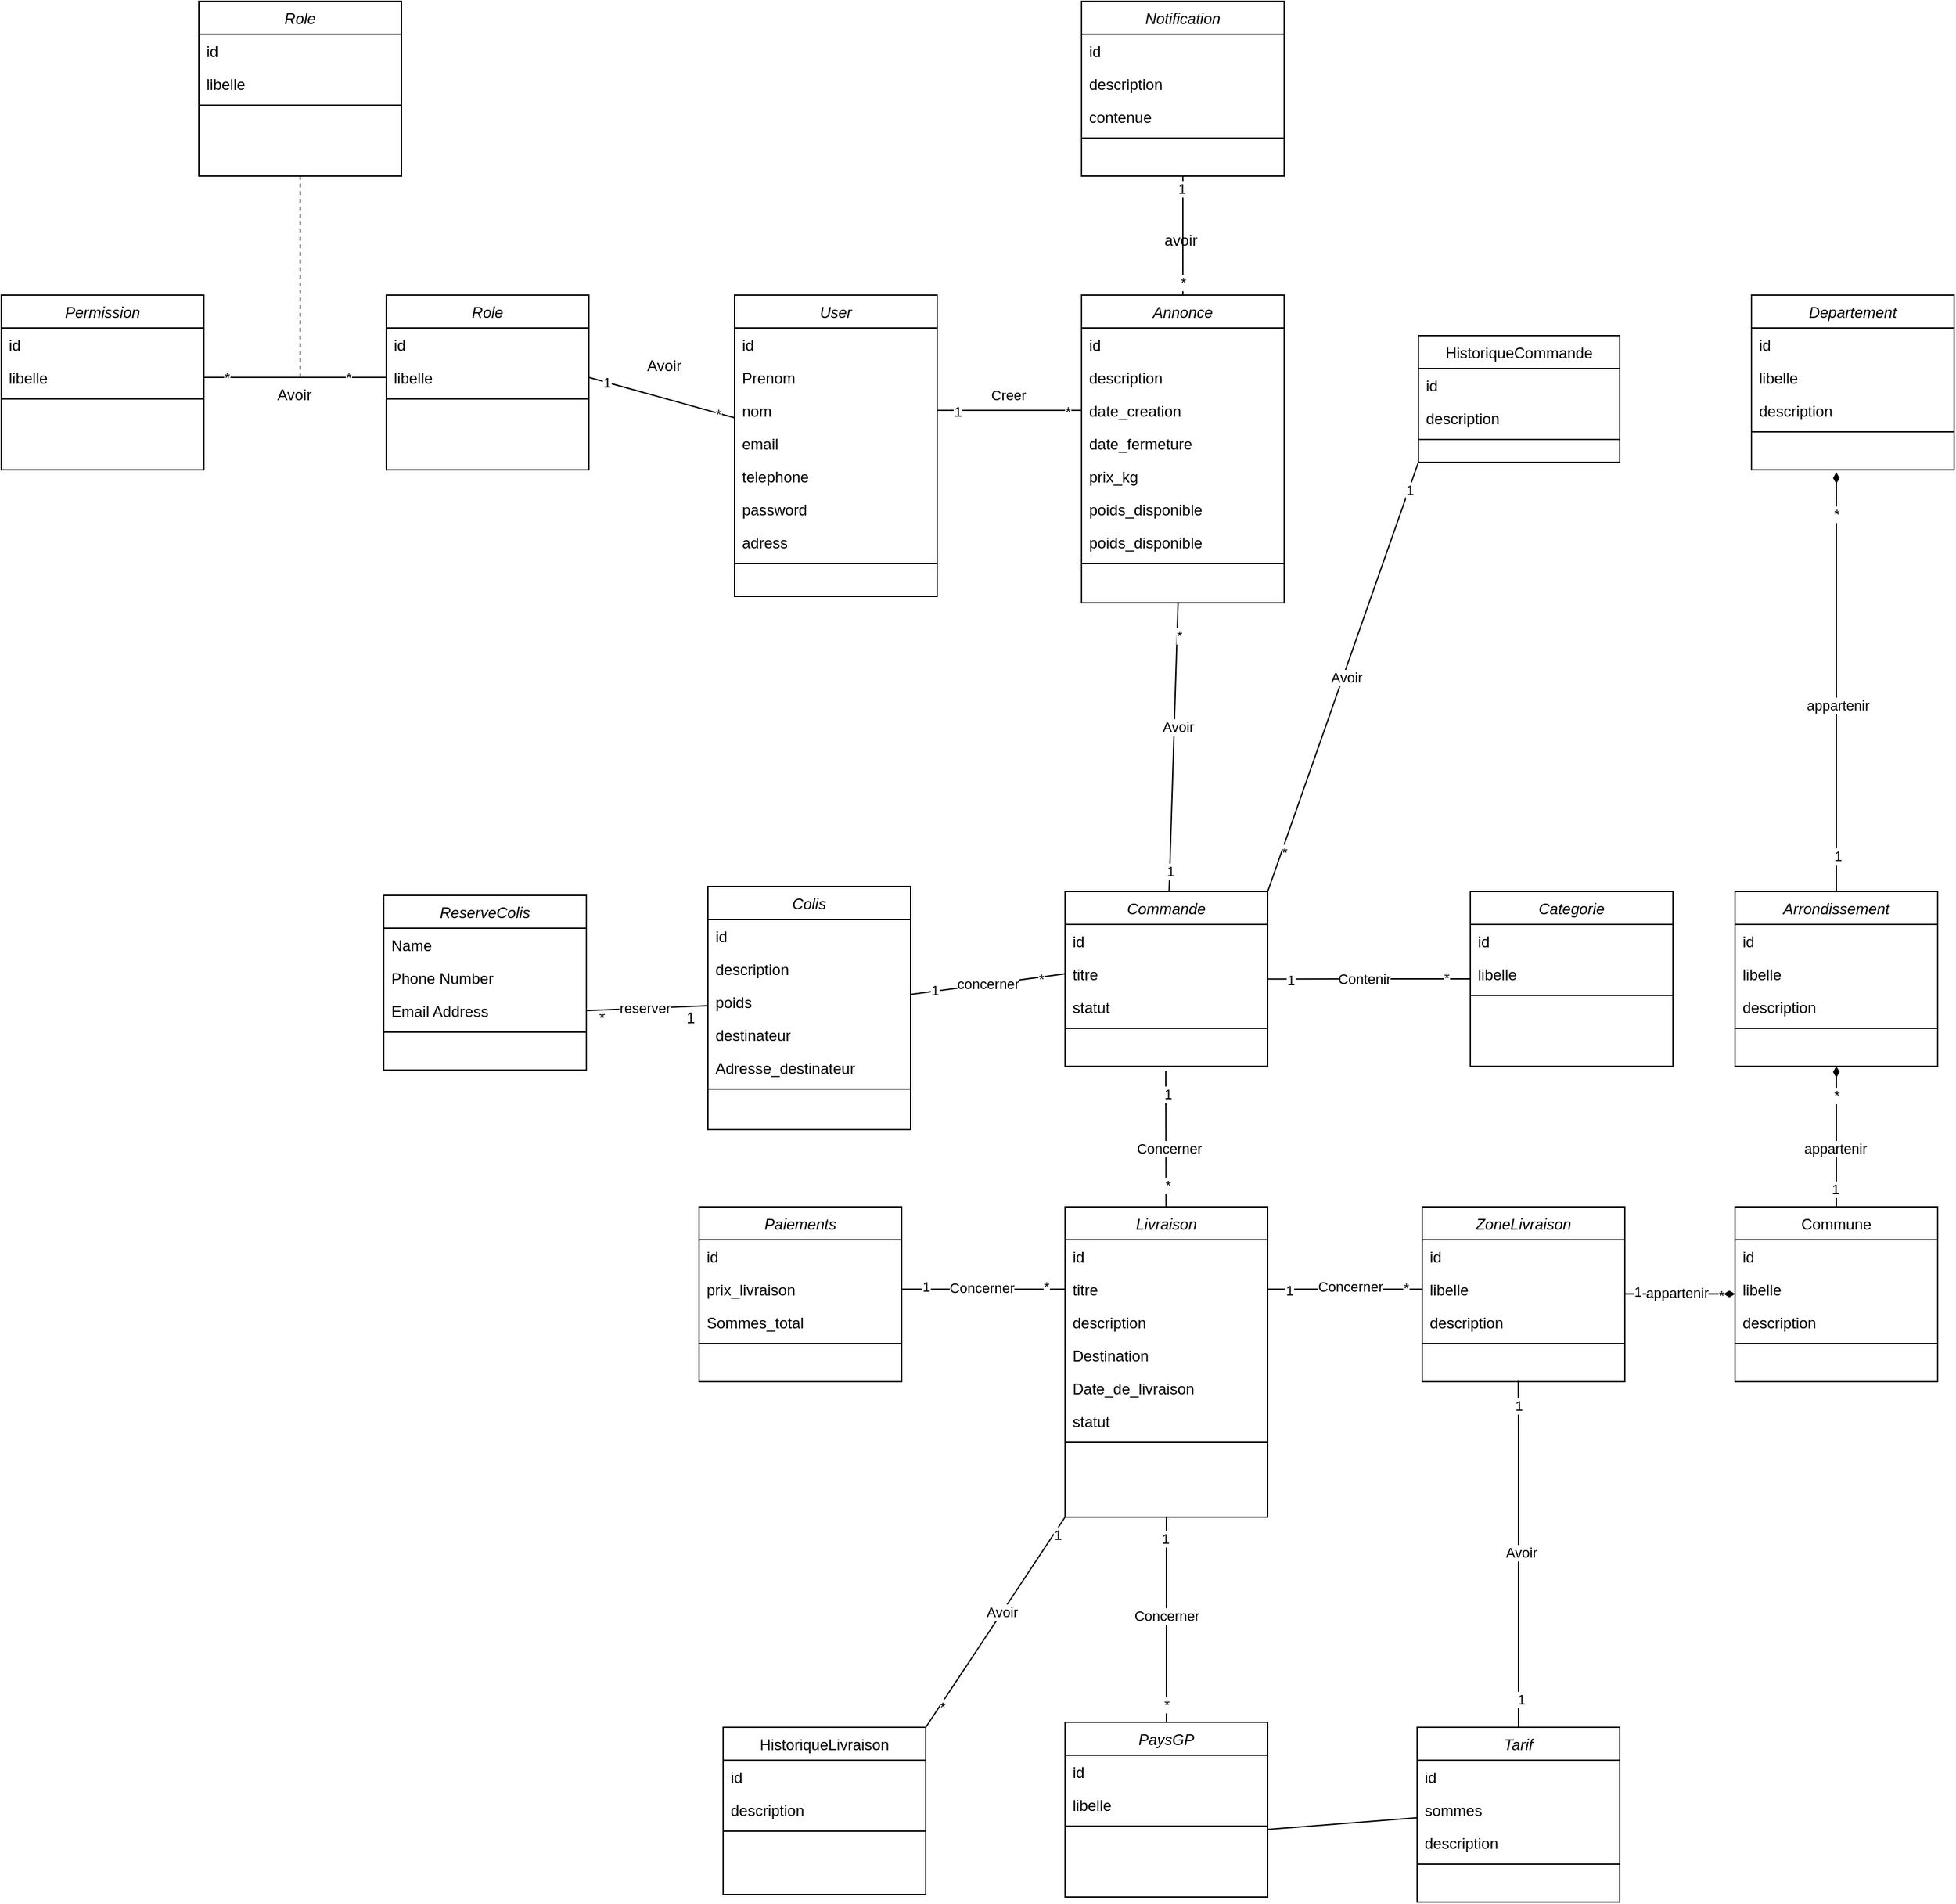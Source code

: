 <mxfile version="24.7.12" pages="6">
  <diagram name="DiagrammeDeClasses" id="jdPcLmlCMe0uRfZOil_U">
    <mxGraphModel dx="3508" dy="1610" grid="0" gridSize="10" guides="1" tooltips="1" connect="1" arrows="1" fold="1" page="0" pageScale="1" pageWidth="827" pageHeight="1169" math="0" shadow="0">
      <root>
        <mxCell id="0" />
        <mxCell id="1" parent="0" />
        <mxCell id="1lHJ0UIFF_m3zDJFU4YO-102" value="Tarif" style="swimlane;fontStyle=2;align=center;verticalAlign=top;childLayout=stackLayout;horizontal=1;startSize=26;horizontalStack=0;resizeParent=1;resizeLast=0;collapsible=1;marginBottom=0;rounded=0;shadow=0;strokeWidth=1;" vertex="1" parent="1">
          <mxGeometry x="-265" y="1225" width="160" height="138" as="geometry">
            <mxRectangle x="230" y="140" width="160" height="26" as="alternateBounds" />
          </mxGeometry>
        </mxCell>
        <mxCell id="1lHJ0UIFF_m3zDJFU4YO-103" value="id" style="text;align=left;verticalAlign=top;spacingLeft=4;spacingRight=4;overflow=hidden;rotatable=0;points=[[0,0.5],[1,0.5]];portConstraint=eastwest;" vertex="1" parent="1lHJ0UIFF_m3zDJFU4YO-102">
          <mxGeometry y="26" width="160" height="26" as="geometry" />
        </mxCell>
        <mxCell id="1lHJ0UIFF_m3zDJFU4YO-104" value="sommes" style="text;align=left;verticalAlign=top;spacingLeft=4;spacingRight=4;overflow=hidden;rotatable=0;points=[[0,0.5],[1,0.5]];portConstraint=eastwest;rounded=0;shadow=0;html=0;" vertex="1" parent="1lHJ0UIFF_m3zDJFU4YO-102">
          <mxGeometry y="52" width="160" height="26" as="geometry" />
        </mxCell>
        <mxCell id="1lHJ0UIFF_m3zDJFU4YO-105" value="description" style="text;align=left;verticalAlign=top;spacingLeft=4;spacingRight=4;overflow=hidden;rotatable=0;points=[[0,0.5],[1,0.5]];portConstraint=eastwest;rounded=0;shadow=0;html=0;" vertex="1" parent="1lHJ0UIFF_m3zDJFU4YO-102">
          <mxGeometry y="78" width="160" height="26" as="geometry" />
        </mxCell>
        <mxCell id="1lHJ0UIFF_m3zDJFU4YO-106" value="" style="line;html=1;strokeWidth=1;align=left;verticalAlign=middle;spacingTop=-1;spacingLeft=3;spacingRight=3;rotatable=0;labelPosition=right;points=[];portConstraint=eastwest;" vertex="1" parent="1lHJ0UIFF_m3zDJFU4YO-102">
          <mxGeometry y="104" width="160" height="8" as="geometry" />
        </mxCell>
        <mxCell id="1lHJ0UIFF_m3zDJFU4YO-232" style="edgeStyle=orthogonalEdgeStyle;rounded=0;orthogonalLoop=1;jettySize=auto;html=1;entryX=0.999;entryY=0.648;entryDx=0;entryDy=0;endArrow=none;endFill=0;entryPerimeter=0;startArrow=diamondThin;startFill=1;" edge="1" parent="1" source="1lHJ0UIFF_m3zDJFU4YO-108" target="1lHJ0UIFF_m3zDJFU4YO-149">
          <mxGeometry relative="1" as="geometry">
            <Array as="points">
              <mxPoint x="-101" y="883" />
            </Array>
          </mxGeometry>
        </mxCell>
        <mxCell id="c4fLym61iXIlCySfQ7gF-35" value="appartenir" style="edgeLabel;html=1;align=center;verticalAlign=middle;resizable=0;points=[];" vertex="1" connectable="0" parent="1lHJ0UIFF_m3zDJFU4YO-232">
          <mxGeometry x="0.085" y="-1" relative="1" as="geometry">
            <mxPoint x="1" as="offset" />
          </mxGeometry>
        </mxCell>
        <mxCell id="c4fLym61iXIlCySfQ7gF-36" value="1" style="edgeLabel;html=1;align=center;verticalAlign=middle;resizable=0;points=[];" vertex="1" connectable="0" parent="1lHJ0UIFF_m3zDJFU4YO-232">
          <mxGeometry x="0.757" y="-2" relative="1" as="geometry">
            <mxPoint x="-1" as="offset" />
          </mxGeometry>
        </mxCell>
        <mxCell id="c4fLym61iXIlCySfQ7gF-37" value="*" style="edgeLabel;html=1;align=center;verticalAlign=middle;resizable=0;points=[];" vertex="1" connectable="0" parent="1lHJ0UIFF_m3zDJFU4YO-232">
          <mxGeometry x="-0.74" y="1" relative="1" as="geometry">
            <mxPoint as="offset" />
          </mxGeometry>
        </mxCell>
        <mxCell id="1lHJ0UIFF_m3zDJFU4YO-108" value="Commune" style="swimlane;fontStyle=0;align=center;verticalAlign=top;childLayout=stackLayout;horizontal=1;startSize=26;horizontalStack=0;resizeParent=1;resizeLast=0;collapsible=1;marginBottom=0;rounded=0;shadow=0;strokeWidth=1;" vertex="1" parent="1">
          <mxGeometry x="-14" y="814" width="160" height="138" as="geometry">
            <mxRectangle x="130" y="380" width="160" height="26" as="alternateBounds" />
          </mxGeometry>
        </mxCell>
        <mxCell id="1lHJ0UIFF_m3zDJFU4YO-109" value="id" style="text;align=left;verticalAlign=top;spacingLeft=4;spacingRight=4;overflow=hidden;rotatable=0;points=[[0,0.5],[1,0.5]];portConstraint=eastwest;rounded=0;shadow=0;html=0;" vertex="1" parent="1lHJ0UIFF_m3zDJFU4YO-108">
          <mxGeometry y="26" width="160" height="26" as="geometry" />
        </mxCell>
        <mxCell id="LIygjRk2E9GUX58tSaFv-40" value="libelle" style="text;align=left;verticalAlign=top;spacingLeft=4;spacingRight=4;overflow=hidden;rotatable=0;points=[[0,0.5],[1,0.5]];portConstraint=eastwest;rounded=0;shadow=0;html=0;" vertex="1" parent="1lHJ0UIFF_m3zDJFU4YO-108">
          <mxGeometry y="52" width="160" height="26" as="geometry" />
        </mxCell>
        <mxCell id="LIygjRk2E9GUX58tSaFv-43" value="description" style="text;align=left;verticalAlign=top;spacingLeft=4;spacingRight=4;overflow=hidden;rotatable=0;points=[[0,0.5],[1,0.5]];portConstraint=eastwest;rounded=0;shadow=0;html=0;" vertex="1" parent="1lHJ0UIFF_m3zDJFU4YO-108">
          <mxGeometry y="78" width="160" height="26" as="geometry" />
        </mxCell>
        <mxCell id="1lHJ0UIFF_m3zDJFU4YO-110" value="" style="line;html=1;strokeWidth=1;align=left;verticalAlign=middle;spacingTop=-1;spacingLeft=3;spacingRight=3;rotatable=0;labelPosition=right;points=[];portConstraint=eastwest;" vertex="1" parent="1lHJ0UIFF_m3zDJFU4YO-108">
          <mxGeometry y="104" width="160" height="8" as="geometry" />
        </mxCell>
        <mxCell id="1lHJ0UIFF_m3zDJFU4YO-111" value="HistoriqueLivraison" style="swimlane;fontStyle=0;align=center;verticalAlign=top;childLayout=stackLayout;horizontal=1;startSize=26;horizontalStack=0;resizeParent=1;resizeLast=0;collapsible=1;marginBottom=0;rounded=0;shadow=0;strokeWidth=1;" vertex="1" parent="1">
          <mxGeometry x="-813" y="1225" width="160" height="132" as="geometry">
            <mxRectangle x="340" y="380" width="170" height="26" as="alternateBounds" />
          </mxGeometry>
        </mxCell>
        <mxCell id="1lHJ0UIFF_m3zDJFU4YO-112" value="id" style="text;align=left;verticalAlign=top;spacingLeft=4;spacingRight=4;overflow=hidden;rotatable=0;points=[[0,0.5],[1,0.5]];portConstraint=eastwest;" vertex="1" parent="1lHJ0UIFF_m3zDJFU4YO-111">
          <mxGeometry y="26" width="160" height="26" as="geometry" />
        </mxCell>
        <mxCell id="LIygjRk2E9GUX58tSaFv-45" value="description" style="text;align=left;verticalAlign=top;spacingLeft=4;spacingRight=4;overflow=hidden;rotatable=0;points=[[0,0.5],[1,0.5]];portConstraint=eastwest;" vertex="1" parent="1lHJ0UIFF_m3zDJFU4YO-111">
          <mxGeometry y="52" width="160" height="26" as="geometry" />
        </mxCell>
        <mxCell id="1lHJ0UIFF_m3zDJFU4YO-113" value="" style="line;html=1;strokeWidth=1;align=left;verticalAlign=middle;spacingTop=-1;spacingLeft=3;spacingRight=3;rotatable=0;labelPosition=right;points=[];portConstraint=eastwest;" vertex="1" parent="1lHJ0UIFF_m3zDJFU4YO-111">
          <mxGeometry y="78" width="160" height="8" as="geometry" />
        </mxCell>
        <mxCell id="1lHJ0UIFF_m3zDJFU4YO-114" value="HistoriqueCommande" style="swimlane;fontStyle=0;align=center;verticalAlign=top;childLayout=stackLayout;horizontal=1;startSize=26;horizontalStack=0;resizeParent=1;resizeLast=0;collapsible=1;marginBottom=0;rounded=0;shadow=0;strokeWidth=1;" vertex="1" parent="1">
          <mxGeometry x="-264" y="126" width="159" height="100" as="geometry">
            <mxRectangle x="550" y="140" width="160" height="26" as="alternateBounds" />
          </mxGeometry>
        </mxCell>
        <mxCell id="1lHJ0UIFF_m3zDJFU4YO-115" value="id" style="text;align=left;verticalAlign=top;spacingLeft=4;spacingRight=4;overflow=hidden;rotatable=0;points=[[0,0.5],[1,0.5]];portConstraint=eastwest;" vertex="1" parent="1lHJ0UIFF_m3zDJFU4YO-114">
          <mxGeometry y="26" width="159" height="26" as="geometry" />
        </mxCell>
        <mxCell id="1lHJ0UIFF_m3zDJFU4YO-116" value="description" style="text;align=left;verticalAlign=top;spacingLeft=4;spacingRight=4;overflow=hidden;rotatable=0;points=[[0,0.5],[1,0.5]];portConstraint=eastwest;rounded=0;shadow=0;html=0;" vertex="1" parent="1lHJ0UIFF_m3zDJFU4YO-114">
          <mxGeometry y="52" width="159" height="26" as="geometry" />
        </mxCell>
        <mxCell id="1lHJ0UIFF_m3zDJFU4YO-120" value="" style="line;html=1;strokeWidth=1;align=left;verticalAlign=middle;spacingTop=-1;spacingLeft=3;spacingRight=3;rotatable=0;labelPosition=right;points=[];portConstraint=eastwest;" vertex="1" parent="1lHJ0UIFF_m3zDJFU4YO-114">
          <mxGeometry y="78" width="159" height="8" as="geometry" />
        </mxCell>
        <mxCell id="1lHJ0UIFF_m3zDJFU4YO-230" style="edgeStyle=orthogonalEdgeStyle;rounded=0;orthogonalLoop=1;jettySize=auto;html=1;entryX=0.5;entryY=0;entryDx=0;entryDy=0;endArrow=none;endFill=0;startArrow=diamondThin;startFill=1;" edge="1" parent="1" source="1lHJ0UIFF_m3zDJFU4YO-123" target="1lHJ0UIFF_m3zDJFU4YO-108">
          <mxGeometry relative="1" as="geometry">
            <Array as="points">
              <mxPoint x="66" y="753" />
              <mxPoint x="66" y="753" />
            </Array>
          </mxGeometry>
        </mxCell>
        <mxCell id="c4fLym61iXIlCySfQ7gF-38" value="*" style="edgeLabel;html=1;align=center;verticalAlign=middle;resizable=0;points=[];" vertex="1" connectable="0" parent="1lHJ0UIFF_m3zDJFU4YO-230">
          <mxGeometry x="-0.592" relative="1" as="geometry">
            <mxPoint as="offset" />
          </mxGeometry>
        </mxCell>
        <mxCell id="c4fLym61iXIlCySfQ7gF-39" value="appartenir" style="edgeLabel;html=1;align=center;verticalAlign=middle;resizable=0;points=[];" vertex="1" connectable="0" parent="1lHJ0UIFF_m3zDJFU4YO-230">
          <mxGeometry x="0.165" y="-1" relative="1" as="geometry">
            <mxPoint as="offset" />
          </mxGeometry>
        </mxCell>
        <mxCell id="c4fLym61iXIlCySfQ7gF-40" value="1" style="edgeLabel;html=1;align=center;verticalAlign=middle;resizable=0;points=[];" vertex="1" connectable="0" parent="1lHJ0UIFF_m3zDJFU4YO-230">
          <mxGeometry x="0.742" y="-1" relative="1" as="geometry">
            <mxPoint as="offset" />
          </mxGeometry>
        </mxCell>
        <mxCell id="1lHJ0UIFF_m3zDJFU4YO-233" style="rounded=0;orthogonalLoop=1;jettySize=auto;html=1;exitX=0.5;exitY=0;exitDx=0;exitDy=0;endArrow=diamondThin;endFill=1;startArrow=none;startFill=0;" edge="1" parent="1" source="1lHJ0UIFF_m3zDJFU4YO-123">
          <mxGeometry relative="1" as="geometry">
            <mxPoint x="66" y="234" as="targetPoint" />
            <Array as="points">
              <mxPoint x="66" y="529" />
            </Array>
          </mxGeometry>
        </mxCell>
        <mxCell id="c4fLym61iXIlCySfQ7gF-41" value="1" style="edgeLabel;html=1;align=center;verticalAlign=middle;resizable=0;points=[];" vertex="1" connectable="0" parent="1lHJ0UIFF_m3zDJFU4YO-233">
          <mxGeometry x="-0.831" y="-1" relative="1" as="geometry">
            <mxPoint as="offset" />
          </mxGeometry>
        </mxCell>
        <mxCell id="c4fLym61iXIlCySfQ7gF-42" value="appartenir" style="edgeLabel;html=1;align=center;verticalAlign=middle;resizable=0;points=[];" vertex="1" connectable="0" parent="1lHJ0UIFF_m3zDJFU4YO-233">
          <mxGeometry x="-0.11" y="-1" relative="1" as="geometry">
            <mxPoint as="offset" />
          </mxGeometry>
        </mxCell>
        <mxCell id="c4fLym61iXIlCySfQ7gF-43" value="*" style="edgeLabel;html=1;align=center;verticalAlign=middle;resizable=0;points=[];" vertex="1" connectable="0" parent="1lHJ0UIFF_m3zDJFU4YO-233">
          <mxGeometry x="0.805" relative="1" as="geometry">
            <mxPoint as="offset" />
          </mxGeometry>
        </mxCell>
        <mxCell id="1lHJ0UIFF_m3zDJFU4YO-123" value="Arrondissement" style="swimlane;fontStyle=2;align=center;verticalAlign=top;childLayout=stackLayout;horizontal=1;startSize=26;horizontalStack=0;resizeParent=1;resizeLast=0;collapsible=1;marginBottom=0;rounded=0;shadow=0;strokeWidth=1;" vertex="1" parent="1">
          <mxGeometry x="-14" y="565" width="160" height="138" as="geometry">
            <mxRectangle x="230" y="140" width="160" height="26" as="alternateBounds" />
          </mxGeometry>
        </mxCell>
        <mxCell id="1lHJ0UIFF_m3zDJFU4YO-124" value="id" style="text;align=left;verticalAlign=top;spacingLeft=4;spacingRight=4;overflow=hidden;rotatable=0;points=[[0,0.5],[1,0.5]];portConstraint=eastwest;" vertex="1" parent="1lHJ0UIFF_m3zDJFU4YO-123">
          <mxGeometry y="26" width="160" height="26" as="geometry" />
        </mxCell>
        <mxCell id="1lHJ0UIFF_m3zDJFU4YO-125" value="libelle" style="text;align=left;verticalAlign=top;spacingLeft=4;spacingRight=4;overflow=hidden;rotatable=0;points=[[0,0.5],[1,0.5]];portConstraint=eastwest;rounded=0;shadow=0;html=0;" vertex="1" parent="1lHJ0UIFF_m3zDJFU4YO-123">
          <mxGeometry y="52" width="160" height="26" as="geometry" />
        </mxCell>
        <mxCell id="LIygjRk2E9GUX58tSaFv-41" value="description" style="text;align=left;verticalAlign=top;spacingLeft=4;spacingRight=4;overflow=hidden;rotatable=0;points=[[0,0.5],[1,0.5]];portConstraint=eastwest;rounded=0;shadow=0;html=0;" vertex="1" parent="1lHJ0UIFF_m3zDJFU4YO-123">
          <mxGeometry y="78" width="160" height="26" as="geometry" />
        </mxCell>
        <mxCell id="1lHJ0UIFF_m3zDJFU4YO-127" value="" style="line;html=1;strokeWidth=1;align=left;verticalAlign=middle;spacingTop=-1;spacingLeft=3;spacingRight=3;rotatable=0;labelPosition=right;points=[];portConstraint=eastwest;" vertex="1" parent="1lHJ0UIFF_m3zDJFU4YO-123">
          <mxGeometry y="104" width="160" height="8" as="geometry" />
        </mxCell>
        <mxCell id="1lHJ0UIFF_m3zDJFU4YO-235" style="edgeStyle=orthogonalEdgeStyle;rounded=0;orthogonalLoop=1;jettySize=auto;html=1;entryX=0.5;entryY=0;entryDx=0;entryDy=0;endArrow=none;endFill=0;" edge="1" parent="1" source="1lHJ0UIFF_m3zDJFU4YO-129" target="1lHJ0UIFF_m3zDJFU4YO-208">
          <mxGeometry relative="1" as="geometry" />
        </mxCell>
        <mxCell id="LIygjRk2E9GUX58tSaFv-10" value="*" style="edgeLabel;html=1;align=center;verticalAlign=middle;resizable=0;points=[];" vertex="1" connectable="0" parent="1lHJ0UIFF_m3zDJFU4YO-235">
          <mxGeometry x="0.773" relative="1" as="geometry">
            <mxPoint as="offset" />
          </mxGeometry>
        </mxCell>
        <mxCell id="LIygjRk2E9GUX58tSaFv-11" value="1" style="edgeLabel;html=1;align=center;verticalAlign=middle;resizable=0;points=[];" vertex="1" connectable="0" parent="1lHJ0UIFF_m3zDJFU4YO-235">
          <mxGeometry x="-0.801" y="-1" relative="1" as="geometry">
            <mxPoint as="offset" />
          </mxGeometry>
        </mxCell>
        <mxCell id="1lHJ0UIFF_m3zDJFU4YO-129" value="Notification" style="swimlane;fontStyle=2;align=center;verticalAlign=top;childLayout=stackLayout;horizontal=1;startSize=26;horizontalStack=0;resizeParent=1;resizeLast=0;collapsible=1;marginBottom=0;rounded=0;shadow=0;strokeWidth=1;" vertex="1" parent="1">
          <mxGeometry x="-530" y="-138" width="160" height="138" as="geometry">
            <mxRectangle x="230" y="140" width="160" height="26" as="alternateBounds" />
          </mxGeometry>
        </mxCell>
        <mxCell id="1lHJ0UIFF_m3zDJFU4YO-130" value="id" style="text;align=left;verticalAlign=top;spacingLeft=4;spacingRight=4;overflow=hidden;rotatable=0;points=[[0,0.5],[1,0.5]];portConstraint=eastwest;" vertex="1" parent="1lHJ0UIFF_m3zDJFU4YO-129">
          <mxGeometry y="26" width="160" height="26" as="geometry" />
        </mxCell>
        <mxCell id="1lHJ0UIFF_m3zDJFU4YO-131" value="description" style="text;align=left;verticalAlign=top;spacingLeft=4;spacingRight=4;overflow=hidden;rotatable=0;points=[[0,0.5],[1,0.5]];portConstraint=eastwest;rounded=0;shadow=0;html=0;" vertex="1" parent="1lHJ0UIFF_m3zDJFU4YO-129">
          <mxGeometry y="52" width="160" height="26" as="geometry" />
        </mxCell>
        <mxCell id="1lHJ0UIFF_m3zDJFU4YO-132" value="contenue" style="text;align=left;verticalAlign=top;spacingLeft=4;spacingRight=4;overflow=hidden;rotatable=0;points=[[0,0.5],[1,0.5]];portConstraint=eastwest;rounded=0;shadow=0;html=0;" vertex="1" parent="1lHJ0UIFF_m3zDJFU4YO-129">
          <mxGeometry y="78" width="160" height="26" as="geometry" />
        </mxCell>
        <mxCell id="1lHJ0UIFF_m3zDJFU4YO-133" value="" style="line;html=1;strokeWidth=1;align=left;verticalAlign=middle;spacingTop=-1;spacingLeft=3;spacingRight=3;rotatable=0;labelPosition=right;points=[];portConstraint=eastwest;" vertex="1" parent="1lHJ0UIFF_m3zDJFU4YO-129">
          <mxGeometry y="104" width="160" height="8" as="geometry" />
        </mxCell>
        <mxCell id="1lHJ0UIFF_m3zDJFU4YO-135" value="Paiements" style="swimlane;fontStyle=2;align=center;verticalAlign=top;childLayout=stackLayout;horizontal=1;startSize=26;horizontalStack=0;resizeParent=1;resizeLast=0;collapsible=1;marginBottom=0;rounded=0;shadow=0;strokeWidth=1;" vertex="1" parent="1">
          <mxGeometry x="-832" y="814" width="160" height="138" as="geometry">
            <mxRectangle x="230" y="140" width="160" height="26" as="alternateBounds" />
          </mxGeometry>
        </mxCell>
        <mxCell id="1lHJ0UIFF_m3zDJFU4YO-136" value="id" style="text;align=left;verticalAlign=top;spacingLeft=4;spacingRight=4;overflow=hidden;rotatable=0;points=[[0,0.5],[1,0.5]];portConstraint=eastwest;" vertex="1" parent="1lHJ0UIFF_m3zDJFU4YO-135">
          <mxGeometry y="26" width="160" height="26" as="geometry" />
        </mxCell>
        <mxCell id="1lHJ0UIFF_m3zDJFU4YO-137" value="prix_livraison" style="text;align=left;verticalAlign=top;spacingLeft=4;spacingRight=4;overflow=hidden;rotatable=0;points=[[0,0.5],[1,0.5]];portConstraint=eastwest;rounded=0;shadow=0;html=0;" vertex="1" parent="1lHJ0UIFF_m3zDJFU4YO-135">
          <mxGeometry y="52" width="160" height="26" as="geometry" />
        </mxCell>
        <mxCell id="1lHJ0UIFF_m3zDJFU4YO-138" value="Sommes_total" style="text;align=left;verticalAlign=top;spacingLeft=4;spacingRight=4;overflow=hidden;rotatable=0;points=[[0,0.5],[1,0.5]];portConstraint=eastwest;rounded=0;shadow=0;html=0;" vertex="1" parent="1lHJ0UIFF_m3zDJFU4YO-135">
          <mxGeometry y="78" width="160" height="26" as="geometry" />
        </mxCell>
        <mxCell id="1lHJ0UIFF_m3zDJFU4YO-139" value="" style="line;html=1;strokeWidth=1;align=left;verticalAlign=middle;spacingTop=-1;spacingLeft=3;spacingRight=3;rotatable=0;labelPosition=right;points=[];portConstraint=eastwest;" vertex="1" parent="1lHJ0UIFF_m3zDJFU4YO-135">
          <mxGeometry y="104" width="160" height="8" as="geometry" />
        </mxCell>
        <mxCell id="1lHJ0UIFF_m3zDJFU4YO-218" style="edgeStyle=orthogonalEdgeStyle;rounded=0;orthogonalLoop=1;jettySize=auto;html=1;endArrow=none;endFill=0;entryX=1.002;entryY=0.661;entryDx=0;entryDy=0;entryPerimeter=0;" edge="1" parent="1" source="1lHJ0UIFF_m3zDJFU4YO-141" target="1lHJ0UIFF_m3zDJFU4YO-173">
          <mxGeometry relative="1" as="geometry">
            <mxPoint x="-381" y="634" as="targetPoint" />
          </mxGeometry>
        </mxCell>
        <mxCell id="c4fLym61iXIlCySfQ7gF-14" value="Contenir" style="edgeLabel;html=1;align=center;verticalAlign=middle;resizable=0;points=[];" vertex="1" connectable="0" parent="1lHJ0UIFF_m3zDJFU4YO-218">
          <mxGeometry x="0.05" relative="1" as="geometry">
            <mxPoint as="offset" />
          </mxGeometry>
        </mxCell>
        <mxCell id="c4fLym61iXIlCySfQ7gF-15" value="1" style="edgeLabel;html=1;align=center;verticalAlign=middle;resizable=0;points=[];" vertex="1" connectable="0" parent="1lHJ0UIFF_m3zDJFU4YO-218">
          <mxGeometry x="0.784" y="1" relative="1" as="geometry">
            <mxPoint as="offset" />
          </mxGeometry>
        </mxCell>
        <mxCell id="c4fLym61iXIlCySfQ7gF-16" value="*" style="edgeLabel;html=1;align=center;verticalAlign=middle;resizable=0;points=[];" vertex="1" connectable="0" parent="1lHJ0UIFF_m3zDJFU4YO-218">
          <mxGeometry x="-0.754" y="-1" relative="1" as="geometry">
            <mxPoint as="offset" />
          </mxGeometry>
        </mxCell>
        <mxCell id="1lHJ0UIFF_m3zDJFU4YO-141" value="Categorie" style="swimlane;fontStyle=2;align=center;verticalAlign=top;childLayout=stackLayout;horizontal=1;startSize=26;horizontalStack=0;resizeParent=1;resizeLast=0;collapsible=1;marginBottom=0;rounded=0;shadow=0;strokeWidth=1;" vertex="1" parent="1">
          <mxGeometry x="-223" y="565" width="160" height="138" as="geometry">
            <mxRectangle x="230" y="140" width="160" height="26" as="alternateBounds" />
          </mxGeometry>
        </mxCell>
        <mxCell id="1lHJ0UIFF_m3zDJFU4YO-142" value="id" style="text;align=left;verticalAlign=top;spacingLeft=4;spacingRight=4;overflow=hidden;rotatable=0;points=[[0,0.5],[1,0.5]];portConstraint=eastwest;" vertex="1" parent="1lHJ0UIFF_m3zDJFU4YO-141">
          <mxGeometry y="26" width="160" height="26" as="geometry" />
        </mxCell>
        <mxCell id="1lHJ0UIFF_m3zDJFU4YO-143" value="libelle" style="text;align=left;verticalAlign=top;spacingLeft=4;spacingRight=4;overflow=hidden;rotatable=0;points=[[0,0.5],[1,0.5]];portConstraint=eastwest;rounded=0;shadow=0;html=0;" vertex="1" parent="1lHJ0UIFF_m3zDJFU4YO-141">
          <mxGeometry y="52" width="160" height="26" as="geometry" />
        </mxCell>
        <mxCell id="1lHJ0UIFF_m3zDJFU4YO-145" value="" style="line;html=1;strokeWidth=1;align=left;verticalAlign=middle;spacingTop=-1;spacingLeft=3;spacingRight=3;rotatable=0;labelPosition=right;points=[];portConstraint=eastwest;" vertex="1" parent="1lHJ0UIFF_m3zDJFU4YO-141">
          <mxGeometry y="78" width="160" height="8" as="geometry" />
        </mxCell>
        <mxCell id="1lHJ0UIFF_m3zDJFU4YO-147" value="ZoneLivraison" style="swimlane;fontStyle=2;align=center;verticalAlign=top;childLayout=stackLayout;horizontal=1;startSize=26;horizontalStack=0;resizeParent=1;resizeLast=0;collapsible=1;marginBottom=0;rounded=0;shadow=0;strokeWidth=1;" vertex="1" parent="1">
          <mxGeometry x="-261" y="814" width="160" height="138" as="geometry">
            <mxRectangle x="230" y="140" width="160" height="26" as="alternateBounds" />
          </mxGeometry>
        </mxCell>
        <mxCell id="1lHJ0UIFF_m3zDJFU4YO-148" value="id" style="text;align=left;verticalAlign=top;spacingLeft=4;spacingRight=4;overflow=hidden;rotatable=0;points=[[0,0.5],[1,0.5]];portConstraint=eastwest;" vertex="1" parent="1lHJ0UIFF_m3zDJFU4YO-147">
          <mxGeometry y="26" width="160" height="26" as="geometry" />
        </mxCell>
        <mxCell id="1lHJ0UIFF_m3zDJFU4YO-149" value="libelle" style="text;align=left;verticalAlign=top;spacingLeft=4;spacingRight=4;overflow=hidden;rotatable=0;points=[[0,0.5],[1,0.5]];portConstraint=eastwest;rounded=0;shadow=0;html=0;" vertex="1" parent="1lHJ0UIFF_m3zDJFU4YO-147">
          <mxGeometry y="52" width="160" height="26" as="geometry" />
        </mxCell>
        <mxCell id="LIygjRk2E9GUX58tSaFv-44" value="description" style="text;align=left;verticalAlign=top;spacingLeft=4;spacingRight=4;overflow=hidden;rotatable=0;points=[[0,0.5],[1,0.5]];portConstraint=eastwest;rounded=0;shadow=0;html=0;" vertex="1" parent="1lHJ0UIFF_m3zDJFU4YO-147">
          <mxGeometry y="78" width="160" height="26" as="geometry" />
        </mxCell>
        <mxCell id="1lHJ0UIFF_m3zDJFU4YO-151" value="" style="line;html=1;strokeWidth=1;align=left;verticalAlign=middle;spacingTop=-1;spacingLeft=3;spacingRight=3;rotatable=0;labelPosition=right;points=[];portConstraint=eastwest;" vertex="1" parent="1lHJ0UIFF_m3zDJFU4YO-147">
          <mxGeometry y="104" width="160" height="8" as="geometry" />
        </mxCell>
        <mxCell id="1lHJ0UIFF_m3zDJFU4YO-239" style="edgeStyle=orthogonalEdgeStyle;rounded=0;orthogonalLoop=1;jettySize=auto;html=1;exitX=0.5;exitY=0;exitDx=0;exitDy=0;entryX=0.5;entryY=1;entryDx=0;entryDy=0;endArrow=none;endFill=0;" edge="1" parent="1" source="1lHJ0UIFF_m3zDJFU4YO-153" target="1lHJ0UIFF_m3zDJFU4YO-159">
          <mxGeometry relative="1" as="geometry" />
        </mxCell>
        <mxCell id="c4fLym61iXIlCySfQ7gF-26" value="Concerner" style="edgeLabel;html=1;align=center;verticalAlign=middle;resizable=0;points=[];" vertex="1" connectable="0" parent="1lHJ0UIFF_m3zDJFU4YO-239">
          <mxGeometry x="0.037" relative="1" as="geometry">
            <mxPoint as="offset" />
          </mxGeometry>
        </mxCell>
        <mxCell id="c4fLym61iXIlCySfQ7gF-27" value="1" style="edgeLabel;html=1;align=center;verticalAlign=middle;resizable=0;points=[];" vertex="1" connectable="0" parent="1lHJ0UIFF_m3zDJFU4YO-239">
          <mxGeometry x="0.794" y="1" relative="1" as="geometry">
            <mxPoint as="offset" />
          </mxGeometry>
        </mxCell>
        <mxCell id="c4fLym61iXIlCySfQ7gF-28" value="*" style="edgeLabel;html=1;align=center;verticalAlign=middle;resizable=0;points=[];" vertex="1" connectable="0" parent="1lHJ0UIFF_m3zDJFU4YO-239">
          <mxGeometry x="-0.819" relative="1" as="geometry">
            <mxPoint as="offset" />
          </mxGeometry>
        </mxCell>
        <mxCell id="1lHJ0UIFF_m3zDJFU4YO-153" value="PaysGP" style="swimlane;fontStyle=2;align=center;verticalAlign=top;childLayout=stackLayout;horizontal=1;startSize=26;horizontalStack=0;resizeParent=1;resizeLast=0;collapsible=1;marginBottom=0;rounded=0;shadow=0;strokeWidth=1;" vertex="1" parent="1">
          <mxGeometry x="-543" y="1221" width="160" height="138" as="geometry">
            <mxRectangle x="230" y="140" width="160" height="26" as="alternateBounds" />
          </mxGeometry>
        </mxCell>
        <mxCell id="1lHJ0UIFF_m3zDJFU4YO-154" value="id" style="text;align=left;verticalAlign=top;spacingLeft=4;spacingRight=4;overflow=hidden;rotatable=0;points=[[0,0.5],[1,0.5]];portConstraint=eastwest;" vertex="1" parent="1lHJ0UIFF_m3zDJFU4YO-153">
          <mxGeometry y="26" width="160" height="26" as="geometry" />
        </mxCell>
        <mxCell id="1lHJ0UIFF_m3zDJFU4YO-155" value="libelle" style="text;align=left;verticalAlign=top;spacingLeft=4;spacingRight=4;overflow=hidden;rotatable=0;points=[[0,0.5],[1,0.5]];portConstraint=eastwest;rounded=0;shadow=0;html=0;" vertex="1" parent="1lHJ0UIFF_m3zDJFU4YO-153">
          <mxGeometry y="52" width="160" height="26" as="geometry" />
        </mxCell>
        <mxCell id="1lHJ0UIFF_m3zDJFU4YO-157" value="" style="line;html=1;strokeWidth=1;align=left;verticalAlign=middle;spacingTop=-1;spacingLeft=3;spacingRight=3;rotatable=0;labelPosition=right;points=[];portConstraint=eastwest;" vertex="1" parent="1lHJ0UIFF_m3zDJFU4YO-153">
          <mxGeometry y="78" width="160" height="8" as="geometry" />
        </mxCell>
        <mxCell id="1lHJ0UIFF_m3zDJFU4YO-159" value="Livraison" style="swimlane;fontStyle=2;align=center;verticalAlign=top;childLayout=stackLayout;horizontal=1;startSize=26;horizontalStack=0;resizeParent=1;resizeLast=0;collapsible=1;marginBottom=0;rounded=0;shadow=0;strokeWidth=1;" vertex="1" parent="1">
          <mxGeometry x="-543" y="814" width="160" height="245" as="geometry">
            <mxRectangle x="230" y="140" width="160" height="26" as="alternateBounds" />
          </mxGeometry>
        </mxCell>
        <mxCell id="1lHJ0UIFF_m3zDJFU4YO-160" value="id" style="text;align=left;verticalAlign=top;spacingLeft=4;spacingRight=4;overflow=hidden;rotatable=0;points=[[0,0.5],[1,0.5]];portConstraint=eastwest;" vertex="1" parent="1lHJ0UIFF_m3zDJFU4YO-159">
          <mxGeometry y="26" width="160" height="26" as="geometry" />
        </mxCell>
        <mxCell id="1lHJ0UIFF_m3zDJFU4YO-161" value="titre" style="text;align=left;verticalAlign=top;spacingLeft=4;spacingRight=4;overflow=hidden;rotatable=0;points=[[0,0.5],[1,0.5]];portConstraint=eastwest;rounded=0;shadow=0;html=0;" vertex="1" parent="1lHJ0UIFF_m3zDJFU4YO-159">
          <mxGeometry y="52" width="160" height="26" as="geometry" />
        </mxCell>
        <mxCell id="1lHJ0UIFF_m3zDJFU4YO-162" value="description" style="text;align=left;verticalAlign=top;spacingLeft=4;spacingRight=4;overflow=hidden;rotatable=0;points=[[0,0.5],[1,0.5]];portConstraint=eastwest;rounded=0;shadow=0;html=0;" vertex="1" parent="1lHJ0UIFF_m3zDJFU4YO-159">
          <mxGeometry y="78" width="160" height="26" as="geometry" />
        </mxCell>
        <mxCell id="LIygjRk2E9GUX58tSaFv-34" value="Destination" style="text;align=left;verticalAlign=top;spacingLeft=4;spacingRight=4;overflow=hidden;rotatable=0;points=[[0,0.5],[1,0.5]];portConstraint=eastwest;rounded=0;shadow=0;html=0;" vertex="1" parent="1lHJ0UIFF_m3zDJFU4YO-159">
          <mxGeometry y="104" width="160" height="26" as="geometry" />
        </mxCell>
        <mxCell id="LIygjRk2E9GUX58tSaFv-35" value="Date_de_livraison" style="text;align=left;verticalAlign=top;spacingLeft=4;spacingRight=4;overflow=hidden;rotatable=0;points=[[0,0.5],[1,0.5]];portConstraint=eastwest;rounded=0;shadow=0;html=0;" vertex="1" parent="1lHJ0UIFF_m3zDJFU4YO-159">
          <mxGeometry y="130" width="160" height="26" as="geometry" />
        </mxCell>
        <mxCell id="LIygjRk2E9GUX58tSaFv-36" value="statut" style="text;align=left;verticalAlign=top;spacingLeft=4;spacingRight=4;overflow=hidden;rotatable=0;points=[[0,0.5],[1,0.5]];portConstraint=eastwest;rounded=0;shadow=0;html=0;" vertex="1" parent="1lHJ0UIFF_m3zDJFU4YO-159">
          <mxGeometry y="156" width="160" height="26" as="geometry" />
        </mxCell>
        <mxCell id="1lHJ0UIFF_m3zDJFU4YO-163" value="" style="line;html=1;strokeWidth=1;align=left;verticalAlign=middle;spacingTop=-1;spacingLeft=3;spacingRight=3;rotatable=0;labelPosition=right;points=[];portConstraint=eastwest;" vertex="1" parent="1lHJ0UIFF_m3zDJFU4YO-159">
          <mxGeometry y="182" width="160" height="8" as="geometry" />
        </mxCell>
        <mxCell id="1lHJ0UIFF_m3zDJFU4YO-165" value="ReserveColis" style="swimlane;fontStyle=2;align=center;verticalAlign=top;childLayout=stackLayout;horizontal=1;startSize=26;horizontalStack=0;resizeParent=1;resizeLast=0;collapsible=1;marginBottom=0;rounded=0;shadow=0;strokeWidth=1;" vertex="1" parent="1">
          <mxGeometry x="-1081" y="568" width="160" height="138" as="geometry">
            <mxRectangle x="230" y="140" width="160" height="26" as="alternateBounds" />
          </mxGeometry>
        </mxCell>
        <mxCell id="1lHJ0UIFF_m3zDJFU4YO-166" value="Name" style="text;align=left;verticalAlign=top;spacingLeft=4;spacingRight=4;overflow=hidden;rotatable=0;points=[[0,0.5],[1,0.5]];portConstraint=eastwest;" vertex="1" parent="1lHJ0UIFF_m3zDJFU4YO-165">
          <mxGeometry y="26" width="160" height="26" as="geometry" />
        </mxCell>
        <mxCell id="1lHJ0UIFF_m3zDJFU4YO-167" value="Phone Number" style="text;align=left;verticalAlign=top;spacingLeft=4;spacingRight=4;overflow=hidden;rotatable=0;points=[[0,0.5],[1,0.5]];portConstraint=eastwest;rounded=0;shadow=0;html=0;" vertex="1" parent="1lHJ0UIFF_m3zDJFU4YO-165">
          <mxGeometry y="52" width="160" height="26" as="geometry" />
        </mxCell>
        <mxCell id="1lHJ0UIFF_m3zDJFU4YO-168" value="Email Address" style="text;align=left;verticalAlign=top;spacingLeft=4;spacingRight=4;overflow=hidden;rotatable=0;points=[[0,0.5],[1,0.5]];portConstraint=eastwest;rounded=0;shadow=0;html=0;" vertex="1" parent="1lHJ0UIFF_m3zDJFU4YO-165">
          <mxGeometry y="78" width="160" height="26" as="geometry" />
        </mxCell>
        <mxCell id="1lHJ0UIFF_m3zDJFU4YO-169" value="" style="line;html=1;strokeWidth=1;align=left;verticalAlign=middle;spacingTop=-1;spacingLeft=3;spacingRight=3;rotatable=0;labelPosition=right;points=[];portConstraint=eastwest;" vertex="1" parent="1lHJ0UIFF_m3zDJFU4YO-165">
          <mxGeometry y="104" width="160" height="8" as="geometry" />
        </mxCell>
        <mxCell id="1lHJ0UIFF_m3zDJFU4YO-171" value="Commande" style="swimlane;fontStyle=2;align=center;verticalAlign=top;childLayout=stackLayout;horizontal=1;startSize=26;horizontalStack=0;resizeParent=1;resizeLast=0;collapsible=1;marginBottom=0;rounded=0;shadow=0;strokeWidth=1;" vertex="1" parent="1">
          <mxGeometry x="-543" y="565" width="160" height="138" as="geometry">
            <mxRectangle x="230" y="140" width="160" height="26" as="alternateBounds" />
          </mxGeometry>
        </mxCell>
        <mxCell id="1lHJ0UIFF_m3zDJFU4YO-172" value="id" style="text;align=left;verticalAlign=top;spacingLeft=4;spacingRight=4;overflow=hidden;rotatable=0;points=[[0,0.5],[1,0.5]];portConstraint=eastwest;" vertex="1" parent="1lHJ0UIFF_m3zDJFU4YO-171">
          <mxGeometry y="26" width="160" height="26" as="geometry" />
        </mxCell>
        <mxCell id="1lHJ0UIFF_m3zDJFU4YO-173" value="titre" style="text;align=left;verticalAlign=top;spacingLeft=4;spacingRight=4;overflow=hidden;rotatable=0;points=[[0,0.5],[1,0.5]];portConstraint=eastwest;rounded=0;shadow=0;html=0;" vertex="1" parent="1lHJ0UIFF_m3zDJFU4YO-171">
          <mxGeometry y="52" width="160" height="26" as="geometry" />
        </mxCell>
        <mxCell id="LIygjRk2E9GUX58tSaFv-37" value="statut" style="text;align=left;verticalAlign=top;spacingLeft=4;spacingRight=4;overflow=hidden;rotatable=0;points=[[0,0.5],[1,0.5]];portConstraint=eastwest;rounded=0;shadow=0;html=0;" vertex="1" parent="1lHJ0UIFF_m3zDJFU4YO-171">
          <mxGeometry y="78" width="160" height="26" as="geometry" />
        </mxCell>
        <mxCell id="1lHJ0UIFF_m3zDJFU4YO-175" value="" style="line;html=1;strokeWidth=1;align=left;verticalAlign=middle;spacingTop=-1;spacingLeft=3;spacingRight=3;rotatable=0;labelPosition=right;points=[];portConstraint=eastwest;" vertex="1" parent="1lHJ0UIFF_m3zDJFU4YO-171">
          <mxGeometry y="104" width="160" height="8" as="geometry" />
        </mxCell>
        <mxCell id="1lHJ0UIFF_m3zDJFU4YO-219" value="concerner" style="rounded=0;orthogonalLoop=1;jettySize=auto;html=1;entryX=0;entryY=0.5;entryDx=0;entryDy=0;endArrow=none;endFill=0;" edge="1" parent="1" source="1lHJ0UIFF_m3zDJFU4YO-177" target="1lHJ0UIFF_m3zDJFU4YO-173">
          <mxGeometry relative="1" as="geometry" />
        </mxCell>
        <mxCell id="c4fLym61iXIlCySfQ7gF-6" value="*" style="edgeLabel;html=1;align=center;verticalAlign=middle;resizable=0;points=[];" vertex="1" connectable="0" parent="1lHJ0UIFF_m3zDJFU4YO-219">
          <mxGeometry x="0.665" y="-1" relative="1" as="geometry">
            <mxPoint x="1" as="offset" />
          </mxGeometry>
        </mxCell>
        <mxCell id="c4fLym61iXIlCySfQ7gF-7" value="1" style="edgeLabel;html=1;align=center;verticalAlign=middle;resizable=0;points=[];" vertex="1" connectable="0" parent="1lHJ0UIFF_m3zDJFU4YO-219">
          <mxGeometry x="-0.687" y="1" relative="1" as="geometry">
            <mxPoint as="offset" />
          </mxGeometry>
        </mxCell>
        <mxCell id="1lHJ0UIFF_m3zDJFU4YO-177" value="Colis" style="swimlane;fontStyle=2;align=center;verticalAlign=top;childLayout=stackLayout;horizontal=1;startSize=26;horizontalStack=0;resizeParent=1;resizeLast=0;collapsible=1;marginBottom=0;rounded=0;shadow=0;strokeWidth=1;" vertex="1" parent="1">
          <mxGeometry x="-825" y="561" width="160" height="192" as="geometry">
            <mxRectangle x="230" y="140" width="160" height="26" as="alternateBounds" />
          </mxGeometry>
        </mxCell>
        <mxCell id="1lHJ0UIFF_m3zDJFU4YO-178" value="id" style="text;align=left;verticalAlign=top;spacingLeft=4;spacingRight=4;overflow=hidden;rotatable=0;points=[[0,0.5],[1,0.5]];portConstraint=eastwest;" vertex="1" parent="1lHJ0UIFF_m3zDJFU4YO-177">
          <mxGeometry y="26" width="160" height="26" as="geometry" />
        </mxCell>
        <mxCell id="1lHJ0UIFF_m3zDJFU4YO-179" value="description" style="text;align=left;verticalAlign=top;spacingLeft=4;spacingRight=4;overflow=hidden;rotatable=0;points=[[0,0.5],[1,0.5]];portConstraint=eastwest;rounded=0;shadow=0;html=0;" vertex="1" parent="1lHJ0UIFF_m3zDJFU4YO-177">
          <mxGeometry y="52" width="160" height="26" as="geometry" />
        </mxCell>
        <mxCell id="1lHJ0UIFF_m3zDJFU4YO-180" value="poids" style="text;align=left;verticalAlign=top;spacingLeft=4;spacingRight=4;overflow=hidden;rotatable=0;points=[[0,0.5],[1,0.5]];portConstraint=eastwest;rounded=0;shadow=0;html=0;" vertex="1" parent="1lHJ0UIFF_m3zDJFU4YO-177">
          <mxGeometry y="78" width="160" height="26" as="geometry" />
        </mxCell>
        <mxCell id="LIygjRk2E9GUX58tSaFv-38" value="destinateur" style="text;align=left;verticalAlign=top;spacingLeft=4;spacingRight=4;overflow=hidden;rotatable=0;points=[[0,0.5],[1,0.5]];portConstraint=eastwest;rounded=0;shadow=0;html=0;" vertex="1" parent="1lHJ0UIFF_m3zDJFU4YO-177">
          <mxGeometry y="104" width="160" height="26" as="geometry" />
        </mxCell>
        <mxCell id="LIygjRk2E9GUX58tSaFv-39" value="Adresse_destinateur" style="text;align=left;verticalAlign=top;spacingLeft=4;spacingRight=4;overflow=hidden;rotatable=0;points=[[0,0.5],[1,0.5]];portConstraint=eastwest;rounded=0;shadow=0;html=0;" vertex="1" parent="1lHJ0UIFF_m3zDJFU4YO-177">
          <mxGeometry y="130" width="160" height="26" as="geometry" />
        </mxCell>
        <mxCell id="1lHJ0UIFF_m3zDJFU4YO-181" value="" style="line;html=1;strokeWidth=1;align=left;verticalAlign=middle;spacingTop=-1;spacingLeft=3;spacingRight=3;rotatable=0;labelPosition=right;points=[];portConstraint=eastwest;" vertex="1" parent="1lHJ0UIFF_m3zDJFU4YO-177">
          <mxGeometry y="156" width="160" height="8" as="geometry" />
        </mxCell>
        <mxCell id="1lHJ0UIFF_m3zDJFU4YO-207" style="rounded=0;orthogonalLoop=1;jettySize=auto;html=1;exitX=1;exitY=0.5;exitDx=0;exitDy=0;endArrow=none;endFill=0;" edge="1" parent="1" source="1lHJ0UIFF_m3zDJFU4YO-185" target="1lHJ0UIFF_m3zDJFU4YO-191">
          <mxGeometry relative="1" as="geometry" />
        </mxCell>
        <mxCell id="LIygjRk2E9GUX58tSaFv-3" value="1" style="edgeLabel;html=1;align=center;verticalAlign=middle;resizable=0;points=[];" vertex="1" connectable="0" parent="1lHJ0UIFF_m3zDJFU4YO-207">
          <mxGeometry x="-0.756" relative="1" as="geometry">
            <mxPoint as="offset" />
          </mxGeometry>
        </mxCell>
        <mxCell id="LIygjRk2E9GUX58tSaFv-4" value="*" style="edgeLabel;html=1;align=center;verticalAlign=middle;resizable=0;points=[];" vertex="1" connectable="0" parent="1lHJ0UIFF_m3zDJFU4YO-207">
          <mxGeometry x="0.779" relative="1" as="geometry">
            <mxPoint as="offset" />
          </mxGeometry>
        </mxCell>
        <mxCell id="1lHJ0UIFF_m3zDJFU4YO-183" value="Role" style="swimlane;fontStyle=2;align=center;verticalAlign=top;childLayout=stackLayout;horizontal=1;startSize=26;horizontalStack=0;resizeParent=1;resizeLast=0;collapsible=1;marginBottom=0;rounded=0;shadow=0;strokeWidth=1;" vertex="1" parent="1">
          <mxGeometry x="-1079" y="94" width="160" height="138" as="geometry">
            <mxRectangle x="230" y="140" width="160" height="26" as="alternateBounds" />
          </mxGeometry>
        </mxCell>
        <mxCell id="1lHJ0UIFF_m3zDJFU4YO-184" value="id" style="text;align=left;verticalAlign=top;spacingLeft=4;spacingRight=4;overflow=hidden;rotatable=0;points=[[0,0.5],[1,0.5]];portConstraint=eastwest;" vertex="1" parent="1lHJ0UIFF_m3zDJFU4YO-183">
          <mxGeometry y="26" width="160" height="26" as="geometry" />
        </mxCell>
        <mxCell id="1lHJ0UIFF_m3zDJFU4YO-185" value="libelle" style="text;align=left;verticalAlign=top;spacingLeft=4;spacingRight=4;overflow=hidden;rotatable=0;points=[[0,0.5],[1,0.5]];portConstraint=eastwest;rounded=0;shadow=0;html=0;" vertex="1" parent="1lHJ0UIFF_m3zDJFU4YO-183">
          <mxGeometry y="52" width="160" height="26" as="geometry" />
        </mxCell>
        <mxCell id="1lHJ0UIFF_m3zDJFU4YO-186" value="" style="line;html=1;strokeWidth=1;align=left;verticalAlign=middle;spacingTop=-1;spacingLeft=3;spacingRight=3;rotatable=0;labelPosition=right;points=[];portConstraint=eastwest;" vertex="1" parent="1lHJ0UIFF_m3zDJFU4YO-183">
          <mxGeometry y="78" width="160" height="8" as="geometry" />
        </mxCell>
        <mxCell id="1lHJ0UIFF_m3zDJFU4YO-187" value="Permission" style="swimlane;fontStyle=2;align=center;verticalAlign=top;childLayout=stackLayout;horizontal=1;startSize=26;horizontalStack=0;resizeParent=1;resizeLast=0;collapsible=1;marginBottom=0;rounded=0;shadow=0;strokeWidth=1;" vertex="1" parent="1">
          <mxGeometry x="-1383" y="94" width="160" height="138" as="geometry">
            <mxRectangle x="230" y="140" width="160" height="26" as="alternateBounds" />
          </mxGeometry>
        </mxCell>
        <mxCell id="1lHJ0UIFF_m3zDJFU4YO-188" value="id" style="text;align=left;verticalAlign=top;spacingLeft=4;spacingRight=4;overflow=hidden;rotatable=0;points=[[0,0.5],[1,0.5]];portConstraint=eastwest;" vertex="1" parent="1lHJ0UIFF_m3zDJFU4YO-187">
          <mxGeometry y="26" width="160" height="26" as="geometry" />
        </mxCell>
        <mxCell id="1lHJ0UIFF_m3zDJFU4YO-189" value="libelle" style="text;align=left;verticalAlign=top;spacingLeft=4;spacingRight=4;overflow=hidden;rotatable=0;points=[[0,0.5],[1,0.5]];portConstraint=eastwest;rounded=0;shadow=0;html=0;" vertex="1" parent="1lHJ0UIFF_m3zDJFU4YO-187">
          <mxGeometry y="52" width="160" height="26" as="geometry" />
        </mxCell>
        <mxCell id="1lHJ0UIFF_m3zDJFU4YO-190" value="" style="line;html=1;strokeWidth=1;align=left;verticalAlign=middle;spacingTop=-1;spacingLeft=3;spacingRight=3;rotatable=0;labelPosition=right;points=[];portConstraint=eastwest;" vertex="1" parent="1lHJ0UIFF_m3zDJFU4YO-187">
          <mxGeometry y="78" width="160" height="8" as="geometry" />
        </mxCell>
        <mxCell id="1lHJ0UIFF_m3zDJFU4YO-191" value="User" style="swimlane;fontStyle=2;align=center;verticalAlign=top;childLayout=stackLayout;horizontal=1;startSize=26;horizontalStack=0;resizeParent=1;resizeLast=0;collapsible=1;marginBottom=0;rounded=0;shadow=0;strokeWidth=1;" vertex="1" parent="1">
          <mxGeometry x="-804" y="94" width="160" height="238" as="geometry">
            <mxRectangle x="230" y="140" width="160" height="26" as="alternateBounds" />
          </mxGeometry>
        </mxCell>
        <mxCell id="1lHJ0UIFF_m3zDJFU4YO-192" value="id" style="text;align=left;verticalAlign=top;spacingLeft=4;spacingRight=4;overflow=hidden;rotatable=0;points=[[0,0.5],[1,0.5]];portConstraint=eastwest;" vertex="1" parent="1lHJ0UIFF_m3zDJFU4YO-191">
          <mxGeometry y="26" width="160" height="26" as="geometry" />
        </mxCell>
        <mxCell id="1lHJ0UIFF_m3zDJFU4YO-193" value="Prenom" style="text;align=left;verticalAlign=top;spacingLeft=4;spacingRight=4;overflow=hidden;rotatable=0;points=[[0,0.5],[1,0.5]];portConstraint=eastwest;rounded=0;shadow=0;html=0;" vertex="1" parent="1lHJ0UIFF_m3zDJFU4YO-191">
          <mxGeometry y="52" width="160" height="26" as="geometry" />
        </mxCell>
        <mxCell id="1lHJ0UIFF_m3zDJFU4YO-194" value="nom" style="text;align=left;verticalAlign=top;spacingLeft=4;spacingRight=4;overflow=hidden;rotatable=0;points=[[0,0.5],[1,0.5]];portConstraint=eastwest;rounded=0;shadow=0;html=0;" vertex="1" parent="1lHJ0UIFF_m3zDJFU4YO-191">
          <mxGeometry y="78" width="160" height="26" as="geometry" />
        </mxCell>
        <mxCell id="LIygjRk2E9GUX58tSaFv-21" value="email" style="text;align=left;verticalAlign=top;spacingLeft=4;spacingRight=4;overflow=hidden;rotatable=0;points=[[0,0.5],[1,0.5]];portConstraint=eastwest;rounded=0;shadow=0;html=0;" vertex="1" parent="1lHJ0UIFF_m3zDJFU4YO-191">
          <mxGeometry y="104" width="160" height="26" as="geometry" />
        </mxCell>
        <mxCell id="LIygjRk2E9GUX58tSaFv-22" value="telephone" style="text;align=left;verticalAlign=top;spacingLeft=4;spacingRight=4;overflow=hidden;rotatable=0;points=[[0,0.5],[1,0.5]];portConstraint=eastwest;rounded=0;shadow=0;html=0;" vertex="1" parent="1lHJ0UIFF_m3zDJFU4YO-191">
          <mxGeometry y="130" width="160" height="26" as="geometry" />
        </mxCell>
        <mxCell id="LIygjRk2E9GUX58tSaFv-23" value="password" style="text;align=left;verticalAlign=top;spacingLeft=4;spacingRight=4;overflow=hidden;rotatable=0;points=[[0,0.5],[1,0.5]];portConstraint=eastwest;rounded=0;shadow=0;html=0;" vertex="1" parent="1lHJ0UIFF_m3zDJFU4YO-191">
          <mxGeometry y="156" width="160" height="26" as="geometry" />
        </mxCell>
        <mxCell id="LIygjRk2E9GUX58tSaFv-24" value="adress" style="text;align=left;verticalAlign=top;spacingLeft=4;spacingRight=4;overflow=hidden;rotatable=0;points=[[0,0.5],[1,0.5]];portConstraint=eastwest;rounded=0;shadow=0;html=0;" vertex="1" parent="1lHJ0UIFF_m3zDJFU4YO-191">
          <mxGeometry y="182" width="160" height="26" as="geometry" />
        </mxCell>
        <mxCell id="1lHJ0UIFF_m3zDJFU4YO-195" value="" style="line;html=1;strokeWidth=1;align=left;verticalAlign=middle;spacingTop=-1;spacingLeft=3;spacingRight=3;rotatable=0;labelPosition=right;points=[];portConstraint=eastwest;" vertex="1" parent="1lHJ0UIFF_m3zDJFU4YO-191">
          <mxGeometry y="208" width="160" height="8" as="geometry" />
        </mxCell>
        <mxCell id="1lHJ0UIFF_m3zDJFU4YO-205" style="rounded=0;orthogonalLoop=1;jettySize=auto;html=1;exitX=0.5;exitY=1;exitDx=0;exitDy=0;endArrow=none;endFill=0;dashed=1;" edge="1" parent="1" source="1lHJ0UIFF_m3zDJFU4YO-198">
          <mxGeometry relative="1" as="geometry">
            <mxPoint x="-1147" y="159" as="targetPoint" />
          </mxGeometry>
        </mxCell>
        <mxCell id="1lHJ0UIFF_m3zDJFU4YO-198" value="Role" style="swimlane;fontStyle=2;align=center;verticalAlign=top;childLayout=stackLayout;horizontal=1;startSize=26;horizontalStack=0;resizeParent=1;resizeLast=0;collapsible=1;marginBottom=0;rounded=0;shadow=0;strokeWidth=1;" vertex="1" parent="1">
          <mxGeometry x="-1227" y="-138" width="160" height="138" as="geometry">
            <mxRectangle x="230" y="140" width="160" height="26" as="alternateBounds" />
          </mxGeometry>
        </mxCell>
        <mxCell id="1lHJ0UIFF_m3zDJFU4YO-199" value="id" style="text;align=left;verticalAlign=top;spacingLeft=4;spacingRight=4;overflow=hidden;rotatable=0;points=[[0,0.5],[1,0.5]];portConstraint=eastwest;" vertex="1" parent="1lHJ0UIFF_m3zDJFU4YO-198">
          <mxGeometry y="26" width="160" height="26" as="geometry" />
        </mxCell>
        <mxCell id="1lHJ0UIFF_m3zDJFU4YO-200" value="libelle" style="text;align=left;verticalAlign=top;spacingLeft=4;spacingRight=4;overflow=hidden;rotatable=0;points=[[0,0.5],[1,0.5]];portConstraint=eastwest;rounded=0;shadow=0;html=0;" vertex="1" parent="1lHJ0UIFF_m3zDJFU4YO-198">
          <mxGeometry y="52" width="160" height="26" as="geometry" />
        </mxCell>
        <mxCell id="1lHJ0UIFF_m3zDJFU4YO-201" value="" style="line;html=1;strokeWidth=1;align=left;verticalAlign=middle;spacingTop=-1;spacingLeft=3;spacingRight=3;rotatable=0;labelPosition=right;points=[];portConstraint=eastwest;" vertex="1" parent="1lHJ0UIFF_m3zDJFU4YO-198">
          <mxGeometry y="78" width="160" height="8" as="geometry" />
        </mxCell>
        <mxCell id="1lHJ0UIFF_m3zDJFU4YO-204" style="rounded=0;orthogonalLoop=1;jettySize=auto;html=1;entryX=1;entryY=0.5;entryDx=0;entryDy=0;endArrow=none;endFill=0;" edge="1" parent="1" source="1lHJ0UIFF_m3zDJFU4YO-185" target="1lHJ0UIFF_m3zDJFU4YO-189">
          <mxGeometry relative="1" as="geometry" />
        </mxCell>
        <mxCell id="LIygjRk2E9GUX58tSaFv-1" value="*" style="edgeLabel;html=1;align=center;verticalAlign=middle;resizable=0;points=[];" vertex="1" connectable="0" parent="1lHJ0UIFF_m3zDJFU4YO-204">
          <mxGeometry x="0.755" relative="1" as="geometry">
            <mxPoint as="offset" />
          </mxGeometry>
        </mxCell>
        <mxCell id="LIygjRk2E9GUX58tSaFv-2" value="*" style="edgeLabel;html=1;align=center;verticalAlign=middle;resizable=0;points=[];" vertex="1" connectable="0" parent="1lHJ0UIFF_m3zDJFU4YO-204">
          <mxGeometry x="-0.576" relative="1" as="geometry">
            <mxPoint as="offset" />
          </mxGeometry>
        </mxCell>
        <mxCell id="1lHJ0UIFF_m3zDJFU4YO-216" style="rounded=0;orthogonalLoop=1;jettySize=auto;html=1;endArrow=none;endFill=0;" edge="1" parent="1" source="1lHJ0UIFF_m3zDJFU4YO-208" target="1lHJ0UIFF_m3zDJFU4YO-171">
          <mxGeometry relative="1" as="geometry" />
        </mxCell>
        <mxCell id="c4fLym61iXIlCySfQ7gF-8" value="Avoir" style="edgeLabel;html=1;align=center;verticalAlign=middle;resizable=0;points=[];" vertex="1" connectable="0" parent="1lHJ0UIFF_m3zDJFU4YO-216">
          <mxGeometry x="-0.147" y="3" relative="1" as="geometry">
            <mxPoint as="offset" />
          </mxGeometry>
        </mxCell>
        <mxCell id="c4fLym61iXIlCySfQ7gF-9" value="1" style="edgeLabel;html=1;align=center;verticalAlign=middle;resizable=0;points=[];" vertex="1" connectable="0" parent="1lHJ0UIFF_m3zDJFU4YO-216">
          <mxGeometry x="0.86" relative="1" as="geometry">
            <mxPoint as="offset" />
          </mxGeometry>
        </mxCell>
        <mxCell id="c4fLym61iXIlCySfQ7gF-10" value="*" style="edgeLabel;html=1;align=center;verticalAlign=middle;resizable=0;points=[];" vertex="1" connectable="0" parent="1lHJ0UIFF_m3zDJFU4YO-216">
          <mxGeometry x="-0.778" y="1" relative="1" as="geometry">
            <mxPoint as="offset" />
          </mxGeometry>
        </mxCell>
        <mxCell id="1lHJ0UIFF_m3zDJFU4YO-208" value="Annonce" style="swimlane;fontStyle=2;align=center;verticalAlign=top;childLayout=stackLayout;horizontal=1;startSize=26;horizontalStack=0;resizeParent=1;resizeLast=0;collapsible=1;marginBottom=0;rounded=0;shadow=0;strokeWidth=1;" vertex="1" parent="1">
          <mxGeometry x="-530" y="94" width="160" height="243" as="geometry">
            <mxRectangle x="230" y="140" width="160" height="26" as="alternateBounds" />
          </mxGeometry>
        </mxCell>
        <mxCell id="1lHJ0UIFF_m3zDJFU4YO-209" value="id" style="text;align=left;verticalAlign=top;spacingLeft=4;spacingRight=4;overflow=hidden;rotatable=0;points=[[0,0.5],[1,0.5]];portConstraint=eastwest;" vertex="1" parent="1lHJ0UIFF_m3zDJFU4YO-208">
          <mxGeometry y="26" width="160" height="26" as="geometry" />
        </mxCell>
        <mxCell id="1lHJ0UIFF_m3zDJFU4YO-210" value="description" style="text;align=left;verticalAlign=top;spacingLeft=4;spacingRight=4;overflow=hidden;rotatable=0;points=[[0,0.5],[1,0.5]];portConstraint=eastwest;rounded=0;shadow=0;html=0;" vertex="1" parent="1lHJ0UIFF_m3zDJFU4YO-208">
          <mxGeometry y="52" width="160" height="26" as="geometry" />
        </mxCell>
        <mxCell id="1lHJ0UIFF_m3zDJFU4YO-211" value="date_creation" style="text;align=left;verticalAlign=top;spacingLeft=4;spacingRight=4;overflow=hidden;rotatable=0;points=[[0,0.5],[1,0.5]];portConstraint=eastwest;rounded=0;shadow=0;html=0;" vertex="1" parent="1lHJ0UIFF_m3zDJFU4YO-208">
          <mxGeometry y="78" width="160" height="26" as="geometry" />
        </mxCell>
        <mxCell id="LIygjRk2E9GUX58tSaFv-28" value="date_fermeture" style="text;align=left;verticalAlign=top;spacingLeft=4;spacingRight=4;overflow=hidden;rotatable=0;points=[[0,0.5],[1,0.5]];portConstraint=eastwest;rounded=0;shadow=0;html=0;" vertex="1" parent="1lHJ0UIFF_m3zDJFU4YO-208">
          <mxGeometry y="104" width="160" height="26" as="geometry" />
        </mxCell>
        <mxCell id="LIygjRk2E9GUX58tSaFv-32" value="prix_kg" style="text;align=left;verticalAlign=top;spacingLeft=4;spacingRight=4;overflow=hidden;rotatable=0;points=[[0,0.5],[1,0.5]];portConstraint=eastwest;rounded=0;shadow=0;html=0;" vertex="1" parent="1lHJ0UIFF_m3zDJFU4YO-208">
          <mxGeometry y="130" width="160" height="26" as="geometry" />
        </mxCell>
        <mxCell id="LIygjRk2E9GUX58tSaFv-31" value="poids_disponible" style="text;align=left;verticalAlign=top;spacingLeft=4;spacingRight=4;overflow=hidden;rotatable=0;points=[[0,0.5],[1,0.5]];portConstraint=eastwest;rounded=0;shadow=0;html=0;" vertex="1" parent="1lHJ0UIFF_m3zDJFU4YO-208">
          <mxGeometry y="156" width="160" height="26" as="geometry" />
        </mxCell>
        <mxCell id="LIygjRk2E9GUX58tSaFv-33" value="poids_disponible" style="text;align=left;verticalAlign=top;spacingLeft=4;spacingRight=4;overflow=hidden;rotatable=0;points=[[0,0.5],[1,0.5]];portConstraint=eastwest;rounded=0;shadow=0;html=0;" vertex="1" parent="1lHJ0UIFF_m3zDJFU4YO-208">
          <mxGeometry y="182" width="160" height="26" as="geometry" />
        </mxCell>
        <mxCell id="1lHJ0UIFF_m3zDJFU4YO-212" value="" style="line;html=1;strokeWidth=1;align=left;verticalAlign=middle;spacingTop=-1;spacingLeft=3;spacingRight=3;rotatable=0;labelPosition=right;points=[];portConstraint=eastwest;" vertex="1" parent="1lHJ0UIFF_m3zDJFU4YO-208">
          <mxGeometry y="208" width="160" height="8" as="geometry" />
        </mxCell>
        <mxCell id="1lHJ0UIFF_m3zDJFU4YO-214" value="" style="edgeStyle=orthogonalEdgeStyle;rounded=0;orthogonalLoop=1;jettySize=auto;html=1;exitX=1;exitY=0.5;exitDx=0;exitDy=0;entryX=0;entryY=0.5;entryDx=0;entryDy=0;endArrow=none;endFill=0;" edge="1" parent="1" source="1lHJ0UIFF_m3zDJFU4YO-194" target="1lHJ0UIFF_m3zDJFU4YO-211">
          <mxGeometry relative="1" as="geometry" />
        </mxCell>
        <mxCell id="LIygjRk2E9GUX58tSaFv-7" value="1" style="edgeLabel;html=1;align=center;verticalAlign=middle;resizable=0;points=[];" vertex="1" connectable="0" parent="1lHJ0UIFF_m3zDJFU4YO-214">
          <mxGeometry x="-0.872" y="1" relative="1" as="geometry">
            <mxPoint x="8" y="2" as="offset" />
          </mxGeometry>
        </mxCell>
        <mxCell id="LIygjRk2E9GUX58tSaFv-8" value="*" style="edgeLabel;html=1;align=center;verticalAlign=middle;resizable=0;points=[];" vertex="1" connectable="0" parent="1lHJ0UIFF_m3zDJFU4YO-214">
          <mxGeometry x="0.803" y="-1" relative="1" as="geometry">
            <mxPoint as="offset" />
          </mxGeometry>
        </mxCell>
        <mxCell id="1lHJ0UIFF_m3zDJFU4YO-221" style="rounded=0;orthogonalLoop=1;jettySize=auto;html=1;entryX=0.497;entryY=1.138;entryDx=0;entryDy=0;entryPerimeter=0;endArrow=none;endFill=0;" edge="1" parent="1" source="1lHJ0UIFF_m3zDJFU4YO-159">
          <mxGeometry relative="1" as="geometry">
            <mxPoint x="-463.48" y="706.588" as="targetPoint" />
          </mxGeometry>
        </mxCell>
        <mxCell id="c4fLym61iXIlCySfQ7gF-17" value="Concerner" style="edgeLabel;html=1;align=center;verticalAlign=middle;resizable=0;points=[];" vertex="1" connectable="0" parent="1lHJ0UIFF_m3zDJFU4YO-221">
          <mxGeometry x="-0.137" y="-2" relative="1" as="geometry">
            <mxPoint as="offset" />
          </mxGeometry>
        </mxCell>
        <mxCell id="c4fLym61iXIlCySfQ7gF-18" value="1" style="edgeLabel;html=1;align=center;verticalAlign=middle;resizable=0;points=[];" vertex="1" connectable="0" parent="1lHJ0UIFF_m3zDJFU4YO-221">
          <mxGeometry x="0.657" y="-1" relative="1" as="geometry">
            <mxPoint as="offset" />
          </mxGeometry>
        </mxCell>
        <mxCell id="c4fLym61iXIlCySfQ7gF-19" value="*" style="edgeLabel;html=1;align=center;verticalAlign=middle;resizable=0;points=[];" vertex="1" connectable="0" parent="1lHJ0UIFF_m3zDJFU4YO-221">
          <mxGeometry x="-0.683" y="-1" relative="1" as="geometry">
            <mxPoint as="offset" />
          </mxGeometry>
        </mxCell>
        <mxCell id="1lHJ0UIFF_m3zDJFU4YO-222" style="edgeStyle=orthogonalEdgeStyle;rounded=0;orthogonalLoop=1;jettySize=auto;html=1;exitX=0;exitY=0.5;exitDx=0;exitDy=0;entryX=1;entryY=0.5;entryDx=0;entryDy=0;endArrow=none;endFill=0;" edge="1" parent="1" source="1lHJ0UIFF_m3zDJFU4YO-161" target="1lHJ0UIFF_m3zDJFU4YO-137">
          <mxGeometry relative="1" as="geometry" />
        </mxCell>
        <mxCell id="c4fLym61iXIlCySfQ7gF-20" value="Concerner" style="edgeLabel;html=1;align=center;verticalAlign=middle;resizable=0;points=[];" vertex="1" connectable="0" parent="1lHJ0UIFF_m3zDJFU4YO-222">
          <mxGeometry x="0.028" y="-1" relative="1" as="geometry">
            <mxPoint as="offset" />
          </mxGeometry>
        </mxCell>
        <mxCell id="c4fLym61iXIlCySfQ7gF-21" value="1" style="edgeLabel;html=1;align=center;verticalAlign=middle;resizable=0;points=[];" vertex="1" connectable="0" parent="1lHJ0UIFF_m3zDJFU4YO-222">
          <mxGeometry x="0.711" y="-2" relative="1" as="geometry">
            <mxPoint as="offset" />
          </mxGeometry>
        </mxCell>
        <mxCell id="c4fLym61iXIlCySfQ7gF-22" value="*" style="edgeLabel;html=1;align=center;verticalAlign=middle;resizable=0;points=[];" vertex="1" connectable="0" parent="1lHJ0UIFF_m3zDJFU4YO-222">
          <mxGeometry x="-0.757" y="-2" relative="1" as="geometry">
            <mxPoint as="offset" />
          </mxGeometry>
        </mxCell>
        <mxCell id="1lHJ0UIFF_m3zDJFU4YO-223" style="edgeStyle=orthogonalEdgeStyle;rounded=0;orthogonalLoop=1;jettySize=auto;html=1;exitX=0;exitY=0.5;exitDx=0;exitDy=0;entryX=1;entryY=0.5;entryDx=0;entryDy=0;endArrow=none;endFill=0;" edge="1" parent="1" source="1lHJ0UIFF_m3zDJFU4YO-149" target="1lHJ0UIFF_m3zDJFU4YO-161">
          <mxGeometry relative="1" as="geometry" />
        </mxCell>
        <mxCell id="c4fLym61iXIlCySfQ7gF-32" value="Concerner" style="edgeLabel;html=1;align=center;verticalAlign=middle;resizable=0;points=[];" vertex="1" connectable="0" parent="1lHJ0UIFF_m3zDJFU4YO-223">
          <mxGeometry x="-0.055" y="-2" relative="1" as="geometry">
            <mxPoint as="offset" />
          </mxGeometry>
        </mxCell>
        <mxCell id="c4fLym61iXIlCySfQ7gF-33" value="1" style="edgeLabel;html=1;align=center;verticalAlign=middle;resizable=0;points=[];" vertex="1" connectable="0" parent="1lHJ0UIFF_m3zDJFU4YO-223">
          <mxGeometry x="0.732" y="1" relative="1" as="geometry">
            <mxPoint as="offset" />
          </mxGeometry>
        </mxCell>
        <mxCell id="c4fLym61iXIlCySfQ7gF-34" value="*" style="edgeLabel;html=1;align=center;verticalAlign=middle;resizable=0;points=[];" vertex="1" connectable="0" parent="1lHJ0UIFF_m3zDJFU4YO-223">
          <mxGeometry x="-0.776" y="-1" relative="1" as="geometry">
            <mxPoint as="offset" />
          </mxGeometry>
        </mxCell>
        <mxCell id="1lHJ0UIFF_m3zDJFU4YO-224" value="Departement" style="swimlane;fontStyle=2;align=center;verticalAlign=top;childLayout=stackLayout;horizontal=1;startSize=26;horizontalStack=0;resizeParent=1;resizeLast=0;collapsible=1;marginBottom=0;rounded=0;shadow=0;strokeWidth=1;" vertex="1" parent="1">
          <mxGeometry x="-1" y="94" width="160" height="138" as="geometry">
            <mxRectangle x="230" y="140" width="160" height="26" as="alternateBounds" />
          </mxGeometry>
        </mxCell>
        <mxCell id="1lHJ0UIFF_m3zDJFU4YO-225" value="id" style="text;align=left;verticalAlign=top;spacingLeft=4;spacingRight=4;overflow=hidden;rotatable=0;points=[[0,0.5],[1,0.5]];portConstraint=eastwest;" vertex="1" parent="1lHJ0UIFF_m3zDJFU4YO-224">
          <mxGeometry y="26" width="160" height="26" as="geometry" />
        </mxCell>
        <mxCell id="LIygjRk2E9GUX58tSaFv-42" value="libelle" style="text;align=left;verticalAlign=top;spacingLeft=4;spacingRight=4;overflow=hidden;rotatable=0;points=[[0,0.5],[1,0.5]];portConstraint=eastwest;" vertex="1" parent="1lHJ0UIFF_m3zDJFU4YO-224">
          <mxGeometry y="52" width="160" height="26" as="geometry" />
        </mxCell>
        <mxCell id="1lHJ0UIFF_m3zDJFU4YO-226" value="description" style="text;align=left;verticalAlign=top;spacingLeft=4;spacingRight=4;overflow=hidden;rotatable=0;points=[[0,0.5],[1,0.5]];portConstraint=eastwest;rounded=0;shadow=0;html=0;" vertex="1" parent="1lHJ0UIFF_m3zDJFU4YO-224">
          <mxGeometry y="78" width="160" height="26" as="geometry" />
        </mxCell>
        <mxCell id="1lHJ0UIFF_m3zDJFU4YO-228" value="" style="line;html=1;strokeWidth=1;align=left;verticalAlign=middle;spacingTop=-1;spacingLeft=3;spacingRight=3;rotatable=0;labelPosition=right;points=[];portConstraint=eastwest;" vertex="1" parent="1lHJ0UIFF_m3zDJFU4YO-224">
          <mxGeometry y="104" width="160" height="8" as="geometry" />
        </mxCell>
        <mxCell id="1lHJ0UIFF_m3zDJFU4YO-231" style="edgeStyle=orthogonalEdgeStyle;rounded=0;orthogonalLoop=1;jettySize=auto;html=1;entryX=0.474;entryY=0.969;entryDx=0;entryDy=0;entryPerimeter=0;endArrow=none;endFill=0;" edge="1" parent="1" source="1lHJ0UIFF_m3zDJFU4YO-102">
          <mxGeometry relative="1" as="geometry">
            <mxPoint x="-185.16" y="951.194" as="targetPoint" />
            <Array as="points">
              <mxPoint x="-185" y="986" />
              <mxPoint x="-185" y="986" />
            </Array>
          </mxGeometry>
        </mxCell>
        <mxCell id="c4fLym61iXIlCySfQ7gF-29" value="Avoir" style="edgeLabel;html=1;align=center;verticalAlign=middle;resizable=0;points=[];" vertex="1" connectable="0" parent="1lHJ0UIFF_m3zDJFU4YO-231">
          <mxGeometry x="0.013" y="-2" relative="1" as="geometry">
            <mxPoint as="offset" />
          </mxGeometry>
        </mxCell>
        <mxCell id="c4fLym61iXIlCySfQ7gF-30" value="1" style="edgeLabel;html=1;align=center;verticalAlign=middle;resizable=0;points=[];" vertex="1" connectable="0" parent="1lHJ0UIFF_m3zDJFU4YO-231">
          <mxGeometry x="0.86" relative="1" as="geometry">
            <mxPoint as="offset" />
          </mxGeometry>
        </mxCell>
        <mxCell id="c4fLym61iXIlCySfQ7gF-31" value="1" style="edgeLabel;html=1;align=center;verticalAlign=middle;resizable=0;points=[];" vertex="1" connectable="0" parent="1lHJ0UIFF_m3zDJFU4YO-231">
          <mxGeometry x="-0.834" y="-2" relative="1" as="geometry">
            <mxPoint as="offset" />
          </mxGeometry>
        </mxCell>
        <mxCell id="1lHJ0UIFF_m3zDJFU4YO-234" style="rounded=0;orthogonalLoop=1;jettySize=auto;html=1;entryX=1;entryY=0.5;entryDx=0;entryDy=0;endArrow=none;endFill=0;" edge="1" parent="1" source="1lHJ0UIFF_m3zDJFU4YO-180" target="1lHJ0UIFF_m3zDJFU4YO-168">
          <mxGeometry relative="1" as="geometry" />
        </mxCell>
        <mxCell id="c4fLym61iXIlCySfQ7gF-1" value="reserver" style="edgeLabel;html=1;align=center;verticalAlign=middle;resizable=0;points=[];" vertex="1" connectable="0" parent="1lHJ0UIFF_m3zDJFU4YO-234">
          <mxGeometry x="0.042" relative="1" as="geometry">
            <mxPoint as="offset" />
          </mxGeometry>
        </mxCell>
        <mxCell id="1lHJ0UIFF_m3zDJFU4YO-236" style="rounded=0;orthogonalLoop=1;jettySize=auto;html=1;exitX=0;exitY=1;exitDx=0;exitDy=0;entryX=1;entryY=0;entryDx=0;entryDy=0;endArrow=none;endFill=0;" edge="1" parent="1" source="1lHJ0UIFF_m3zDJFU4YO-114" target="1lHJ0UIFF_m3zDJFU4YO-171">
          <mxGeometry relative="1" as="geometry">
            <mxPoint x="-277.0" y="430" as="sourcePoint" />
          </mxGeometry>
        </mxCell>
        <mxCell id="c4fLym61iXIlCySfQ7gF-11" value="1" style="edgeLabel;html=1;align=center;verticalAlign=middle;resizable=0;points=[];" vertex="1" connectable="0" parent="1lHJ0UIFF_m3zDJFU4YO-236">
          <mxGeometry x="-0.871" relative="1" as="geometry">
            <mxPoint as="offset" />
          </mxGeometry>
        </mxCell>
        <mxCell id="c4fLym61iXIlCySfQ7gF-12" value="Avoir" style="edgeLabel;html=1;align=center;verticalAlign=middle;resizable=0;points=[];" vertex="1" connectable="0" parent="1lHJ0UIFF_m3zDJFU4YO-236">
          <mxGeometry x="-0.003" y="2" relative="1" as="geometry">
            <mxPoint as="offset" />
          </mxGeometry>
        </mxCell>
        <mxCell id="c4fLym61iXIlCySfQ7gF-13" value="*" style="edgeLabel;html=1;align=center;verticalAlign=middle;resizable=0;points=[];" vertex="1" connectable="0" parent="1lHJ0UIFF_m3zDJFU4YO-236">
          <mxGeometry x="0.816" y="1" relative="1" as="geometry">
            <mxPoint x="1" as="offset" />
          </mxGeometry>
        </mxCell>
        <mxCell id="1lHJ0UIFF_m3zDJFU4YO-237" style="rounded=0;orthogonalLoop=1;jettySize=auto;html=1;exitX=1;exitY=0;exitDx=0;exitDy=0;entryX=0;entryY=1;entryDx=0;entryDy=0;endArrow=none;endFill=0;" edge="1" parent="1" source="1lHJ0UIFF_m3zDJFU4YO-111" target="1lHJ0UIFF_m3zDJFU4YO-159">
          <mxGeometry relative="1" as="geometry">
            <mxPoint x="-544.76" y="954.704" as="targetPoint" />
          </mxGeometry>
        </mxCell>
        <mxCell id="c4fLym61iXIlCySfQ7gF-23" value="Avoir" style="edgeLabel;html=1;align=center;verticalAlign=middle;resizable=0;points=[];" vertex="1" connectable="0" parent="1lHJ0UIFF_m3zDJFU4YO-237">
          <mxGeometry x="0.09" relative="1" as="geometry">
            <mxPoint y="-1" as="offset" />
          </mxGeometry>
        </mxCell>
        <mxCell id="c4fLym61iXIlCySfQ7gF-24" value="1" style="edgeLabel;html=1;align=center;verticalAlign=middle;resizable=0;points=[];" vertex="1" connectable="0" parent="1lHJ0UIFF_m3zDJFU4YO-237">
          <mxGeometry x="0.848" y="-2" relative="1" as="geometry">
            <mxPoint as="offset" />
          </mxGeometry>
        </mxCell>
        <mxCell id="c4fLym61iXIlCySfQ7gF-25" value="*" style="edgeLabel;html=1;align=center;verticalAlign=middle;resizable=0;points=[];" vertex="1" connectable="0" parent="1lHJ0UIFF_m3zDJFU4YO-237">
          <mxGeometry x="-0.794" y="-2" relative="1" as="geometry">
            <mxPoint as="offset" />
          </mxGeometry>
        </mxCell>
        <mxCell id="1lHJ0UIFF_m3zDJFU4YO-238" style="rounded=0;orthogonalLoop=1;jettySize=auto;html=1;endArrow=none;endFill=0;" edge="1" parent="1" source="1lHJ0UIFF_m3zDJFU4YO-104">
          <mxGeometry relative="1" as="geometry">
            <mxPoint x="-383" y="1305.669" as="targetPoint" />
          </mxGeometry>
        </mxCell>
        <mxCell id="LIygjRk2E9GUX58tSaFv-5" value="Avoir" style="text;html=1;align=center;verticalAlign=middle;resizable=0;points=[];autosize=1;strokeColor=none;fillColor=none;" vertex="1" parent="1">
          <mxGeometry x="-883" y="137" width="45" height="26" as="geometry" />
        </mxCell>
        <mxCell id="LIygjRk2E9GUX58tSaFv-6" value="Avoir" style="text;html=1;align=center;verticalAlign=middle;resizable=0;points=[];autosize=1;strokeColor=none;fillColor=none;" vertex="1" parent="1">
          <mxGeometry x="-1175" y="160" width="45" height="26" as="geometry" />
        </mxCell>
        <mxCell id="LIygjRk2E9GUX58tSaFv-9" value="&lt;span style=&quot;font-size: 11px;&quot;&gt;Creer&lt;/span&gt;" style="text;html=1;align=center;verticalAlign=middle;resizable=0;points=[];autosize=1;strokeColor=none;fillColor=none;" vertex="1" parent="1">
          <mxGeometry x="-611" y="160" width="46" height="26" as="geometry" />
        </mxCell>
        <mxCell id="LIygjRk2E9GUX58tSaFv-12" value="avoir" style="text;html=1;align=center;verticalAlign=middle;resizable=0;points=[];autosize=1;strokeColor=none;fillColor=none;" vertex="1" parent="1">
          <mxGeometry x="-474" y="38" width="44" height="26" as="geometry" />
        </mxCell>
        <mxCell id="c4fLym61iXIlCySfQ7gF-2" value="*" style="text;html=1;align=center;verticalAlign=middle;resizable=0;points=[];autosize=1;strokeColor=none;fillColor=none;" vertex="1" parent="1">
          <mxGeometry x="-921" y="652" width="23" height="26" as="geometry" />
        </mxCell>
        <mxCell id="c4fLym61iXIlCySfQ7gF-5" value="1" style="text;html=1;align=center;verticalAlign=middle;resizable=0;points=[];autosize=1;strokeColor=none;fillColor=none;" vertex="1" parent="1">
          <mxGeometry x="-852" y="652" width="25" height="26" as="geometry" />
        </mxCell>
      </root>
    </mxGraphModel>
  </diagram>
  <diagram id="bCd8zWmd2CSw_7Gtfn4y" name="UseCase">
    <mxGraphModel dx="1512" dy="1047" grid="0" gridSize="10" guides="1" tooltips="1" connect="1" arrows="1" fold="1" page="0" pageScale="1" pageWidth="827" pageHeight="1169" math="0" shadow="0">
      <root>
        <mxCell id="0" />
        <mxCell id="1" parent="0" />
        <mxCell id="xZKCAIYCEQuovOdEouhJ-1" value="" style="group;fillColor=#fff2cc;strokeColor=#d6b656;sketch=1;curveFitting=1;jiggle=2;" connectable="0" vertex="1" parent="1">
          <mxGeometry x="421" y="22" width="1100" height="960" as="geometry" />
        </mxCell>
        <mxCell id="xZKCAIYCEQuovOdEouhJ-2" value="&amp;nbsp;Créer, modifier, désactiver et supprimer des comptes pour tous les acteurs (client, livreur, GP, chauffeur)" style="ellipse;whiteSpace=wrap;html=1;" vertex="1" parent="xZKCAIYCEQuovOdEouhJ-1">
          <mxGeometry x="210" y="54" width="190" height="110" as="geometry" />
        </mxCell>
        <mxCell id="xZKCAIYCEQuovOdEouhJ-3" style="rounded=0;orthogonalLoop=1;jettySize=auto;html=1;exitX=0;exitY=0;exitDx=0;exitDy=0;entryX=0.934;entryY=0.769;entryDx=0;entryDy=0;endArrow=none;endFill=0;dashed=1;entryPerimeter=0;startArrow=open;startFill=0;" edge="1" parent="xZKCAIYCEQuovOdEouhJ-1" source="xZKCAIYCEQuovOdEouhJ-8" target="xZKCAIYCEQuovOdEouhJ-2">
          <mxGeometry relative="1" as="geometry" />
        </mxCell>
        <mxCell id="xZKCAIYCEQuovOdEouhJ-4" value="includ" style="edgeLabel;html=1;align=center;verticalAlign=middle;resizable=0;points=[];labelBackgroundColor=none;" connectable="0" vertex="1" parent="xZKCAIYCEQuovOdEouhJ-3">
          <mxGeometry x="-0.024" y="-3" relative="1" as="geometry">
            <mxPoint as="offset" />
          </mxGeometry>
        </mxCell>
        <mxCell id="xZKCAIYCEQuovOdEouhJ-5" style="rounded=0;orthogonalLoop=1;jettySize=auto;html=1;exitX=0;exitY=0.5;exitDx=0;exitDy=0;entryX=1;entryY=0.5;entryDx=0;entryDy=0;startArrow=open;startFill=0;endArrow=none;endFill=0;dashed=1;" edge="1" parent="xZKCAIYCEQuovOdEouhJ-1" source="xZKCAIYCEQuovOdEouhJ-8" target="xZKCAIYCEQuovOdEouhJ-33">
          <mxGeometry relative="1" as="geometry" />
        </mxCell>
        <mxCell id="xZKCAIYCEQuovOdEouhJ-6" value="includ" style="edgeLabel;html=1;align=center;verticalAlign=middle;resizable=0;points=[];fillColor=none;labelBackgroundColor=none;" connectable="0" vertex="1" parent="xZKCAIYCEQuovOdEouhJ-5">
          <mxGeometry x="-0.039" y="2" relative="1" as="geometry">
            <mxPoint x="1" y="-1" as="offset" />
          </mxGeometry>
        </mxCell>
        <mxCell id="xZKCAIYCEQuovOdEouhJ-7" style="rounded=0;orthogonalLoop=1;jettySize=auto;html=1;exitX=0.072;exitY=0.241;exitDx=0;exitDy=0;endArrow=none;endFill=0;exitPerimeter=0;" edge="1" parent="xZKCAIYCEQuovOdEouhJ-1" source="xZKCAIYCEQuovOdEouhJ-8">
          <mxGeometry relative="1" as="geometry">
            <mxPoint x="40" y="184" as="targetPoint" />
          </mxGeometry>
        </mxCell>
        <mxCell id="xZKCAIYCEQuovOdEouhJ-8" value="Se connecter" style="ellipse;whiteSpace=wrap;html=1;" vertex="1" parent="xZKCAIYCEQuovOdEouhJ-1">
          <mxGeometry x="790" y="334" width="140" height="70" as="geometry" />
        </mxCell>
        <mxCell id="xZKCAIYCEQuovOdEouhJ-9" style="rounded=0;orthogonalLoop=1;jettySize=auto;html=1;exitX=0;exitY=0;exitDx=0;exitDy=0;endArrow=none;endFill=0;" edge="1" parent="xZKCAIYCEQuovOdEouhJ-1" source="xZKCAIYCEQuovOdEouhJ-12">
          <mxGeometry relative="1" as="geometry">
            <mxPoint x="40" y="184" as="targetPoint" />
          </mxGeometry>
        </mxCell>
        <mxCell id="xZKCAIYCEQuovOdEouhJ-10" style="rounded=0;orthogonalLoop=1;jettySize=auto;html=1;exitX=1;exitY=0.5;exitDx=0;exitDy=0;entryX=0;entryY=0;entryDx=0;entryDy=0;startArrow=open;startFill=0;dashed=1;endArrow=none;endFill=0;" edge="1" parent="xZKCAIYCEQuovOdEouhJ-1" source="xZKCAIYCEQuovOdEouhJ-12" target="xZKCAIYCEQuovOdEouhJ-8">
          <mxGeometry relative="1" as="geometry" />
        </mxCell>
        <mxCell id="xZKCAIYCEQuovOdEouhJ-11" value="includ" style="edgeLabel;html=1;align=center;verticalAlign=middle;resizable=0;points=[];labelBackgroundColor=none;" connectable="0" vertex="1" parent="xZKCAIYCEQuovOdEouhJ-10">
          <mxGeometry x="0.058" y="7" relative="1" as="geometry">
            <mxPoint x="-1" as="offset" />
          </mxGeometry>
        </mxCell>
        <mxCell id="xZKCAIYCEQuovOdEouhJ-12" value="&lt;div&gt;&lt;br&gt;&lt;/div&gt;&lt;div&gt;&lt;br&gt;&lt;/div&gt;&lt;div&gt;Valider l’inscription des livreurs, GP, et chauffeurs après vérification des documents.&lt;/div&gt;&lt;div&gt;&lt;br&gt;&lt;/div&gt;" style="ellipse;whiteSpace=wrap;html=1;" vertex="1" parent="xZKCAIYCEQuovOdEouhJ-1">
          <mxGeometry x="275" y="244" width="220" height="100" as="geometry" />
        </mxCell>
        <mxCell id="xZKCAIYCEQuovOdEouhJ-13" value="&amp;nbsp;Assigner des rôles et permissions à chaque utilisateur." style="ellipse;whiteSpace=wrap;html=1;" vertex="1" parent="xZKCAIYCEQuovOdEouhJ-1">
          <mxGeometry x="315" y="164" width="140" height="70" as="geometry" />
        </mxCell>
        <mxCell id="xZKCAIYCEQuovOdEouhJ-14" style="rounded=0;orthogonalLoop=1;jettySize=auto;html=1;exitX=1;exitY=0.5;exitDx=0;exitDy=0;entryX=0;entryY=1;entryDx=0;entryDy=0;endArrow=open;endFill=0;startArrow=none;startFill=0;" edge="1" parent="xZKCAIYCEQuovOdEouhJ-1" source="xZKCAIYCEQuovOdEouhJ-16" target="xZKCAIYCEQuovOdEouhJ-8">
          <mxGeometry relative="1" as="geometry" />
        </mxCell>
        <mxCell id="xZKCAIYCEQuovOdEouhJ-15" value="Includ" style="edgeLabel;html=1;align=center;verticalAlign=middle;resizable=0;points=[];labelBackgroundColor=none;" connectable="0" vertex="1" parent="xZKCAIYCEQuovOdEouhJ-14">
          <mxGeometry x="-0.011" y="-1" relative="1" as="geometry">
            <mxPoint x="1" as="offset" />
          </mxGeometry>
        </mxCell>
        <mxCell id="xZKCAIYCEQuovOdEouhJ-16" value="Créer un compte" style="ellipse;whiteSpace=wrap;html=1;" vertex="1" parent="xZKCAIYCEQuovOdEouhJ-1">
          <mxGeometry x="235" y="484" width="140" height="70" as="geometry" />
        </mxCell>
        <mxCell id="xZKCAIYCEQuovOdEouhJ-17" style="rounded=0;orthogonalLoop=1;jettySize=auto;html=1;exitX=1;exitY=0.333;exitDx=0;exitDy=0;exitPerimeter=0;entryX=0;entryY=0.5;entryDx=0;entryDy=0;endArrow=none;endFill=0;" edge="1" parent="xZKCAIYCEQuovOdEouhJ-1" source="xZKCAIYCEQuovOdEouhJ-18" target="xZKCAIYCEQuovOdEouhJ-2">
          <mxGeometry relative="1" as="geometry">
            <mxPoint x="350" y="129" as="targetPoint" />
          </mxGeometry>
        </mxCell>
        <mxCell id="xZKCAIYCEQuovOdEouhJ-18" value="Admin" style="shape=umlActor;html=1;verticalLabelPosition=bottom;verticalAlign=top;align=center;" vertex="1" parent="xZKCAIYCEQuovOdEouhJ-1">
          <mxGeometry x="26" y="164" width="30" height="60" as="geometry" />
        </mxCell>
        <mxCell id="xZKCAIYCEQuovOdEouhJ-19" style="rounded=0;orthogonalLoop=1;jettySize=auto;html=1;exitX=0;exitY=0;exitDx=0;exitDy=0;entryX=1;entryY=0.5;entryDx=0;entryDy=0;endArrow=none;endFill=0;dashed=1;startArrow=open;startFill=0;" edge="1" parent="xZKCAIYCEQuovOdEouhJ-1" source="xZKCAIYCEQuovOdEouhJ-8" target="xZKCAIYCEQuovOdEouhJ-13">
          <mxGeometry relative="1" as="geometry">
            <mxPoint x="751" y="434" as="sourcePoint" />
            <mxPoint x="479" y="248" as="targetPoint" />
          </mxGeometry>
        </mxCell>
        <mxCell id="xZKCAIYCEQuovOdEouhJ-20" value="includ" style="edgeLabel;html=1;align=center;verticalAlign=middle;resizable=0;points=[];labelBackgroundColor=none;" connectable="0" vertex="1" parent="xZKCAIYCEQuovOdEouhJ-19">
          <mxGeometry x="-0.011" y="4" relative="1" as="geometry">
            <mxPoint as="offset" />
          </mxGeometry>
        </mxCell>
        <mxCell id="xZKCAIYCEQuovOdEouhJ-21" value="&lt;font style=&quot;font-size: 16px;&quot;&gt;Diagramme use case&amp;nbsp;&lt;/font&gt;&lt;span style=&quot;background-color: initial; font-size: 16px;&quot;&gt;Gestion d&#39;Utilisateurs&lt;/span&gt;&lt;div&gt;&lt;br&gt;&lt;/div&gt;" style="text;html=1;align=center;verticalAlign=middle;whiteSpace=wrap;rounded=0;" vertex="1" parent="xZKCAIYCEQuovOdEouhJ-1">
          <mxGeometry x="580" y="24" width="200" height="30" as="geometry" />
        </mxCell>
        <mxCell id="xZKCAIYCEQuovOdEouhJ-22" style="rounded=0;orthogonalLoop=1;jettySize=auto;html=1;exitX=1;exitY=0.333;exitDx=0;exitDy=0;exitPerimeter=0;entryX=0;entryY=0.5;entryDx=0;entryDy=0;endArrow=none;endFill=0;" edge="1" parent="xZKCAIYCEQuovOdEouhJ-1" source="xZKCAIYCEQuovOdEouhJ-23" target="xZKCAIYCEQuovOdEouhJ-12">
          <mxGeometry relative="1" as="geometry" />
        </mxCell>
        <mxCell id="xZKCAIYCEQuovOdEouhJ-23" value="Gestionnaire" style="shape=umlActor;html=1;verticalLabelPosition=bottom;verticalAlign=top;align=center;" vertex="1" parent="xZKCAIYCEQuovOdEouhJ-1">
          <mxGeometry x="26" y="264" width="30" height="60" as="geometry" />
        </mxCell>
        <mxCell id="xZKCAIYCEQuovOdEouhJ-24" style="rounded=0;orthogonalLoop=1;jettySize=auto;html=1;exitX=1;exitY=0.333;exitDx=0;exitDy=0;exitPerimeter=0;entryX=0;entryY=0.5;entryDx=0;entryDy=0;endArrow=none;endFill=0;" edge="1" parent="xZKCAIYCEQuovOdEouhJ-1" source="xZKCAIYCEQuovOdEouhJ-25" target="xZKCAIYCEQuovOdEouhJ-16">
          <mxGeometry relative="1" as="geometry" />
        </mxCell>
        <mxCell id="xZKCAIYCEQuovOdEouhJ-25" value="Client" style="shape=umlActor;html=1;verticalLabelPosition=bottom;verticalAlign=top;align=center;" vertex="1" parent="xZKCAIYCEQuovOdEouhJ-1">
          <mxGeometry x="16" y="504" width="30" height="60" as="geometry" />
        </mxCell>
        <mxCell id="xZKCAIYCEQuovOdEouhJ-26" style="rounded=0;orthogonalLoop=1;jettySize=auto;html=1;exitX=1;exitY=0.333;exitDx=0;exitDy=0;exitPerimeter=0;entryX=0;entryY=1;entryDx=0;entryDy=0;endArrow=none;endFill=0;" edge="1" parent="xZKCAIYCEQuovOdEouhJ-1" source="xZKCAIYCEQuovOdEouhJ-29" target="xZKCAIYCEQuovOdEouhJ-16">
          <mxGeometry relative="1" as="geometry" />
        </mxCell>
        <mxCell id="xZKCAIYCEQuovOdEouhJ-27" style="rounded=0;orthogonalLoop=1;jettySize=auto;html=1;exitX=1;exitY=0.333;exitDx=0;exitDy=0;exitPerimeter=0;entryX=0;entryY=0.5;entryDx=0;entryDy=0;endArrow=none;endFill=0;" edge="1" parent="xZKCAIYCEQuovOdEouhJ-1" source="xZKCAIYCEQuovOdEouhJ-29" target="xZKCAIYCEQuovOdEouhJ-43">
          <mxGeometry relative="1" as="geometry" />
        </mxCell>
        <mxCell id="xZKCAIYCEQuovOdEouhJ-28" style="rounded=0;orthogonalLoop=1;jettySize=auto;html=1;exitX=1;exitY=0.333;exitDx=0;exitDy=0;exitPerimeter=0;entryX=0;entryY=0.5;entryDx=0;entryDy=0;endArrow=none;endFill=0;" edge="1" parent="xZKCAIYCEQuovOdEouhJ-1" source="xZKCAIYCEQuovOdEouhJ-29" target="xZKCAIYCEQuovOdEouhJ-48">
          <mxGeometry relative="1" as="geometry" />
        </mxCell>
        <mxCell id="xZKCAIYCEQuovOdEouhJ-29" value="GP" style="shape=umlActor;html=1;verticalLabelPosition=bottom;verticalAlign=top;align=center;" vertex="1" parent="xZKCAIYCEQuovOdEouhJ-1">
          <mxGeometry x="16" y="664" width="30" height="60" as="geometry" />
        </mxCell>
        <mxCell id="xZKCAIYCEQuovOdEouhJ-30" style="rounded=0;orthogonalLoop=1;jettySize=auto;html=1;exitX=0.5;exitY=0.5;exitDx=0;exitDy=0;exitPerimeter=0;entryX=0;entryY=1;entryDx=0;entryDy=0;entryPerimeter=0;" edge="1" parent="xZKCAIYCEQuovOdEouhJ-1" source="xZKCAIYCEQuovOdEouhJ-31" target="xZKCAIYCEQuovOdEouhJ-29">
          <mxGeometry relative="1" as="geometry">
            <mxPoint x="15.909" y="744" as="targetPoint" />
          </mxGeometry>
        </mxCell>
        <mxCell id="xZKCAIYCEQuovOdEouhJ-31" value="Livreur" style="shape=umlActor;html=1;verticalLabelPosition=bottom;verticalAlign=top;align=center;" vertex="1" parent="xZKCAIYCEQuovOdEouhJ-1">
          <mxGeometry x="16" y="834" width="30" height="60" as="geometry" />
        </mxCell>
        <mxCell id="xZKCAIYCEQuovOdEouhJ-32" style="rounded=0;orthogonalLoop=1;jettySize=auto;html=1;exitX=0;exitY=0.5;exitDx=0;exitDy=0;entryX=1;entryY=0.333;entryDx=0;entryDy=0;entryPerimeter=0;endArrow=none;endFill=0;" edge="1" parent="xZKCAIYCEQuovOdEouhJ-1" source="xZKCAIYCEQuovOdEouhJ-13" target="xZKCAIYCEQuovOdEouhJ-18">
          <mxGeometry relative="1" as="geometry" />
        </mxCell>
        <mxCell id="xZKCAIYCEQuovOdEouhJ-33" value="&lt;div&gt;&lt;span style=&quot;background-color: initial;&quot;&gt;Activer ou désactiver les utilisateurs sans droit de création de rôle.&lt;/span&gt;&lt;br&gt;&lt;/div&gt;" style="ellipse;whiteSpace=wrap;html=1;" vertex="1" parent="xZKCAIYCEQuovOdEouhJ-1">
          <mxGeometry x="270" y="354" width="220" height="100" as="geometry" />
        </mxCell>
        <mxCell id="xZKCAIYCEQuovOdEouhJ-34" style="rounded=0;orthogonalLoop=1;jettySize=auto;html=1;exitX=0;exitY=0.5;exitDx=0;exitDy=0;entryX=1;entryY=0.333;entryDx=0;entryDy=0;entryPerimeter=0;endArrow=none;endFill=0;" edge="1" parent="xZKCAIYCEQuovOdEouhJ-1" source="xZKCAIYCEQuovOdEouhJ-33" target="xZKCAIYCEQuovOdEouhJ-23">
          <mxGeometry relative="1" as="geometry" />
        </mxCell>
        <mxCell id="xZKCAIYCEQuovOdEouhJ-35" style="rounded=0;orthogonalLoop=1;jettySize=auto;html=1;exitX=0.022;exitY=0.381;exitDx=0;exitDy=0;endArrow=none;endFill=0;exitPerimeter=0;" edge="1" parent="xZKCAIYCEQuovOdEouhJ-1" source="xZKCAIYCEQuovOdEouhJ-8">
          <mxGeometry relative="1" as="geometry">
            <mxPoint x="40" y="284" as="targetPoint" />
            <mxPoint x="810" y="361" as="sourcePoint" />
          </mxGeometry>
        </mxCell>
        <mxCell id="xZKCAIYCEQuovOdEouhJ-36" style="rounded=0;orthogonalLoop=1;jettySize=auto;html=1;exitX=1;exitY=0.333;exitDx=0;exitDy=0;exitPerimeter=0;endArrow=none;endFill=0;entryX=0.071;entryY=0.762;entryDx=0;entryDy=0;entryPerimeter=0;" edge="1" parent="xZKCAIYCEQuovOdEouhJ-1" source="xZKCAIYCEQuovOdEouhJ-25" target="xZKCAIYCEQuovOdEouhJ-8">
          <mxGeometry relative="1" as="geometry">
            <mxPoint x="810" y="394" as="targetPoint" />
          </mxGeometry>
        </mxCell>
        <mxCell id="xZKCAIYCEQuovOdEouhJ-37" style="rounded=0;orthogonalLoop=1;jettySize=auto;html=1;exitX=0;exitY=0;exitDx=0;exitDy=0;entryX=1;entryY=1;entryDx=0;entryDy=0;startArrow=none;startFill=0;dashed=1;endArrow=open;endFill=0;" edge="1" parent="xZKCAIYCEQuovOdEouhJ-1" source="xZKCAIYCEQuovOdEouhJ-39" target="xZKCAIYCEQuovOdEouhJ-16">
          <mxGeometry relative="1" as="geometry" />
        </mxCell>
        <mxCell id="xZKCAIYCEQuovOdEouhJ-38" value="Extend" style="edgeLabel;html=1;align=center;verticalAlign=middle;resizable=0;points=[];labelBackgroundColor=none;" connectable="0" vertex="1" parent="xZKCAIYCEQuovOdEouhJ-37">
          <mxGeometry x="0.095" y="-4" relative="1" as="geometry">
            <mxPoint x="1" y="1" as="offset" />
          </mxGeometry>
        </mxCell>
        <mxCell id="xZKCAIYCEQuovOdEouhJ-39" value="modifier ses informations." style="ellipse;whiteSpace=wrap;html=1;" vertex="1" parent="xZKCAIYCEQuovOdEouhJ-1">
          <mxGeometry x="420" y="574" width="140" height="70" as="geometry" />
        </mxCell>
        <mxCell id="xZKCAIYCEQuovOdEouhJ-40" style="rounded=0;orthogonalLoop=1;jettySize=auto;html=1;exitX=1;exitY=0.333;exitDx=0;exitDy=0;exitPerimeter=0;entryX=0.286;entryY=0.929;entryDx=0;entryDy=0;entryPerimeter=0;endArrow=none;endFill=0;" edge="1" parent="xZKCAIYCEQuovOdEouhJ-1" source="xZKCAIYCEQuovOdEouhJ-29" target="xZKCAIYCEQuovOdEouhJ-8">
          <mxGeometry relative="1" as="geometry" />
        </mxCell>
        <mxCell id="xZKCAIYCEQuovOdEouhJ-41" style="rounded=0;orthogonalLoop=1;jettySize=auto;html=1;exitX=0.5;exitY=0;exitDx=0;exitDy=0;entryX=0.5;entryY=1;entryDx=0;entryDy=0;endArrow=open;endFill=0;dashed=1;" edge="1" parent="xZKCAIYCEQuovOdEouhJ-1" source="xZKCAIYCEQuovOdEouhJ-43" target="xZKCAIYCEQuovOdEouhJ-16">
          <mxGeometry relative="1" as="geometry" />
        </mxCell>
        <mxCell id="xZKCAIYCEQuovOdEouhJ-42" value="extend" style="edgeLabel;html=1;align=center;verticalAlign=middle;resizable=0;points=[];labelBackgroundColor=none;" connectable="0" vertex="1" parent="xZKCAIYCEQuovOdEouhJ-41">
          <mxGeometry x="0.141" y="1" relative="1" as="geometry">
            <mxPoint y="-1" as="offset" />
          </mxGeometry>
        </mxCell>
        <mxCell id="xZKCAIYCEQuovOdEouhJ-43" value="soumettre des documents pour validation" style="ellipse;whiteSpace=wrap;html=1;" vertex="1" parent="xZKCAIYCEQuovOdEouhJ-1">
          <mxGeometry x="260" y="614" width="140" height="70" as="geometry" />
        </mxCell>
        <mxCell id="xZKCAIYCEQuovOdEouhJ-44" style="rounded=0;orthogonalLoop=1;jettySize=auto;html=1;exitX=0.5;exitY=0;exitDx=0;exitDy=0;exitPerimeter=0;" edge="1" parent="xZKCAIYCEQuovOdEouhJ-1" source="xZKCAIYCEQuovOdEouhJ-45" target="xZKCAIYCEQuovOdEouhJ-29">
          <mxGeometry relative="1" as="geometry">
            <mxPoint x="20" y="744" as="targetPoint" />
          </mxGeometry>
        </mxCell>
        <mxCell id="xZKCAIYCEQuovOdEouhJ-45" value="Chauffeur" style="shape=umlActor;html=1;verticalLabelPosition=bottom;verticalAlign=top;align=center;" vertex="1" parent="xZKCAIYCEQuovOdEouhJ-1">
          <mxGeometry x="76" y="834" width="30" height="60" as="geometry" />
        </mxCell>
        <mxCell id="xZKCAIYCEQuovOdEouhJ-46" style="rounded=0;orthogonalLoop=1;jettySize=auto;html=1;exitX=1;exitY=0.5;exitDx=0;exitDy=0;endArrow=open;endFill=0;dashed=1;" edge="1" parent="xZKCAIYCEQuovOdEouhJ-1" source="xZKCAIYCEQuovOdEouhJ-48" target="xZKCAIYCEQuovOdEouhJ-8">
          <mxGeometry relative="1" as="geometry" />
        </mxCell>
        <mxCell id="xZKCAIYCEQuovOdEouhJ-47" value="Includ" style="edgeLabel;html=1;align=center;verticalAlign=middle;resizable=0;points=[];labelBackgroundColor=none;" connectable="0" vertex="1" parent="xZKCAIYCEQuovOdEouhJ-46">
          <mxGeometry x="0.008" relative="1" as="geometry">
            <mxPoint y="-1" as="offset" />
          </mxGeometry>
        </mxCell>
        <mxCell id="xZKCAIYCEQuovOdEouhJ-48" value="Supprimer son compte" style="ellipse;whiteSpace=wrap;html=1;" vertex="1" parent="xZKCAIYCEQuovOdEouhJ-1">
          <mxGeometry x="270" y="704" width="140" height="70" as="geometry" />
        </mxCell>
        <mxCell id="xZKCAIYCEQuovOdEouhJ-49" style="rounded=0;orthogonalLoop=1;jettySize=auto;html=1;exitX=0;exitY=0;exitDx=0;exitDy=0;entryX=1;entryY=0.333;entryDx=0;entryDy=0;entryPerimeter=0;endArrow=none;endFill=0;" edge="1" parent="xZKCAIYCEQuovOdEouhJ-1" source="xZKCAIYCEQuovOdEouhJ-48" target="xZKCAIYCEQuovOdEouhJ-25">
          <mxGeometry relative="1" as="geometry" />
        </mxCell>
      </root>
    </mxGraphModel>
  </diagram>
  <diagram id="sMzmeqWg2kjG8S-c5qGN" name="Diagramme use case Gestion des Commandes">
    <mxGraphModel dx="954" dy="605" grid="0" gridSize="10" guides="1" tooltips="1" connect="1" arrows="1" fold="1" page="0" pageScale="1" pageWidth="827" pageHeight="1169" math="0" shadow="0">
      <root>
        <mxCell id="0" />
        <mxCell id="1" parent="0" />
        <mxCell id="6Gex5xJOTcu4OyMXwvXL-1" value="" style="group;fillColor=#fff2cc;strokeColor=none;sketch=1;curveFitting=1;jiggle=2;" connectable="0" vertex="1" parent="1">
          <mxGeometry x="320" y="26" width="1160" height="960" as="geometry" />
        </mxCell>
        <mxCell id="6Gex5xJOTcu4OyMXwvXL-2" value="Visualiser toutes les commandes" style="ellipse;whiteSpace=wrap;html=1;" vertex="1" parent="6Gex5xJOTcu4OyMXwvXL-1">
          <mxGeometry x="221.455" y="54" width="200.364" height="110" as="geometry" />
        </mxCell>
        <mxCell id="6Gex5xJOTcu4OyMXwvXL-3" style="rounded=0;orthogonalLoop=1;jettySize=auto;html=1;exitX=0;exitY=0;exitDx=0;exitDy=0;entryX=0.934;entryY=0.769;entryDx=0;entryDy=0;endArrow=none;endFill=0;dashed=1;entryPerimeter=0;startArrow=open;startFill=0;" edge="1" parent="6Gex5xJOTcu4OyMXwvXL-1" source="6Gex5xJOTcu4OyMXwvXL-8" target="6Gex5xJOTcu4OyMXwvXL-2">
          <mxGeometry relative="1" as="geometry" />
        </mxCell>
        <mxCell id="6Gex5xJOTcu4OyMXwvXL-4" value="includ" style="edgeLabel;html=1;align=center;verticalAlign=middle;resizable=0;points=[];labelBackgroundColor=none;" vertex="1" connectable="0" parent="6Gex5xJOTcu4OyMXwvXL-3">
          <mxGeometry x="-0.024" y="-3" relative="1" as="geometry">
            <mxPoint as="offset" />
          </mxGeometry>
        </mxCell>
        <mxCell id="6Gex5xJOTcu4OyMXwvXL-5" style="rounded=0;orthogonalLoop=1;jettySize=auto;html=1;exitX=0;exitY=0.5;exitDx=0;exitDy=0;entryX=1;entryY=0.5;entryDx=0;entryDy=0;startArrow=open;startFill=0;endArrow=none;endFill=0;dashed=1;" edge="1" parent="6Gex5xJOTcu4OyMXwvXL-1" source="6Gex5xJOTcu4OyMXwvXL-8" target="6Gex5xJOTcu4OyMXwvXL-30">
          <mxGeometry relative="1" as="geometry" />
        </mxCell>
        <mxCell id="6Gex5xJOTcu4OyMXwvXL-6" value="includ" style="edgeLabel;html=1;align=center;verticalAlign=middle;resizable=0;points=[];labelBackgroundColor=none;" vertex="1" connectable="0" parent="6Gex5xJOTcu4OyMXwvXL-5">
          <mxGeometry x="-0.039" y="2" relative="1" as="geometry">
            <mxPoint x="1" y="-1" as="offset" />
          </mxGeometry>
        </mxCell>
        <mxCell id="6Gex5xJOTcu4OyMXwvXL-7" style="rounded=0;orthogonalLoop=1;jettySize=auto;html=1;exitX=0.072;exitY=0.241;exitDx=0;exitDy=0;endArrow=none;endFill=0;exitPerimeter=0;" edge="1" parent="6Gex5xJOTcu4OyMXwvXL-1" source="6Gex5xJOTcu4OyMXwvXL-8">
          <mxGeometry relative="1" as="geometry">
            <mxPoint x="42.182" y="184" as="targetPoint" />
          </mxGeometry>
        </mxCell>
        <mxCell id="6Gex5xJOTcu4OyMXwvXL-8" value="Se connecter" style="ellipse;whiteSpace=wrap;html=1;" vertex="1" parent="6Gex5xJOTcu4OyMXwvXL-1">
          <mxGeometry x="833.091" y="334" width="147.636" height="70" as="geometry" />
        </mxCell>
        <mxCell id="6Gex5xJOTcu4OyMXwvXL-9" style="rounded=0;orthogonalLoop=1;jettySize=auto;html=1;exitX=0;exitY=0;exitDx=0;exitDy=0;endArrow=none;endFill=0;" edge="1" parent="6Gex5xJOTcu4OyMXwvXL-1" source="6Gex5xJOTcu4OyMXwvXL-12">
          <mxGeometry relative="1" as="geometry">
            <mxPoint x="42.182" y="184" as="targetPoint" />
          </mxGeometry>
        </mxCell>
        <mxCell id="6Gex5xJOTcu4OyMXwvXL-10" style="rounded=0;orthogonalLoop=1;jettySize=auto;html=1;exitX=1;exitY=0.5;exitDx=0;exitDy=0;entryX=0;entryY=0;entryDx=0;entryDy=0;startArrow=none;startFill=0;dashed=1;endArrow=open;endFill=0;" edge="1" parent="6Gex5xJOTcu4OyMXwvXL-1" source="6Gex5xJOTcu4OyMXwvXL-12" target="6Gex5xJOTcu4OyMXwvXL-8">
          <mxGeometry relative="1" as="geometry" />
        </mxCell>
        <mxCell id="6Gex5xJOTcu4OyMXwvXL-11" value="includ" style="edgeLabel;html=1;align=center;verticalAlign=middle;resizable=0;points=[];labelBackgroundColor=none;" vertex="1" connectable="0" parent="6Gex5xJOTcu4OyMXwvXL-10">
          <mxGeometry x="0.058" y="7" relative="1" as="geometry">
            <mxPoint x="-1" as="offset" />
          </mxGeometry>
        </mxCell>
        <mxCell id="6Gex5xJOTcu4OyMXwvXL-12" value="&lt;div&gt;&lt;br&gt;&lt;/div&gt;&lt;div&gt;&lt;br&gt;&lt;/div&gt;&lt;div&gt;&lt;div&gt;&amp;nbsp;Assigner les commandes aux livreurs, GP, ou chauffeurs.&lt;/div&gt;&lt;div&gt;&amp;nbsp; - Gérer les notifications des nouvelles commandes (gestionnaire).&lt;/div&gt;&lt;/div&gt;&lt;div&gt;&lt;br&gt;&lt;/div&gt;" style="ellipse;whiteSpace=wrap;html=1;" vertex="1" parent="6Gex5xJOTcu4OyMXwvXL-1">
          <mxGeometry x="247.818" y="194" width="232.0" height="100" as="geometry" />
        </mxCell>
        <mxCell id="6Gex5xJOTcu4OyMXwvXL-13" style="rounded=0;orthogonalLoop=1;jettySize=auto;html=1;exitX=1;exitY=0.5;exitDx=0;exitDy=0;entryX=0;entryY=1;entryDx=0;entryDy=0;endArrow=open;endFill=0;startArrow=none;startFill=0;dashed=1;" edge="1" parent="6Gex5xJOTcu4OyMXwvXL-1" source="6Gex5xJOTcu4OyMXwvXL-15" target="6Gex5xJOTcu4OyMXwvXL-8">
          <mxGeometry relative="1" as="geometry" />
        </mxCell>
        <mxCell id="6Gex5xJOTcu4OyMXwvXL-14" value="Includ" style="edgeLabel;html=1;align=center;verticalAlign=middle;resizable=0;points=[];labelBackgroundColor=none;" vertex="1" connectable="0" parent="6Gex5xJOTcu4OyMXwvXL-13">
          <mxGeometry x="-0.011" y="-1" relative="1" as="geometry">
            <mxPoint x="1" as="offset" />
          </mxGeometry>
        </mxCell>
        <mxCell id="6Gex5xJOTcu4OyMXwvXL-15" value="Suivre l’état de sa commande ou de sa réservation." style="ellipse;whiteSpace=wrap;html=1;" vertex="1" parent="6Gex5xJOTcu4OyMXwvXL-1">
          <mxGeometry x="247.818" y="484" width="147.636" height="70" as="geometry" />
        </mxCell>
        <mxCell id="6Gex5xJOTcu4OyMXwvXL-16" style="rounded=0;orthogonalLoop=1;jettySize=auto;html=1;exitX=1;exitY=0.333;exitDx=0;exitDy=0;exitPerimeter=0;entryX=0;entryY=0.5;entryDx=0;entryDy=0;endArrow=none;endFill=0;" edge="1" parent="6Gex5xJOTcu4OyMXwvXL-1" source="6Gex5xJOTcu4OyMXwvXL-17" target="6Gex5xJOTcu4OyMXwvXL-2">
          <mxGeometry relative="1" as="geometry">
            <mxPoint x="369.091" y="129" as="targetPoint" />
          </mxGeometry>
        </mxCell>
        <mxCell id="6Gex5xJOTcu4OyMXwvXL-17" value="Admin" style="shape=umlActor;html=1;verticalLabelPosition=bottom;verticalAlign=top;align=center;" vertex="1" parent="6Gex5xJOTcu4OyMXwvXL-1">
          <mxGeometry x="10.545" y="164" width="31.636" height="60" as="geometry" />
        </mxCell>
        <mxCell id="6Gex5xJOTcu4OyMXwvXL-18" value="&lt;font style=&quot;font-size: 16px;&quot;&gt;Diagramme use case&amp;nbsp;&lt;/font&gt;&lt;span style=&quot;background-color: initial; font-size: 16px;&quot;&gt;Gestion des Commandes&lt;/span&gt;&lt;div&gt;&lt;br&gt;&lt;/div&gt;" style="text;html=1;align=center;verticalAlign=middle;whiteSpace=wrap;rounded=0;" vertex="1" parent="6Gex5xJOTcu4OyMXwvXL-1">
          <mxGeometry x="611.636" y="30" width="210.909" height="30" as="geometry" />
        </mxCell>
        <mxCell id="6Gex5xJOTcu4OyMXwvXL-19" style="rounded=0;orthogonalLoop=1;jettySize=auto;html=1;" edge="1" parent="6Gex5xJOTcu4OyMXwvXL-1" source="6Gex5xJOTcu4OyMXwvXL-20">
          <mxGeometry relative="1" as="geometry">
            <mxPoint x="26.364" y="246" as="targetPoint" />
          </mxGeometry>
        </mxCell>
        <mxCell id="6Gex5xJOTcu4OyMXwvXL-20" value="Gestionnaire" style="shape=umlActor;html=1;verticalLabelPosition=bottom;verticalAlign=top;align=center;" vertex="1" parent="6Gex5xJOTcu4OyMXwvXL-1">
          <mxGeometry x="10.545" y="336" width="31.636" height="60" as="geometry" />
        </mxCell>
        <mxCell id="6Gex5xJOTcu4OyMXwvXL-21" style="rounded=0;orthogonalLoop=1;jettySize=auto;html=1;exitX=1;exitY=0.333;exitDx=0;exitDy=0;exitPerimeter=0;entryX=0;entryY=0.5;entryDx=0;entryDy=0;endArrow=none;endFill=0;" edge="1" parent="6Gex5xJOTcu4OyMXwvXL-1" source="6Gex5xJOTcu4OyMXwvXL-23" target="6Gex5xJOTcu4OyMXwvXL-15">
          <mxGeometry relative="1" as="geometry" />
        </mxCell>
        <mxCell id="6Gex5xJOTcu4OyMXwvXL-22" style="rounded=0;orthogonalLoop=1;jettySize=auto;html=1;exitX=1;exitY=0.333;exitDx=0;exitDy=0;exitPerimeter=0;entryX=0;entryY=0.5;entryDx=0;entryDy=0;endArrow=none;endFill=0;" edge="1" parent="6Gex5xJOTcu4OyMXwvXL-1" source="6Gex5xJOTcu4OyMXwvXL-23" target="6Gex5xJOTcu4OyMXwvXL-30">
          <mxGeometry relative="1" as="geometry" />
        </mxCell>
        <mxCell id="6Gex5xJOTcu4OyMXwvXL-23" value="Client" style="shape=umlActor;html=1;verticalLabelPosition=bottom;verticalAlign=top;align=center;" vertex="1" parent="6Gex5xJOTcu4OyMXwvXL-1">
          <mxGeometry y="504" width="31.636" height="60" as="geometry" />
        </mxCell>
        <mxCell id="6Gex5xJOTcu4OyMXwvXL-24" style="rounded=0;orthogonalLoop=1;jettySize=auto;html=1;exitX=1;exitY=0.333;exitDx=0;exitDy=0;exitPerimeter=0;entryX=0;entryY=0.5;entryDx=0;entryDy=0;endArrow=none;endFill=0;" edge="1" parent="6Gex5xJOTcu4OyMXwvXL-1" source="6Gex5xJOTcu4OyMXwvXL-27" target="6Gex5xJOTcu4OyMXwvXL-33">
          <mxGeometry relative="1" as="geometry" />
        </mxCell>
        <mxCell id="6Gex5xJOTcu4OyMXwvXL-25" style="rounded=0;orthogonalLoop=1;jettySize=auto;html=1;exitX=1;exitY=0.333;exitDx=0;exitDy=0;exitPerimeter=0;entryX=0;entryY=0.5;entryDx=0;entryDy=0;endArrow=none;endFill=0;" edge="1" parent="6Gex5xJOTcu4OyMXwvXL-1" source="6Gex5xJOTcu4OyMXwvXL-27" target="6Gex5xJOTcu4OyMXwvXL-38">
          <mxGeometry relative="1" as="geometry" />
        </mxCell>
        <mxCell id="6Gex5xJOTcu4OyMXwvXL-26" style="rounded=0;orthogonalLoop=1;jettySize=auto;html=1;exitX=1;exitY=0.333;exitDx=0;exitDy=0;exitPerimeter=0;entryX=0;entryY=0;entryDx=0;entryDy=0;endArrow=none;endFill=0;" edge="1" parent="6Gex5xJOTcu4OyMXwvXL-1" source="6Gex5xJOTcu4OyMXwvXL-27" target="6Gex5xJOTcu4OyMXwvXL-41">
          <mxGeometry relative="1" as="geometry" />
        </mxCell>
        <mxCell id="6Gex5xJOTcu4OyMXwvXL-27" value="GP" style="shape=umlActor;html=1;verticalLabelPosition=bottom;verticalAlign=top;align=center;" vertex="1" parent="6Gex5xJOTcu4OyMXwvXL-1">
          <mxGeometry y="664" width="31.636" height="60" as="geometry" />
        </mxCell>
        <mxCell id="6Gex5xJOTcu4OyMXwvXL-28" style="rounded=0;orthogonalLoop=1;jettySize=auto;html=1;exitX=0.5;exitY=0.5;exitDx=0;exitDy=0;exitPerimeter=0;" edge="1" parent="6Gex5xJOTcu4OyMXwvXL-1" source="6Gex5xJOTcu4OyMXwvXL-29">
          <mxGeometry relative="1" as="geometry">
            <mxPoint x="16.777" y="744" as="targetPoint" />
          </mxGeometry>
        </mxCell>
        <mxCell id="6Gex5xJOTcu4OyMXwvXL-29" value="Livreur" style="shape=umlActor;html=1;verticalLabelPosition=bottom;verticalAlign=top;align=center;" vertex="1" parent="6Gex5xJOTcu4OyMXwvXL-1">
          <mxGeometry y="834" width="31.636" height="60" as="geometry" />
        </mxCell>
        <mxCell id="6Gex5xJOTcu4OyMXwvXL-30" value="&lt;div&gt;&lt;div&gt;&lt;br&gt;&lt;/div&gt;&lt;div&gt;&amp;nbsp;Passer une commande (livraison de colis, réservation de véhicule).&lt;/div&gt;&lt;/div&gt;&lt;div&gt;&lt;br&gt;&lt;/div&gt;" style="ellipse;whiteSpace=wrap;html=1;" vertex="1" parent="6Gex5xJOTcu4OyMXwvXL-1">
          <mxGeometry x="232.0" y="334" width="232.0" height="100" as="geometry" />
        </mxCell>
        <mxCell id="6Gex5xJOTcu4OyMXwvXL-31" style="rounded=0;orthogonalLoop=1;jettySize=auto;html=1;exitX=1;exitY=0.333;exitDx=0;exitDy=0;exitPerimeter=0;endArrow=none;endFill=0;entryX=0.071;entryY=0.762;entryDx=0;entryDy=0;entryPerimeter=0;" edge="1" parent="6Gex5xJOTcu4OyMXwvXL-1" source="6Gex5xJOTcu4OyMXwvXL-23" target="6Gex5xJOTcu4OyMXwvXL-8">
          <mxGeometry relative="1" as="geometry">
            <mxPoint x="854.182" y="394" as="targetPoint" />
          </mxGeometry>
        </mxCell>
        <mxCell id="6Gex5xJOTcu4OyMXwvXL-32" style="rounded=0;orthogonalLoop=1;jettySize=auto;html=1;exitX=1;exitY=0.333;exitDx=0;exitDy=0;exitPerimeter=0;entryX=0.286;entryY=0.929;entryDx=0;entryDy=0;entryPerimeter=0;endArrow=none;endFill=0;" edge="1" parent="6Gex5xJOTcu4OyMXwvXL-1" source="6Gex5xJOTcu4OyMXwvXL-27" target="6Gex5xJOTcu4OyMXwvXL-8">
          <mxGeometry relative="1" as="geometry" />
        </mxCell>
        <mxCell id="6Gex5xJOTcu4OyMXwvXL-33" value="&lt;div&gt;&lt;br&gt;&lt;/div&gt;&amp;nbsp;Recevoir des notifications sur les nouvelles commandes ou réservations" style="ellipse;whiteSpace=wrap;html=1;" vertex="1" parent="6Gex5xJOTcu4OyMXwvXL-1">
          <mxGeometry x="232.0" y="584" width="189.818" height="100" as="geometry" />
        </mxCell>
        <mxCell id="6Gex5xJOTcu4OyMXwvXL-34" style="rounded=0;orthogonalLoop=1;jettySize=auto;html=1;exitX=0.5;exitY=0;exitDx=0;exitDy=0;exitPerimeter=0;" edge="1" parent="6Gex5xJOTcu4OyMXwvXL-1" source="6Gex5xJOTcu4OyMXwvXL-35">
          <mxGeometry relative="1" as="geometry">
            <mxPoint x="21.091" y="744" as="targetPoint" />
          </mxGeometry>
        </mxCell>
        <mxCell id="6Gex5xJOTcu4OyMXwvXL-35" value="Chauffeur" style="shape=umlActor;html=1;verticalLabelPosition=bottom;verticalAlign=top;align=center;" vertex="1" parent="6Gex5xJOTcu4OyMXwvXL-1">
          <mxGeometry x="63.273" y="834" width="31.636" height="60" as="geometry" />
        </mxCell>
        <mxCell id="6Gex5xJOTcu4OyMXwvXL-36" style="rounded=0;orthogonalLoop=1;jettySize=auto;html=1;exitX=1;exitY=0.5;exitDx=0;exitDy=0;endArrow=open;endFill=0;dashed=1;" edge="1" parent="6Gex5xJOTcu4OyMXwvXL-1" source="6Gex5xJOTcu4OyMXwvXL-38" target="6Gex5xJOTcu4OyMXwvXL-8">
          <mxGeometry relative="1" as="geometry" />
        </mxCell>
        <mxCell id="6Gex5xJOTcu4OyMXwvXL-37" value="Includ" style="edgeLabel;html=1;align=center;verticalAlign=middle;resizable=0;points=[];labelBackgroundColor=none;" vertex="1" connectable="0" parent="6Gex5xJOTcu4OyMXwvXL-36">
          <mxGeometry x="0.008" relative="1" as="geometry">
            <mxPoint y="-1" as="offset" />
          </mxGeometry>
        </mxCell>
        <mxCell id="6Gex5xJOTcu4OyMXwvXL-38" value="&lt;div&gt;&lt;br&gt;&lt;/div&gt;&amp;nbsp; Mettre à jour le statut de la commande (en route, livré)." style="ellipse;whiteSpace=wrap;html=1;" vertex="1" parent="6Gex5xJOTcu4OyMXwvXL-1">
          <mxGeometry x="274.182" y="704" width="147.636" height="70" as="geometry" />
        </mxCell>
        <mxCell id="6Gex5xJOTcu4OyMXwvXL-39" style="rounded=0;orthogonalLoop=1;jettySize=auto;html=1;endArrow=open;endFill=0;dashed=1;" edge="1" parent="6Gex5xJOTcu4OyMXwvXL-1" source="6Gex5xJOTcu4OyMXwvXL-41" target="6Gex5xJOTcu4OyMXwvXL-8">
          <mxGeometry relative="1" as="geometry" />
        </mxCell>
        <mxCell id="6Gex5xJOTcu4OyMXwvXL-40" value="Includ" style="edgeLabel;html=1;align=center;verticalAlign=middle;resizable=0;points=[];labelBackgroundColor=none;" connectable="0" vertex="1" parent="6Gex5xJOTcu4OyMXwvXL-39">
          <mxGeometry x="-0.284" y="-3" relative="1" as="geometry">
            <mxPoint as="offset" />
          </mxGeometry>
        </mxCell>
        <mxCell id="6Gex5xJOTcu4OyMXwvXL-41" value="&lt;div&gt;&lt;br&gt;&lt;/div&gt;&lt;div&gt;Consulter l’historique des commandes ou réservations traitées.&lt;/div&gt;&lt;div&gt;&lt;br&gt;&lt;/div&gt;" style="ellipse;whiteSpace=wrap;html=1;" vertex="1" parent="6Gex5xJOTcu4OyMXwvXL-1">
          <mxGeometry x="232.0" y="814" width="179.273" height="80" as="geometry" />
        </mxCell>
      </root>
    </mxGraphModel>
  </diagram>
  <diagram id="F_-d2lgtEpyhQTP5x8Y-" name="Diagramme use case Gestion des Livraisons">
    <mxGraphModel dx="954" dy="205" grid="0" gridSize="10" guides="1" tooltips="1" connect="1" arrows="1" fold="1" page="0" pageScale="1" pageWidth="827" pageHeight="1169" math="0" shadow="0">
      <root>
        <mxCell id="0" />
        <mxCell id="1" parent="0" />
        <mxCell id="dcuhU-XRIFYWw9IW8FFw-1" value="" style="group;fillColor=#fff2cc;strokeColor=none;flipV=0;flipH=0;verticalAlign=middle;textDirection=ltr;fontFamily=Verdana;spacingTop=10;spacingLeft=10;spacingBottom=10;spacingRight=10;textShadow=0;glass=0;shadow=0;rounded=0;sketch=1;curveFitting=1;jiggle=2;" vertex="1" connectable="0" parent="1">
          <mxGeometry x="300" y="400" width="1000" height="1000" as="geometry" />
        </mxCell>
        <mxCell id="dcuhU-XRIFYWw9IW8FFw-2" value="Suivre l’état de toutes les livraisons et réservations en cours." style="ellipse;whiteSpace=wrap;html=1;" vertex="1" parent="dcuhU-XRIFYWw9IW8FFw-1">
          <mxGeometry x="225.848" width="204.339" height="129.291" as="geometry" />
        </mxCell>
        <mxCell id="dcuhU-XRIFYWw9IW8FFw-3" style="rounded=0;orthogonalLoop=1;jettySize=auto;html=1;exitX=0;exitY=0;exitDx=0;exitDy=0;entryX=0.934;entryY=0.769;entryDx=0;entryDy=0;endArrow=none;endFill=0;dashed=1;entryPerimeter=0;startArrow=open;startFill=0;" edge="1" parent="dcuhU-XRIFYWw9IW8FFw-1" source="dcuhU-XRIFYWw9IW8FFw-6" target="dcuhU-XRIFYWw9IW8FFw-2">
          <mxGeometry relative="1" as="geometry" />
        </mxCell>
        <mxCell id="dcuhU-XRIFYWw9IW8FFw-4" value="includ" style="edgeLabel;html=1;align=center;verticalAlign=middle;resizable=0;points=[];labelBackgroundColor=none;" vertex="1" connectable="0" parent="dcuhU-XRIFYWw9IW8FFw-3">
          <mxGeometry x="-0.024" y="-3" relative="1" as="geometry">
            <mxPoint as="offset" />
          </mxGeometry>
        </mxCell>
        <mxCell id="dcuhU-XRIFYWw9IW8FFw-5" style="rounded=0;orthogonalLoop=1;jettySize=auto;html=1;exitX=0.072;exitY=0.241;exitDx=0;exitDy=0;endArrow=none;endFill=0;exitPerimeter=0;" edge="1" parent="dcuhU-XRIFYWw9IW8FFw-1" source="dcuhU-XRIFYWw9IW8FFw-6">
          <mxGeometry relative="1" as="geometry">
            <mxPoint x="43.019" y="152.799" as="targetPoint" />
          </mxGeometry>
        </mxCell>
        <mxCell id="dcuhU-XRIFYWw9IW8FFw-6" value="Se connecter" style="ellipse;whiteSpace=wrap;html=1;" vertex="1" parent="dcuhU-XRIFYWw9IW8FFw-1">
          <mxGeometry x="849.619" y="329.104" width="150.565" height="82.276" as="geometry" />
        </mxCell>
        <mxCell id="dcuhU-XRIFYWw9IW8FFw-7" style="rounded=0;orthogonalLoop=1;jettySize=auto;html=1;exitX=0;exitY=0;exitDx=0;exitDy=0;endArrow=none;endFill=0;" edge="1" parent="dcuhU-XRIFYWw9IW8FFw-1" source="dcuhU-XRIFYWw9IW8FFw-10">
          <mxGeometry relative="1" as="geometry">
            <mxPoint x="43.019" y="152.799" as="targetPoint" />
          </mxGeometry>
        </mxCell>
        <mxCell id="dcuhU-XRIFYWw9IW8FFw-8" style="rounded=0;orthogonalLoop=1;jettySize=auto;html=1;exitX=1;exitY=0.5;exitDx=0;exitDy=0;entryX=0;entryY=0;entryDx=0;entryDy=0;startArrow=none;startFill=0;dashed=1;endArrow=open;endFill=0;" edge="1" parent="dcuhU-XRIFYWw9IW8FFw-1" source="dcuhU-XRIFYWw9IW8FFw-10" target="dcuhU-XRIFYWw9IW8FFw-6">
          <mxGeometry relative="1" as="geometry" />
        </mxCell>
        <mxCell id="dcuhU-XRIFYWw9IW8FFw-9" value="includ" style="edgeLabel;html=1;align=center;verticalAlign=middle;resizable=0;points=[];labelBackgroundColor=none;" vertex="1" connectable="0" parent="dcuhU-XRIFYWw9IW8FFw-8">
          <mxGeometry x="0.058" y="7" relative="1" as="geometry">
            <mxPoint x="-1" as="offset" />
          </mxGeometry>
        </mxCell>
        <mxCell id="dcuhU-XRIFYWw9IW8FFw-10" value="&lt;div&gt;&lt;br&gt;&lt;/div&gt;&lt;div&gt;&lt;br&gt;&lt;/div&gt;&lt;div&gt;&lt;div&gt;&amp;nbsp;Assigner les commandes aux livreurs, GP, ou chauffeurs.&lt;/div&gt;&lt;div&gt;&amp;nbsp; - Gérer les notifications des nouvelles commandes (gestionnaire).&lt;/div&gt;&lt;/div&gt;&lt;div&gt;&lt;br&gt;&lt;/div&gt;" style="ellipse;whiteSpace=wrap;html=1;" vertex="1" parent="dcuhU-XRIFYWw9IW8FFw-1">
          <mxGeometry x="252.735" y="164.552" width="236.603" height="117.537" as="geometry" />
        </mxCell>
        <mxCell id="dcuhU-XRIFYWw9IW8FFw-11" style="rounded=0;orthogonalLoop=1;jettySize=auto;html=1;exitX=1;exitY=0.333;exitDx=0;exitDy=0;exitPerimeter=0;entryX=0;entryY=0.5;entryDx=0;entryDy=0;endArrow=none;endFill=0;" edge="1" parent="dcuhU-XRIFYWw9IW8FFw-1" source="dcuhU-XRIFYWw9IW8FFw-12" target="dcuhU-XRIFYWw9IW8FFw-2">
          <mxGeometry relative="1" as="geometry">
            <mxPoint x="376.413" y="88.153" as="targetPoint" />
          </mxGeometry>
        </mxCell>
        <mxCell id="dcuhU-XRIFYWw9IW8FFw-12" value="Admin" style="shape=umlActor;html=1;verticalLabelPosition=bottom;verticalAlign=top;align=center;" vertex="1" parent="dcuhU-XRIFYWw9IW8FFw-1">
          <mxGeometry x="10.755" y="129.291" width="32.264" height="70.522" as="geometry" />
        </mxCell>
        <mxCell id="dcuhU-XRIFYWw9IW8FFw-13" value="&lt;font style=&quot;font-size: 16px;&quot;&gt;Diagramme use case&amp;nbsp;&lt;/font&gt;&lt;span style=&quot;font-size: 16px;&quot;&gt;Gestion des Livraisons&lt;/span&gt;" style="text;html=1;align=center;verticalAlign=middle;whiteSpace=wrap;rounded=0;" vertex="1" parent="dcuhU-XRIFYWw9IW8FFw-1">
          <mxGeometry x="623.771" y="8.607" width="215.093" height="35.261" as="geometry" />
        </mxCell>
        <mxCell id="dcuhU-XRIFYWw9IW8FFw-14" style="rounded=0;orthogonalLoop=1;jettySize=auto;html=1;" edge="1" parent="dcuhU-XRIFYWw9IW8FFw-1" source="dcuhU-XRIFYWw9IW8FFw-15">
          <mxGeometry relative="1" as="geometry">
            <mxPoint x="26.887" y="225.672" as="targetPoint" />
          </mxGeometry>
        </mxCell>
        <mxCell id="dcuhU-XRIFYWw9IW8FFw-15" value="Gestionnaire" style="shape=umlActor;html=1;verticalLabelPosition=bottom;verticalAlign=top;align=center;" vertex="1" parent="dcuhU-XRIFYWw9IW8FFw-1">
          <mxGeometry x="10.755" y="331.455" width="32.264" height="70.522" as="geometry" />
        </mxCell>
        <mxCell id="dcuhU-XRIFYWw9IW8FFw-16" style="rounded=0;orthogonalLoop=1;jettySize=auto;html=1;exitX=1;exitY=0.333;exitDx=0;exitDy=0;exitPerimeter=0;entryX=0;entryY=0.5;entryDx=0;entryDy=0;endArrow=none;endFill=0;" edge="1" parent="dcuhU-XRIFYWw9IW8FFw-1" source="dcuhU-XRIFYWw9IW8FFw-19" target="dcuhU-XRIFYWw9IW8FFw-23">
          <mxGeometry relative="1" as="geometry" />
        </mxCell>
        <mxCell id="dcuhU-XRIFYWw9IW8FFw-17" style="rounded=0;orthogonalLoop=1;jettySize=auto;html=1;exitX=1;exitY=0.333;exitDx=0;exitDy=0;exitPerimeter=0;entryX=0;entryY=0.5;entryDx=0;entryDy=0;endArrow=none;endFill=0;" edge="1" parent="dcuhU-XRIFYWw9IW8FFw-1" source="dcuhU-XRIFYWw9IW8FFw-19" target="dcuhU-XRIFYWw9IW8FFw-29">
          <mxGeometry relative="1" as="geometry" />
        </mxCell>
        <mxCell id="dcuhU-XRIFYWw9IW8FFw-18" style="rounded=0;orthogonalLoop=1;jettySize=auto;html=1;exitX=1;exitY=0.333;exitDx=0;exitDy=0;exitPerimeter=0;entryX=0;entryY=0;entryDx=0;entryDy=0;endArrow=none;endFill=0;" edge="1" parent="dcuhU-XRIFYWw9IW8FFw-1" source="dcuhU-XRIFYWw9IW8FFw-19" target="dcuhU-XRIFYWw9IW8FFw-32">
          <mxGeometry relative="1" as="geometry" />
        </mxCell>
        <mxCell id="dcuhU-XRIFYWw9IW8FFw-19" value="GP" style="shape=umlActor;html=1;verticalLabelPosition=bottom;verticalAlign=top;align=center;" vertex="1" parent="dcuhU-XRIFYWw9IW8FFw-1">
          <mxGeometry y="522.6" width="32.264" height="70.522" as="geometry" />
        </mxCell>
        <mxCell id="dcuhU-XRIFYWw9IW8FFw-20" style="rounded=0;orthogonalLoop=1;jettySize=auto;html=1;exitX=0.5;exitY=0.5;exitDx=0;exitDy=0;exitPerimeter=0;" edge="1" parent="dcuhU-XRIFYWw9IW8FFw-1" source="dcuhU-XRIFYWw9IW8FFw-21">
          <mxGeometry relative="1" as="geometry">
            <mxPoint x="19.487" y="615.012" as="targetPoint" />
          </mxGeometry>
        </mxCell>
        <mxCell id="dcuhU-XRIFYWw9IW8FFw-21" value="Livreur" style="shape=umlActor;html=1;verticalLabelPosition=bottom;verticalAlign=top;align=center;" vertex="1" parent="dcuhU-XRIFYWw9IW8FFw-1">
          <mxGeometry x="10.758" y="657.547" width="32.264" height="70.522" as="geometry" />
        </mxCell>
        <mxCell id="dcuhU-XRIFYWw9IW8FFw-22" style="rounded=0;orthogonalLoop=1;jettySize=auto;html=1;exitX=1;exitY=0.333;exitDx=0;exitDy=0;exitPerimeter=0;entryX=0.286;entryY=0.929;entryDx=0;entryDy=0;entryPerimeter=0;endArrow=none;endFill=0;" edge="1" parent="dcuhU-XRIFYWw9IW8FFw-1" source="dcuhU-XRIFYWw9IW8FFw-19" target="dcuhU-XRIFYWw9IW8FFw-6">
          <mxGeometry relative="1" as="geometry" />
        </mxCell>
        <mxCell id="dcuhU-XRIFYWw9IW8FFw-23" value="&lt;div&gt;&lt;br&gt;&lt;/div&gt;&lt;div&gt;Mettre à jour l’état des livraisons (en route, livré).&lt;/div&gt;&lt;div&gt;&lt;br&gt;&lt;/div&gt;" style="ellipse;whiteSpace=wrap;html=1;" vertex="1" parent="dcuhU-XRIFYWw9IW8FFw-1">
          <mxGeometry x="182.002" y="333.545" width="193.584" height="117.537" as="geometry" />
        </mxCell>
        <mxCell id="dcuhU-XRIFYWw9IW8FFw-24" style="rounded=0;orthogonalLoop=1;jettySize=auto;html=1;exitX=1;exitY=0.333;exitDx=0;exitDy=0;exitPerimeter=0;entryX=0;entryY=0.5;entryDx=0;entryDy=0;endArrow=none;endFill=0;" edge="1" parent="dcuhU-XRIFYWw9IW8FFw-1" source="dcuhU-XRIFYWw9IW8FFw-26" target="dcuhU-XRIFYWw9IW8FFw-35">
          <mxGeometry relative="1" as="geometry" />
        </mxCell>
        <mxCell id="dcuhU-XRIFYWw9IW8FFw-25" style="rounded=0;orthogonalLoop=1;jettySize=auto;html=1;exitX=1;exitY=0.333;exitDx=0;exitDy=0;exitPerimeter=0;entryX=0;entryY=0;entryDx=0;entryDy=0;endArrow=none;endFill=0;" edge="1" parent="dcuhU-XRIFYWw9IW8FFw-1" source="dcuhU-XRIFYWw9IW8FFw-26" target="dcuhU-XRIFYWw9IW8FFw-38">
          <mxGeometry relative="1" as="geometry" />
        </mxCell>
        <mxCell id="dcuhU-XRIFYWw9IW8FFw-26" value="Chauffeur" style="shape=umlActor;html=1;verticalLabelPosition=bottom;verticalAlign=top;align=center;" vertex="1" parent="dcuhU-XRIFYWw9IW8FFw-1">
          <mxGeometry x="22.243" y="811.159" width="32.264" height="70.522" as="geometry" />
        </mxCell>
        <mxCell id="dcuhU-XRIFYWw9IW8FFw-27" style="rounded=0;orthogonalLoop=1;jettySize=auto;html=1;exitX=1;exitY=0.5;exitDx=0;exitDy=0;endArrow=open;endFill=0;dashed=1;" edge="1" parent="dcuhU-XRIFYWw9IW8FFw-1" source="dcuhU-XRIFYWw9IW8FFw-29" target="dcuhU-XRIFYWw9IW8FFw-6">
          <mxGeometry relative="1" as="geometry" />
        </mxCell>
        <mxCell id="dcuhU-XRIFYWw9IW8FFw-28" value="Includ" style="edgeLabel;html=1;align=center;verticalAlign=middle;resizable=0;points=[];labelBackgroundColor=none;" vertex="1" connectable="0" parent="dcuhU-XRIFYWw9IW8FFw-27">
          <mxGeometry x="0.008" relative="1" as="geometry">
            <mxPoint y="-1" as="offset" />
          </mxGeometry>
        </mxCell>
        <mxCell id="dcuhU-XRIFYWw9IW8FFw-29" value="&lt;div&gt;&lt;br&gt;&lt;/div&gt;Consulter les instructions de livraison." style="ellipse;whiteSpace=wrap;html=1;" vertex="1" parent="dcuhU-XRIFYWw9IW8FFw-1">
          <mxGeometry x="252.736" y="522.6" width="150.565" height="82.276" as="geometry" />
        </mxCell>
        <mxCell id="dcuhU-XRIFYWw9IW8FFw-30" style="rounded=0;orthogonalLoop=1;jettySize=auto;html=1;endArrow=open;endFill=0;dashed=1;" edge="1" parent="dcuhU-XRIFYWw9IW8FFw-1" source="dcuhU-XRIFYWw9IW8FFw-32" target="dcuhU-XRIFYWw9IW8FFw-6">
          <mxGeometry relative="1" as="geometry" />
        </mxCell>
        <mxCell id="dcuhU-XRIFYWw9IW8FFw-31" value="Includ" style="edgeLabel;html=1;align=center;verticalAlign=middle;resizable=0;points=[];labelBackgroundColor=none;" vertex="1" connectable="0" parent="dcuhU-XRIFYWw9IW8FFw-30">
          <mxGeometry x="-0.284" y="-3" relative="1" as="geometry">
            <mxPoint as="offset" />
          </mxGeometry>
        </mxCell>
        <mxCell id="dcuhU-XRIFYWw9IW8FFw-32" value="&lt;div&gt;&lt;div&gt;Consulter l’historique des livraisons et des revenus.&lt;/div&gt;&lt;/div&gt;&lt;div&gt;&lt;br&gt;&lt;/div&gt;" style="ellipse;whiteSpace=wrap;html=1;" vertex="1" parent="dcuhU-XRIFYWw9IW8FFw-1">
          <mxGeometry x="236.603" y="612.149" width="182.829" height="94.03" as="geometry" />
        </mxCell>
        <mxCell id="dcuhU-XRIFYWw9IW8FFw-33" style="rounded=0;orthogonalLoop=1;jettySize=auto;html=1;exitX=1;exitY=0.5;exitDx=0;exitDy=0;dashed=1;endArrow=open;endFill=0;" edge="1" parent="dcuhU-XRIFYWw9IW8FFw-1" source="dcuhU-XRIFYWw9IW8FFw-35" target="dcuhU-XRIFYWw9IW8FFw-6">
          <mxGeometry relative="1" as="geometry" />
        </mxCell>
        <mxCell id="dcuhU-XRIFYWw9IW8FFw-34" value="Includ" style="edgeLabel;html=1;align=center;verticalAlign=middle;resizable=0;points=[];labelBackgroundColor=none;" connectable="0" vertex="1" parent="dcuhU-XRIFYWw9IW8FFw-33">
          <mxGeometry x="-0.0" y="1" relative="1" as="geometry">
            <mxPoint x="1" as="offset" />
          </mxGeometry>
        </mxCell>
        <mxCell id="dcuhU-XRIFYWw9IW8FFw-35" value="&lt;div&gt;&lt;div&gt;&lt;div&gt;&lt;br&gt;&lt;/div&gt;&lt;div&gt;Mettre à jour l’état des réservations (confirmé, en cours, complété).&lt;/div&gt;&lt;/div&gt;&lt;/div&gt;&lt;div&gt;&lt;br&gt;&lt;/div&gt;" style="ellipse;whiteSpace=wrap;html=1;" vertex="1" parent="dcuhU-XRIFYWw9IW8FFw-1">
          <mxGeometry x="192.113" y="761.405" width="203.054" height="102.02" as="geometry" />
        </mxCell>
        <mxCell id="dcuhU-XRIFYWw9IW8FFw-36" style="rounded=0;orthogonalLoop=1;jettySize=auto;html=1;exitX=1;exitY=0.5;exitDx=0;exitDy=0;dashed=1;endArrow=open;endFill=0;" edge="1" parent="dcuhU-XRIFYWw9IW8FFw-1" source="dcuhU-XRIFYWw9IW8FFw-38" target="dcuhU-XRIFYWw9IW8FFw-6">
          <mxGeometry relative="1" as="geometry" />
        </mxCell>
        <mxCell id="dcuhU-XRIFYWw9IW8FFw-37" value="Includ" style="edgeLabel;html=1;align=center;verticalAlign=middle;resizable=0;points=[];labelBackgroundColor=none;" connectable="0" vertex="1" parent="dcuhU-XRIFYWw9IW8FFw-36">
          <mxGeometry x="-0.001" y="1" relative="1" as="geometry">
            <mxPoint as="offset" />
          </mxGeometry>
        </mxCell>
        <mxCell id="dcuhU-XRIFYWw9IW8FFw-38" value="&lt;div&gt;&lt;div&gt;&lt;div&gt;&lt;br&gt;&lt;/div&gt;&lt;div&gt;Mettre à jour l’état des réservations (confirmé, en cours, complété).&lt;/div&gt;&lt;/div&gt;&lt;/div&gt;&lt;div&gt;&lt;br&gt;&lt;/div&gt;" style="ellipse;whiteSpace=wrap;html=1;" vertex="1" parent="dcuhU-XRIFYWw9IW8FFw-1">
          <mxGeometry x="212.336" y="897.624" width="203.054" height="102.02" as="geometry" />
        </mxCell>
      </root>
    </mxGraphModel>
  </diagram>
  <diagram id="3zqnnHgLb4OAkIKSgqSX" name="Diagramme use case Gestion des Paiements">
    <mxGraphModel dx="1590" dy="1008" grid="0" gridSize="10" guides="1" tooltips="1" connect="1" arrows="1" fold="1" page="0" pageScale="1" pageWidth="827" pageHeight="1169" math="0" shadow="0">
      <root>
        <mxCell id="0" />
        <mxCell id="1" parent="0" />
        <mxCell id="-uiyJMnolbMUeKTP-8PM-1" value="" style="group;fillColor=#fff2cc;strokeColor=none;sketch=1;curveFitting=1;jiggle=2;" vertex="1" connectable="0" parent="1">
          <mxGeometry x="320" y="26" width="1160" height="960" as="geometry" />
        </mxCell>
        <mxCell id="-uiyJMnolbMUeKTP-8PM-2" value="Gérer les paiements reçus pour les services rendus" style="ellipse;whiteSpace=wrap;html=1;" vertex="1" parent="-uiyJMnolbMUeKTP-8PM-1">
          <mxGeometry x="221.455" y="54" width="200.364" height="110" as="geometry" />
        </mxCell>
        <mxCell id="-uiyJMnolbMUeKTP-8PM-3" style="rounded=0;orthogonalLoop=1;jettySize=auto;html=1;exitX=0;exitY=0;exitDx=0;exitDy=0;entryX=0.934;entryY=0.769;entryDx=0;entryDy=0;endArrow=none;endFill=0;dashed=1;entryPerimeter=0;startArrow=open;startFill=0;" edge="1" parent="-uiyJMnolbMUeKTP-8PM-1" source="-uiyJMnolbMUeKTP-8PM-8" target="-uiyJMnolbMUeKTP-8PM-2">
          <mxGeometry relative="1" as="geometry" />
        </mxCell>
        <mxCell id="-uiyJMnolbMUeKTP-8PM-4" value="includ" style="edgeLabel;html=1;align=center;verticalAlign=middle;resizable=0;points=[];labelBackgroundColor=none;" vertex="1" connectable="0" parent="-uiyJMnolbMUeKTP-8PM-3">
          <mxGeometry x="-0.024" y="-3" relative="1" as="geometry">
            <mxPoint as="offset" />
          </mxGeometry>
        </mxCell>
        <mxCell id="-uiyJMnolbMUeKTP-8PM-5" style="rounded=0;orthogonalLoop=1;jettySize=auto;html=1;exitX=0;exitY=0.5;exitDx=0;exitDy=0;entryX=1;entryY=0.5;entryDx=0;entryDy=0;startArrow=open;startFill=0;endArrow=none;endFill=0;dashed=1;" edge="1" parent="-uiyJMnolbMUeKTP-8PM-1" source="-uiyJMnolbMUeKTP-8PM-8" target="-uiyJMnolbMUeKTP-8PM-25">
          <mxGeometry relative="1" as="geometry" />
        </mxCell>
        <mxCell id="-uiyJMnolbMUeKTP-8PM-6" value="includ" style="edgeLabel;html=1;align=center;verticalAlign=middle;resizable=0;points=[];labelBackgroundColor=none;" vertex="1" connectable="0" parent="-uiyJMnolbMUeKTP-8PM-5">
          <mxGeometry x="-0.039" y="2" relative="1" as="geometry">
            <mxPoint x="1" y="-1" as="offset" />
          </mxGeometry>
        </mxCell>
        <mxCell id="-uiyJMnolbMUeKTP-8PM-7" style="rounded=0;orthogonalLoop=1;jettySize=auto;html=1;exitX=0.072;exitY=0.241;exitDx=0;exitDy=0;endArrow=none;endFill=0;exitPerimeter=0;" edge="1" parent="-uiyJMnolbMUeKTP-8PM-1" source="-uiyJMnolbMUeKTP-8PM-8">
          <mxGeometry relative="1" as="geometry">
            <mxPoint x="42.182" y="184" as="targetPoint" />
          </mxGeometry>
        </mxCell>
        <mxCell id="-uiyJMnolbMUeKTP-8PM-8" value="Se connecter" style="ellipse;whiteSpace=wrap;html=1;" vertex="1" parent="-uiyJMnolbMUeKTP-8PM-1">
          <mxGeometry x="833.091" y="334" width="147.636" height="70" as="geometry" />
        </mxCell>
        <mxCell id="-uiyJMnolbMUeKTP-8PM-9" style="rounded=0;orthogonalLoop=1;jettySize=auto;html=1;exitX=0;exitY=0;exitDx=0;exitDy=0;endArrow=none;endFill=0;" edge="1" parent="-uiyJMnolbMUeKTP-8PM-1" source="-uiyJMnolbMUeKTP-8PM-12">
          <mxGeometry relative="1" as="geometry">
            <mxPoint x="42.182" y="184" as="targetPoint" />
          </mxGeometry>
        </mxCell>
        <mxCell id="-uiyJMnolbMUeKTP-8PM-10" style="rounded=0;orthogonalLoop=1;jettySize=auto;html=1;exitX=1;exitY=0.5;exitDx=0;exitDy=0;entryX=0;entryY=0;entryDx=0;entryDy=0;startArrow=none;startFill=0;dashed=1;endArrow=open;endFill=0;" edge="1" parent="-uiyJMnolbMUeKTP-8PM-1" source="-uiyJMnolbMUeKTP-8PM-12" target="-uiyJMnolbMUeKTP-8PM-8">
          <mxGeometry relative="1" as="geometry" />
        </mxCell>
        <mxCell id="-uiyJMnolbMUeKTP-8PM-11" value="includ" style="edgeLabel;html=1;align=center;verticalAlign=middle;resizable=0;points=[];labelBackgroundColor=none;" vertex="1" connectable="0" parent="-uiyJMnolbMUeKTP-8PM-10">
          <mxGeometry x="0.058" y="7" relative="1" as="geometry">
            <mxPoint x="-1" as="offset" />
          </mxGeometry>
        </mxCell>
        <mxCell id="-uiyJMnolbMUeKTP-8PM-12" value="&lt;div&gt;Gérer les transferts de fonds aux livreurs, GP, et chauffeurs&lt;br&gt;&lt;/div&gt;" style="ellipse;whiteSpace=wrap;html=1;" vertex="1" parent="-uiyJMnolbMUeKTP-8PM-1">
          <mxGeometry x="247.818" y="194" width="232.0" height="100" as="geometry" />
        </mxCell>
        <mxCell id="-uiyJMnolbMUeKTP-8PM-13" style="rounded=0;orthogonalLoop=1;jettySize=auto;html=1;exitX=1;exitY=0.333;exitDx=0;exitDy=0;exitPerimeter=0;entryX=0;entryY=0.5;entryDx=0;entryDy=0;endArrow=none;endFill=0;" edge="1" parent="-uiyJMnolbMUeKTP-8PM-1" source="-uiyJMnolbMUeKTP-8PM-14" target="-uiyJMnolbMUeKTP-8PM-2">
          <mxGeometry relative="1" as="geometry">
            <mxPoint x="369.091" y="129" as="targetPoint" />
          </mxGeometry>
        </mxCell>
        <mxCell id="-uiyJMnolbMUeKTP-8PM-14" value="Admin" style="shape=umlActor;html=1;verticalLabelPosition=bottom;verticalAlign=top;align=center;" vertex="1" parent="-uiyJMnolbMUeKTP-8PM-1">
          <mxGeometry x="33.545" y="164" width="31.636" height="60" as="geometry" />
        </mxCell>
        <mxCell id="-uiyJMnolbMUeKTP-8PM-15" value="&lt;font style=&quot;font-size: 16px;&quot;&gt;Diagramme use case&amp;nbsp;&lt;/font&gt;&lt;span style=&quot;background-color: initial; font-size: 16px;&quot;&gt;Gestion des Paiements&lt;/span&gt;&lt;div&gt;&lt;br&gt;&lt;/div&gt;" style="text;html=1;align=center;verticalAlign=middle;whiteSpace=wrap;rounded=0;" vertex="1" parent="-uiyJMnolbMUeKTP-8PM-1">
          <mxGeometry x="611.636" y="30" width="210.909" height="30" as="geometry" />
        </mxCell>
        <mxCell id="-uiyJMnolbMUeKTP-8PM-16" style="rounded=0;orthogonalLoop=1;jettySize=auto;html=1;" edge="1" parent="-uiyJMnolbMUeKTP-8PM-1" source="-uiyJMnolbMUeKTP-8PM-17">
          <mxGeometry relative="1" as="geometry">
            <mxPoint x="50" y="254" as="targetPoint" />
          </mxGeometry>
        </mxCell>
        <mxCell id="-uiyJMnolbMUeKTP-8PM-17" value="Gestionnaire" style="shape=umlActor;html=1;verticalLabelPosition=bottom;verticalAlign=top;align=center;" vertex="1" parent="-uiyJMnolbMUeKTP-8PM-1">
          <mxGeometry x="33.545" y="336" width="31.636" height="60" as="geometry" />
        </mxCell>
        <mxCell id="-uiyJMnolbMUeKTP-8PM-18" style="rounded=0;orthogonalLoop=1;jettySize=auto;html=1;exitX=1;exitY=0.333;exitDx=0;exitDy=0;exitPerimeter=0;entryX=0;entryY=0.5;entryDx=0;entryDy=0;endArrow=none;endFill=0;" edge="1" parent="-uiyJMnolbMUeKTP-8PM-1" source="-uiyJMnolbMUeKTP-8PM-19" target="-uiyJMnolbMUeKTP-8PM-25">
          <mxGeometry relative="1" as="geometry" />
        </mxCell>
        <mxCell id="-uiyJMnolbMUeKTP-8PM-19" value="Client" style="shape=umlActor;html=1;verticalLabelPosition=bottom;verticalAlign=top;align=center;" vertex="1" parent="-uiyJMnolbMUeKTP-8PM-1">
          <mxGeometry x="23" y="504" width="31.636" height="60" as="geometry" />
        </mxCell>
        <mxCell id="-uiyJMnolbMUeKTP-8PM-20" style="rounded=0;orthogonalLoop=1;jettySize=auto;html=1;exitX=1;exitY=0.333;exitDx=0;exitDy=0;exitPerimeter=0;entryX=0;entryY=0.5;entryDx=0;entryDy=0;endArrow=none;endFill=0;" edge="1" parent="-uiyJMnolbMUeKTP-8PM-1" source="-uiyJMnolbMUeKTP-8PM-22" target="-uiyJMnolbMUeKTP-8PM-28">
          <mxGeometry relative="1" as="geometry" />
        </mxCell>
        <mxCell id="-uiyJMnolbMUeKTP-8PM-21" style="rounded=0;orthogonalLoop=1;jettySize=auto;html=1;exitX=1;exitY=0.333;exitDx=0;exitDy=0;exitPerimeter=0;entryX=0;entryY=0;entryDx=0;entryDy=0;endArrow=none;endFill=0;" edge="1" parent="-uiyJMnolbMUeKTP-8PM-1" source="-uiyJMnolbMUeKTP-8PM-22" target="-uiyJMnolbMUeKTP-8PM-35">
          <mxGeometry relative="1" as="geometry" />
        </mxCell>
        <mxCell id="-uiyJMnolbMUeKTP-8PM-22" value="GP" style="shape=umlActor;html=1;verticalLabelPosition=bottom;verticalAlign=top;align=center;" vertex="1" parent="-uiyJMnolbMUeKTP-8PM-1">
          <mxGeometry x="23" y="664" width="31.636" height="60" as="geometry" />
        </mxCell>
        <mxCell id="-uiyJMnolbMUeKTP-8PM-23" style="rounded=0;orthogonalLoop=1;jettySize=auto;html=1;exitX=0.5;exitY=0.5;exitDx=0;exitDy=0;exitPerimeter=0;" edge="1" parent="-uiyJMnolbMUeKTP-8PM-1" source="-uiyJMnolbMUeKTP-8PM-24">
          <mxGeometry relative="1" as="geometry">
            <mxPoint x="39.777" y="744" as="targetPoint" />
          </mxGeometry>
        </mxCell>
        <mxCell id="-uiyJMnolbMUeKTP-8PM-24" value="Livreur" style="shape=umlActor;html=1;verticalLabelPosition=bottom;verticalAlign=top;align=center;" vertex="1" parent="-uiyJMnolbMUeKTP-8PM-1">
          <mxGeometry x="23" y="834" width="31.636" height="60" as="geometry" />
        </mxCell>
        <mxCell id="-uiyJMnolbMUeKTP-8PM-25" value="&lt;div&gt;&lt;div&gt;&lt;br&gt;&lt;/div&gt;&lt;div&gt;Payer pour les services de livraison ou réservation de véhicule.&lt;br&gt;&lt;/div&gt;&lt;/div&gt;" style="ellipse;whiteSpace=wrap;html=1;" vertex="1" parent="-uiyJMnolbMUeKTP-8PM-1">
          <mxGeometry x="94.91" y="504" width="232.0" height="100" as="geometry" />
        </mxCell>
        <mxCell id="-uiyJMnolbMUeKTP-8PM-26" style="rounded=0;orthogonalLoop=1;jettySize=auto;html=1;exitX=1;exitY=0.333;exitDx=0;exitDy=0;exitPerimeter=0;endArrow=none;endFill=0;entryX=0.071;entryY=0.762;entryDx=0;entryDy=0;entryPerimeter=0;" edge="1" parent="-uiyJMnolbMUeKTP-8PM-1" source="-uiyJMnolbMUeKTP-8PM-19" target="-uiyJMnolbMUeKTP-8PM-8">
          <mxGeometry relative="1" as="geometry">
            <mxPoint x="854.182" y="394" as="targetPoint" />
          </mxGeometry>
        </mxCell>
        <mxCell id="-uiyJMnolbMUeKTP-8PM-27" style="rounded=0;orthogonalLoop=1;jettySize=auto;html=1;exitX=1;exitY=0.333;exitDx=0;exitDy=0;exitPerimeter=0;entryX=0.286;entryY=0.929;entryDx=0;entryDy=0;entryPerimeter=0;endArrow=none;endFill=0;" edge="1" parent="-uiyJMnolbMUeKTP-8PM-1" source="-uiyJMnolbMUeKTP-8PM-22" target="-uiyJMnolbMUeKTP-8PM-8">
          <mxGeometry relative="1" as="geometry" />
        </mxCell>
        <mxCell id="-uiyJMnolbMUeKTP-8PM-28" value="&lt;div&gt;&lt;br&gt;&lt;/div&gt;&lt;div&gt;Consulter leurs paiements et revenus générés.&lt;/div&gt;&lt;div&gt;&lt;br&gt;&lt;/div&gt;" style="ellipse;whiteSpace=wrap;html=1;" vertex="1" parent="-uiyJMnolbMUeKTP-8PM-1">
          <mxGeometry x="226.73" y="674" width="189.818" height="100" as="geometry" />
        </mxCell>
        <mxCell id="-uiyJMnolbMUeKTP-8PM-29" style="rounded=0;orthogonalLoop=1;jettySize=auto;html=1;exitX=0.5;exitY=0;exitDx=0;exitDy=0;exitPerimeter=0;" edge="1" parent="-uiyJMnolbMUeKTP-8PM-1" source="-uiyJMnolbMUeKTP-8PM-30">
          <mxGeometry relative="1" as="geometry">
            <mxPoint x="44.091" y="744" as="targetPoint" />
          </mxGeometry>
        </mxCell>
        <mxCell id="-uiyJMnolbMUeKTP-8PM-30" value="Chauffeur" style="shape=umlActor;html=1;verticalLabelPosition=bottom;verticalAlign=top;align=center;" vertex="1" parent="-uiyJMnolbMUeKTP-8PM-1">
          <mxGeometry x="86.273" y="834" width="31.636" height="60" as="geometry" />
        </mxCell>
        <mxCell id="-uiyJMnolbMUeKTP-8PM-31" style="rounded=0;orthogonalLoop=1;jettySize=auto;html=1;exitX=1;exitY=0.5;exitDx=0;exitDy=0;endArrow=open;endFill=0;dashed=1;" edge="1" parent="-uiyJMnolbMUeKTP-8PM-1" source="-uiyJMnolbMUeKTP-8PM-28" target="-uiyJMnolbMUeKTP-8PM-8">
          <mxGeometry relative="1" as="geometry">
            <mxPoint x="548.358" y="779" as="sourcePoint" />
          </mxGeometry>
        </mxCell>
        <mxCell id="-uiyJMnolbMUeKTP-8PM-32" value="Includ" style="edgeLabel;html=1;align=center;verticalAlign=middle;resizable=0;points=[];labelBackgroundColor=none;" vertex="1" connectable="0" parent="-uiyJMnolbMUeKTP-8PM-31">
          <mxGeometry x="0.008" relative="1" as="geometry">
            <mxPoint y="-1" as="offset" />
          </mxGeometry>
        </mxCell>
        <mxCell id="-uiyJMnolbMUeKTP-8PM-33" style="rounded=0;orthogonalLoop=1;jettySize=auto;html=1;endArrow=open;endFill=0;dashed=1;" edge="1" parent="-uiyJMnolbMUeKTP-8PM-1" source="-uiyJMnolbMUeKTP-8PM-35" target="-uiyJMnolbMUeKTP-8PM-8">
          <mxGeometry relative="1" as="geometry" />
        </mxCell>
        <mxCell id="-uiyJMnolbMUeKTP-8PM-34" value="Includ" style="edgeLabel;html=1;align=center;verticalAlign=middle;resizable=0;points=[];labelBackgroundColor=none;" vertex="1" connectable="0" parent="-uiyJMnolbMUeKTP-8PM-33">
          <mxGeometry x="-0.284" y="-3" relative="1" as="geometry">
            <mxPoint as="offset" />
          </mxGeometry>
        </mxCell>
        <mxCell id="-uiyJMnolbMUeKTP-8PM-35" value="&lt;div&gt;&lt;br&gt;&lt;/div&gt;&lt;div&gt;&lt;div&gt;Recevoir leur part des paiements après chaque service.&lt;/div&gt;&lt;/div&gt;&lt;div&gt;&lt;br&gt;&lt;/div&gt;" style="ellipse;whiteSpace=wrap;html=1;" vertex="1" parent="-uiyJMnolbMUeKTP-8PM-1">
          <mxGeometry x="479.82" y="864" width="179.273" height="80" as="geometry" />
        </mxCell>
        <mxCell id="-uiyJMnolbMUeKTP-8PM-36" style="rounded=0;orthogonalLoop=1;jettySize=auto;html=1;entryX=0;entryY=0;entryDx=0;entryDy=0;endArrow=open;endFill=0;dashed=1;" edge="1" parent="-uiyJMnolbMUeKTP-8PM-1" source="-uiyJMnolbMUeKTP-8PM-38" target="-uiyJMnolbMUeKTP-8PM-8">
          <mxGeometry relative="1" as="geometry" />
        </mxCell>
        <mxCell id="-uiyJMnolbMUeKTP-8PM-37" value="Includ" style="edgeLabel;html=1;align=center;verticalAlign=middle;resizable=0;points=[];labelBackgroundColor=none;" vertex="1" connectable="0" parent="-uiyJMnolbMUeKTP-8PM-36">
          <mxGeometry x="0.008" y="-2" relative="1" as="geometry">
            <mxPoint x="-1" as="offset" />
          </mxGeometry>
        </mxCell>
        <mxCell id="-uiyJMnolbMUeKTP-8PM-38" value="&lt;div&gt;Configurer les tarifs de livraison ou de réservation.&lt;br&gt;&lt;/div&gt;" style="ellipse;whiteSpace=wrap;html=1;" vertex="1" parent="-uiyJMnolbMUeKTP-8PM-1">
          <mxGeometry x="147.638" y="304" width="232.0" height="100" as="geometry" />
        </mxCell>
        <mxCell id="-uiyJMnolbMUeKTP-8PM-39" style="rounded=0;orthogonalLoop=1;jettySize=auto;html=1;exitX=0;exitY=0;exitDx=0;exitDy=0;entryX=1;entryY=0.333;entryDx=0;entryDy=0;entryPerimeter=0;endArrow=none;endFill=0;" edge="1" parent="-uiyJMnolbMUeKTP-8PM-1" source="-uiyJMnolbMUeKTP-8PM-38" target="-uiyJMnolbMUeKTP-8PM-14">
          <mxGeometry relative="1" as="geometry" />
        </mxCell>
      </root>
    </mxGraphModel>
  </diagram>
  <diagram id="r7HpTumd5eJIyix5qhns" name="Page-6">
    <mxGraphModel dx="2520" dy="1344" grid="0" gridSize="10" guides="1" tooltips="1" connect="1" arrows="1" fold="1" page="0" pageScale="1" pageWidth="827" pageHeight="1169" math="0" shadow="0">
      <root>
        <mxCell id="0" />
        <mxCell id="1" parent="0" />
        <mxCell id="SlgrOtEcYv8VdWGVgSCk-1" value="" style="shape=umlLifeline;perimeter=lifelinePerimeter;whiteSpace=wrap;html=1;container=1;dropTarget=0;collapsible=0;recursiveResize=0;outlineConnect=0;portConstraint=eastwest;newEdgeStyle={&quot;curved&quot;:0,&quot;rounded&quot;:0};participant=umlActor;" vertex="1" parent="1">
          <mxGeometry x="-10" y="80" width="20" height="1950" as="geometry" />
        </mxCell>
        <mxCell id="SlgrOtEcYv8VdWGVgSCk-2" value="" style="html=1;points=[[0,0,0,0,5],[0,1,0,0,-5],[1,0,0,0,5],[1,1,0,0,-5]];perimeter=orthogonalPerimeter;outlineConnect=0;targetShapes=umlLifeline;portConstraint=eastwest;newEdgeStyle={&quot;curved&quot;:0,&quot;rounded&quot;:0};fillColor=#7EA6E0;fontColor=#000000;strokeColor=none;" vertex="1" parent="SlgrOtEcYv8VdWGVgSCk-1">
          <mxGeometry x="5" y="50" width="10" height="1770" as="geometry" />
        </mxCell>
        <mxCell id="SlgrOtEcYv8VdWGVgSCk-3" value=":Client" style="text;html=1;align=center;verticalAlign=middle;resizable=0;points=[];autosize=1;strokeColor=none;fillColor=none;" vertex="1" parent="1">
          <mxGeometry x="-30" y="30" width="60" height="30" as="geometry" />
        </mxCell>
        <mxCell id="SlgrOtEcYv8VdWGVgSCk-4" value=":systeme" style="shape=umlLifeline;perimeter=lifelinePerimeter;whiteSpace=wrap;html=1;container=1;dropTarget=0;collapsible=0;recursiveResize=0;outlineConnect=0;portConstraint=eastwest;newEdgeStyle={&quot;curved&quot;:0,&quot;rounded&quot;:0};" vertex="1" parent="1">
          <mxGeometry x="270" y="80" width="100" height="1900" as="geometry" />
        </mxCell>
        <mxCell id="SlgrOtEcYv8VdWGVgSCk-5" value="" style="html=1;points=[[0,0,0,0,5],[0,1,0,0,-5],[1,0,0,0,5],[1,1,0,0,-5]];perimeter=orthogonalPerimeter;outlineConnect=0;targetShapes=umlLifeline;portConstraint=eastwest;newEdgeStyle={&quot;curved&quot;:0,&quot;rounded&quot;:0};fillColor=#7EA6E0;fontColor=#000000;strokeColor=none;" vertex="1" parent="SlgrOtEcYv8VdWGVgSCk-4">
          <mxGeometry x="45" y="120" width="10" height="90" as="geometry" />
        </mxCell>
        <mxCell id="SlgrOtEcYv8VdWGVgSCk-6" value="" style="html=1;points=[[0,0,0,0,5],[0,1,0,0,-5],[1,0,0,0,5],[1,1,0,0,-5]];perimeter=orthogonalPerimeter;outlineConnect=0;targetShapes=umlLifeline;portConstraint=eastwest;newEdgeStyle={&quot;curved&quot;:0,&quot;rounded&quot;:0};fillColor=#7EA6E0;fontColor=#000000;strokeColor=none;" vertex="1" parent="SlgrOtEcYv8VdWGVgSCk-4">
          <mxGeometry x="45" y="360" width="10" height="80" as="geometry" />
        </mxCell>
        <mxCell id="SlgrOtEcYv8VdWGVgSCk-7" value="" style="html=1;points=[[0,0,0,0,5],[0,1,0,0,-5],[1,0,0,0,5],[1,1,0,0,-5]];perimeter=orthogonalPerimeter;outlineConnect=0;targetShapes=umlLifeline;portConstraint=eastwest;newEdgeStyle={&quot;curved&quot;:0,&quot;rounded&quot;:0};fillColor=#7EA6E0;fontColor=#000000;strokeColor=none;" vertex="1" parent="SlgrOtEcYv8VdWGVgSCk-4">
          <mxGeometry x="45" y="520" width="10" height="110" as="geometry" />
        </mxCell>
        <mxCell id="SlgrOtEcYv8VdWGVgSCk-8" value="" style="html=1;points=[[0,0,0,0,5],[0,1,0,0,-5],[1,0,0,0,5],[1,1,0,0,-5]];perimeter=orthogonalPerimeter;outlineConnect=0;targetShapes=umlLifeline;portConstraint=eastwest;newEdgeStyle={&quot;curved&quot;:0,&quot;rounded&quot;:0};fillColor=#7EA6E0;fontColor=#000000;strokeColor=none;" vertex="1" parent="SlgrOtEcYv8VdWGVgSCk-4">
          <mxGeometry x="45" y="600" width="10" height="40" as="geometry" />
        </mxCell>
        <mxCell id="SlgrOtEcYv8VdWGVgSCk-9" value="6. validation des données du formulaire" style="html=1;align=left;spacingLeft=2;endArrow=block;rounded=0;edgeStyle=orthogonalEdgeStyle;curved=0;rounded=0;" edge="1" parent="SlgrOtEcYv8VdWGVgSCk-4" target="SlgrOtEcYv8VdWGVgSCk-8">
          <mxGeometry relative="1" as="geometry">
            <mxPoint x="50" y="540" as="sourcePoint" />
            <Array as="points">
              <mxPoint x="50" y="540" />
              <mxPoint x="75" y="540" />
              <mxPoint x="75" y="610" />
            </Array>
          </mxGeometry>
        </mxCell>
        <mxCell id="SlgrOtEcYv8VdWGVgSCk-10" value=":BDD" style="shape=umlLifeline;perimeter=lifelinePerimeter;whiteSpace=wrap;html=1;container=1;dropTarget=0;collapsible=0;recursiveResize=0;outlineConnect=0;portConstraint=eastwest;newEdgeStyle={&quot;curved&quot;:0,&quot;rounded&quot;:0};" vertex="1" parent="1">
          <mxGeometry x="590" y="90" width="100" height="1910" as="geometry" />
        </mxCell>
        <mxCell id="SlgrOtEcYv8VdWGVgSCk-11" value="" style="html=1;points=[[0,0,0,0,5],[0,1,0,0,-5],[1,0,0,0,5],[1,1,0,0,-5]];perimeter=orthogonalPerimeter;outlineConnect=0;targetShapes=umlLifeline;portConstraint=eastwest;newEdgeStyle={&quot;curved&quot;:0,&quot;rounded&quot;:0};fillColor=#7EA6E0;fontColor=#000000;strokeColor=none;" vertex="1" parent="SlgrOtEcYv8VdWGVgSCk-10">
          <mxGeometry x="45" y="830" width="10" height="80" as="geometry" />
        </mxCell>
        <mxCell id="SlgrOtEcYv8VdWGVgSCk-12" value="10. enregistrement des données" style="html=1;align=left;spacingLeft=2;endArrow=block;rounded=0;edgeStyle=orthogonalEdgeStyle;curved=0;rounded=0;" edge="1" parent="SlgrOtEcYv8VdWGVgSCk-10" target="SlgrOtEcYv8VdWGVgSCk-11">
          <mxGeometry relative="1" as="geometry">
            <mxPoint x="50" y="810" as="sourcePoint" />
            <Array as="points">
              <mxPoint x="80" y="840" />
            </Array>
          </mxGeometry>
        </mxCell>
        <mxCell id="SlgrOtEcYv8VdWGVgSCk-13" value="" style="html=1;points=[[0,0,0,0,5],[0,1,0,0,-5],[1,0,0,0,5],[1,1,0,0,-5]];perimeter=orthogonalPerimeter;outlineConnect=0;targetShapes=umlLifeline;portConstraint=eastwest;newEdgeStyle={&quot;curved&quot;:0,&quot;rounded&quot;:0};fillColor=#7EA6E0;fontColor=#000000;strokeColor=none;" vertex="1" parent="SlgrOtEcYv8VdWGVgSCk-10">
          <mxGeometry x="45" y="1690" width="10" height="50" as="geometry" />
        </mxCell>
        <mxCell id="SlgrOtEcYv8VdWGVgSCk-14" value="1. demander la page de l&#39;interface" style="text;html=1;align=center;verticalAlign=middle;resizable=0;points=[];autosize=1;strokeColor=none;fillColor=none;" vertex="1" parent="1">
          <mxGeometry x="60" y="160" width="200" height="30" as="geometry" />
        </mxCell>
        <mxCell id="SlgrOtEcYv8VdWGVgSCk-15" value="" style="html=1;verticalAlign=bottom;labelBackgroundColor=none;endArrow=block;endFill=1;rounded=0;" edge="1" parent="1" target="SlgrOtEcYv8VdWGVgSCk-4">
          <mxGeometry width="160" relative="1" as="geometry">
            <mxPoint x="10" y="200" as="sourcePoint" />
            <mxPoint x="170" y="200" as="targetPoint" />
          </mxGeometry>
        </mxCell>
        <mxCell id="SlgrOtEcYv8VdWGVgSCk-16" value="" style="html=1;verticalAlign=bottom;labelBackgroundColor=none;endArrow=block;endFill=1;dashed=1;rounded=0;" edge="1" parent="1">
          <mxGeometry width="160" relative="1" as="geometry">
            <mxPoint x="317.25" y="520" as="sourcePoint" />
            <mxPoint x="2.75" y="520" as="targetPoint" />
          </mxGeometry>
        </mxCell>
        <mxCell id="SlgrOtEcYv8VdWGVgSCk-17" value="2. renvoi de l&#39;interface" style="text;html=1;align=center;verticalAlign=middle;resizable=0;points=[];autosize=1;strokeColor=none;fillColor=none;" vertex="1" parent="1">
          <mxGeometry x="60" y="248" width="140" height="30" as="geometry" />
        </mxCell>
        <mxCell id="SlgrOtEcYv8VdWGVgSCk-18" value="Ref" style="shape=umlFrame;whiteSpace=wrap;html=1;pointerEvents=0;" vertex="1" parent="1">
          <mxGeometry x="-40" y="300" width="380" height="80" as="geometry" />
        </mxCell>
        <mxCell id="SlgrOtEcYv8VdWGVgSCk-19" value="Authentification" style="text;html=1;align=center;verticalAlign=middle;resizable=0;points=[];autosize=1;strokeColor=none;fillColor=none;" vertex="1" parent="1">
          <mxGeometry x="65" y="318" width="110" height="30" as="geometry" />
        </mxCell>
        <mxCell id="SlgrOtEcYv8VdWGVgSCk-20" value="3. sélectionner le bouton &quot;passer une commande&quot;" style="text;html=1;align=center;verticalAlign=middle;resizable=0;points=[];autosize=1;strokeColor=none;fillColor=none;" vertex="1" parent="1">
          <mxGeometry x="5" y="410" width="290" height="30" as="geometry" />
        </mxCell>
        <mxCell id="SlgrOtEcYv8VdWGVgSCk-21" value="" style="html=1;verticalAlign=bottom;labelBackgroundColor=none;endArrow=block;endFill=1;rounded=0;" edge="1" parent="1">
          <mxGeometry width="160" relative="1" as="geometry">
            <mxPoint x="10" y="440" as="sourcePoint" />
            <mxPoint x="320" y="440" as="targetPoint" />
          </mxGeometry>
        </mxCell>
        <mxCell id="SlgrOtEcYv8VdWGVgSCk-22" value="" style="html=1;verticalAlign=bottom;labelBackgroundColor=none;endArrow=block;endFill=1;dashed=1;rounded=0;" edge="1" parent="1">
          <mxGeometry width="160" relative="1" as="geometry">
            <mxPoint x="317.25" y="290" as="sourcePoint" />
            <mxPoint x="2.75" y="290" as="targetPoint" />
          </mxGeometry>
        </mxCell>
        <mxCell id="SlgrOtEcYv8VdWGVgSCk-23" value="4.envoi du formulaire" style="text;html=1;align=center;verticalAlign=middle;resizable=0;points=[];autosize=1;strokeColor=none;fillColor=none;" vertex="1" parent="1">
          <mxGeometry x="60" y="478" width="140" height="30" as="geometry" />
        </mxCell>
        <mxCell id="SlgrOtEcYv8VdWGVgSCk-24" value="" style="html=1;verticalAlign=bottom;labelBackgroundColor=none;endArrow=block;endFill=1;rounded=0;" edge="1" parent="1">
          <mxGeometry width="160" relative="1" as="geometry">
            <mxPoint x="10" y="600" as="sourcePoint" />
            <mxPoint x="320" y="600" as="targetPoint" />
          </mxGeometry>
        </mxCell>
        <mxCell id="SlgrOtEcYv8VdWGVgSCk-25" value="5. Remplir le formulaire et cliquer sur commander" style="text;html=1;align=center;verticalAlign=middle;resizable=0;points=[];autosize=1;strokeColor=none;fillColor=none;" vertex="1" parent="1">
          <mxGeometry x="5" y="570" width="290" height="30" as="geometry" />
        </mxCell>
        <mxCell id="SlgrOtEcYv8VdWGVgSCk-26" value="loop" style="shape=umlFrame;whiteSpace=wrap;html=1;pointerEvents=0;" vertex="1" parent="1">
          <mxGeometry x="-80" y="650" width="480" height="190" as="geometry" />
        </mxCell>
        <mxCell id="SlgrOtEcYv8VdWGVgSCk-27" value="tant que [données incorrects]" style="text;html=1;align=center;verticalAlign=middle;resizable=0;points=[];autosize=1;strokeColor=none;fillColor=none;" vertex="1" parent="1">
          <mxGeometry x="5" y="658" width="180" height="30" as="geometry" />
        </mxCell>
        <mxCell id="SlgrOtEcYv8VdWGVgSCk-28" value="" style="html=1;verticalAlign=bottom;labelBackgroundColor=none;endArrow=block;endFill=1;dashed=1;rounded=0;" edge="1" parent="1">
          <mxGeometry width="160" relative="1" as="geometry">
            <mxPoint x="319.5" y="720" as="sourcePoint" />
            <mxPoint x="5" y="720" as="targetPoint" />
          </mxGeometry>
        </mxCell>
        <mxCell id="SlgrOtEcYv8VdWGVgSCk-29" value="7. message d&#39;erreur et demande de renvoi" style="text;html=1;align=center;verticalAlign=middle;resizable=0;points=[];autosize=1;strokeColor=none;fillColor=none;" vertex="1" parent="1">
          <mxGeometry x="30" y="688" width="250" height="30" as="geometry" />
        </mxCell>
        <mxCell id="SlgrOtEcYv8VdWGVgSCk-30" value="8. saisir et cliquer sur commander à nouveau" style="text;html=1;align=center;verticalAlign=middle;resizable=0;points=[];autosize=1;strokeColor=none;fillColor=none;" vertex="1" parent="1">
          <mxGeometry x="30" y="750" width="260" height="30" as="geometry" />
        </mxCell>
        <mxCell id="SlgrOtEcYv8VdWGVgSCk-31" value="" style="html=1;verticalAlign=bottom;labelBackgroundColor=none;endArrow=block;endFill=1;rounded=0;" edge="1" parent="1">
          <mxGeometry width="160" relative="1" as="geometry">
            <mxPoint x="10" y="800" as="sourcePoint" />
            <mxPoint x="320" y="800" as="targetPoint" />
          </mxGeometry>
        </mxCell>
        <mxCell id="SlgrOtEcYv8VdWGVgSCk-32" value="" style="html=1;verticalAlign=bottom;labelBackgroundColor=none;endArrow=block;endFill=1;rounded=0;" edge="1" parent="1" target="SlgrOtEcYv8VdWGVgSCk-10">
          <mxGeometry width="160" relative="1" as="geometry">
            <mxPoint x="320" y="920" as="sourcePoint" />
            <mxPoint x="630" y="920" as="targetPoint" />
          </mxGeometry>
        </mxCell>
        <mxCell id="SlgrOtEcYv8VdWGVgSCk-33" value="9. Requete d&#39;enregistrement" style="text;html=1;align=center;verticalAlign=middle;resizable=0;points=[];autosize=1;strokeColor=none;fillColor=none;" vertex="1" parent="1">
          <mxGeometry x="380" y="880" width="170" height="30" as="geometry" />
        </mxCell>
        <mxCell id="SlgrOtEcYv8VdWGVgSCk-34" value="11. données enregistrées" style="text;html=1;align=center;verticalAlign=middle;resizable=0;points=[];autosize=1;strokeColor=none;fillColor=none;" vertex="1" parent="1">
          <mxGeometry x="385" y="968" width="160" height="30" as="geometry" />
        </mxCell>
        <mxCell id="SlgrOtEcYv8VdWGVgSCk-35" value="" style="html=1;verticalAlign=bottom;labelBackgroundColor=none;endArrow=block;endFill=1;dashed=1;rounded=0;" edge="1" parent="1">
          <mxGeometry width="160" relative="1" as="geometry">
            <mxPoint x="634.5" y="1200" as="sourcePoint" />
            <mxPoint x="320" y="1200" as="targetPoint" />
          </mxGeometry>
        </mxCell>
        <mxCell id="SlgrOtEcYv8VdWGVgSCk-36" value="" style="html=1;verticalAlign=bottom;labelBackgroundColor=none;endArrow=block;endFill=1;rounded=0;" edge="1" parent="1">
          <mxGeometry width="160" relative="1" as="geometry">
            <mxPoint x="320" y="1090" as="sourcePoint" />
            <mxPoint x="635" y="1090" as="targetPoint" />
          </mxGeometry>
        </mxCell>
        <mxCell id="SlgrOtEcYv8VdWGVgSCk-37" value="12. Attribuer la commande à livreur&amp;nbsp;" style="text;html=1;align=center;verticalAlign=middle;resizable=0;points=[];autosize=1;strokeColor=none;fillColor=none;" vertex="1" parent="1">
          <mxGeometry x="362" y="1042" width="207" height="26" as="geometry" />
        </mxCell>
        <mxCell id="SlgrOtEcYv8VdWGVgSCk-38" value="alt" style="shape=umlFrame;whiteSpace=wrap;html=1;pointerEvents=0;" vertex="1" parent="1">
          <mxGeometry x="-120" y="1120" width="840" height="290" as="geometry" />
        </mxCell>
        <mxCell id="SlgrOtEcYv8VdWGVgSCk-39" value="si [livreur disponible]" style="text;html=1;align=center;verticalAlign=middle;resizable=0;points=[];autosize=1;strokeColor=none;fillColor=none;" vertex="1" parent="1">
          <mxGeometry x="-130" y="1148" width="130" height="30" as="geometry" />
        </mxCell>
        <mxCell id="SlgrOtEcYv8VdWGVgSCk-40" value="" style="html=1;verticalAlign=bottom;labelBackgroundColor=none;endArrow=block;endFill=1;dashed=1;rounded=0;" edge="1" parent="1">
          <mxGeometry width="160" relative="1" as="geometry">
            <mxPoint x="635" y="1010" as="sourcePoint" />
            <mxPoint x="320.5" y="1010" as="targetPoint" />
          </mxGeometry>
        </mxCell>
        <mxCell id="SlgrOtEcYv8VdWGVgSCk-41" value="" style="html=1;points=[[0,0,0,0,5],[0,1,0,0,-5],[1,0,0,0,5],[1,1,0,0,-5]];perimeter=orthogonalPerimeter;outlineConnect=0;targetShapes=umlLifeline;portConstraint=eastwest;newEdgeStyle={&quot;curved&quot;:0,&quot;rounded&quot;:0};fillColor=#7EA6E0;fontColor=#000000;strokeColor=none;" vertex="1" parent="1">
          <mxGeometry x="635" y="1090" width="10" height="110" as="geometry" />
        </mxCell>
        <mxCell id="SlgrOtEcYv8VdWGVgSCk-42" value="13. Confirmation par le&amp;nbsp; livreur" style="text;html=1;align=center;verticalAlign=middle;resizable=0;points=[];autosize=1;strokeColor=none;fillColor=none;" vertex="1" parent="1">
          <mxGeometry x="391" y="1162" width="179" height="26" as="geometry" />
        </mxCell>
        <mxCell id="SlgrOtEcYv8VdWGVgSCk-43" value="" style="html=1;points=[[0,0,0,0,5],[0,1,0,0,-5],[1,0,0,0,5],[1,1,0,0,-5]];perimeter=orthogonalPerimeter;outlineConnect=0;targetShapes=umlLifeline;portConstraint=eastwest;newEdgeStyle={&quot;curved&quot;:0,&quot;rounded&quot;:0};fillColor=#7EA6E0;fontColor=#000000;strokeColor=none;" vertex="1" parent="1">
          <mxGeometry x="315" y="800" width="10" height="440" as="geometry" />
        </mxCell>
        <mxCell id="SlgrOtEcYv8VdWGVgSCk-44" value="" style="html=1;verticalAlign=bottom;labelBackgroundColor=none;endArrow=block;endFill=1;dashed=1;rounded=0;" edge="1" parent="1">
          <mxGeometry width="160" relative="1" as="geometry">
            <mxPoint x="319.5" y="1240" as="sourcePoint" />
            <mxPoint x="5" y="1240" as="targetPoint" />
          </mxGeometry>
        </mxCell>
        <mxCell id="SlgrOtEcYv8VdWGVgSCk-45" value="14. confirmation de la commande" style="text;html=1;align=center;verticalAlign=middle;resizable=0;points=[];autosize=1;strokeColor=none;fillColor=none;" vertex="1" parent="1">
          <mxGeometry x="60" y="1210" width="200" height="30" as="geometry" />
        </mxCell>
        <mxCell id="SlgrOtEcYv8VdWGVgSCk-46" value="" style="endArrow=none;dashed=1;html=1;rounded=0;entryX=0.998;entryY=0.555;entryDx=0;entryDy=0;entryPerimeter=0;" edge="1" parent="1" target="SlgrOtEcYv8VdWGVgSCk-38">
          <mxGeometry width="50" height="50" relative="1" as="geometry">
            <mxPoint x="-120" y="1280" as="sourcePoint" />
            <mxPoint x="-70" y="1230" as="targetPoint" />
          </mxGeometry>
        </mxCell>
        <mxCell id="SlgrOtEcYv8VdWGVgSCk-47" value="sinon" style="text;html=1;align=center;verticalAlign=middle;resizable=0;points=[];autosize=1;strokeColor=none;fillColor=none;" vertex="1" parent="1">
          <mxGeometry x="-125" y="1288" width="50" height="30" as="geometry" />
        </mxCell>
        <mxCell id="SlgrOtEcYv8VdWGVgSCk-48" value="" style="html=1;verticalAlign=bottom;labelBackgroundColor=none;endArrow=block;endFill=1;dashed=1;rounded=0;" edge="1" parent="1">
          <mxGeometry width="160" relative="1" as="geometry">
            <mxPoint x="637.25" y="1330" as="sourcePoint" />
            <mxPoint x="322.75" y="1330" as="targetPoint" />
          </mxGeometry>
        </mxCell>
        <mxCell id="SlgrOtEcYv8VdWGVgSCk-49" value="15. livreur non disponible" style="text;html=1;align=center;verticalAlign=middle;resizable=0;points=[];autosize=1;strokeColor=none;fillColor=none;" vertex="1" parent="1">
          <mxGeometry x="380" y="1298" width="160" height="30" as="geometry" />
        </mxCell>
        <mxCell id="SlgrOtEcYv8VdWGVgSCk-50" value="" style="html=1;verticalAlign=bottom;labelBackgroundColor=none;endArrow=block;endFill=1;dashed=1;rounded=0;" edge="1" parent="1">
          <mxGeometry width="160" relative="1" as="geometry">
            <mxPoint x="314.5" y="1380" as="sourcePoint" />
            <mxPoint y="1380" as="targetPoint" />
          </mxGeometry>
        </mxCell>
        <mxCell id="SlgrOtEcYv8VdWGVgSCk-51" value="16. enregistrement des données&amp;nbsp; et livraison en attente" style="text;html=1;align=center;verticalAlign=middle;resizable=0;points=[];autosize=1;strokeColor=none;fillColor=none;" vertex="1" parent="1">
          <mxGeometry y="1350" width="320" height="30" as="geometry" />
        </mxCell>
        <mxCell id="SlgrOtEcYv8VdWGVgSCk-52" value="opt" style="shape=umlFrame;whiteSpace=wrap;html=1;pointerEvents=0;" vertex="1" parent="1">
          <mxGeometry x="-125" y="1480" width="965" height="200" as="geometry" />
        </mxCell>
        <mxCell id="SlgrOtEcYv8VdWGVgSCk-53" value="17. modifier les données" style="text;html=1;align=center;verticalAlign=middle;resizable=0;points=[];autosize=1;strokeColor=none;fillColor=none;" vertex="1" parent="1">
          <mxGeometry x="75" y="1490" width="150" height="30" as="geometry" />
        </mxCell>
        <mxCell id="SlgrOtEcYv8VdWGVgSCk-54" value="opt" style="shape=umlFrame;whiteSpace=wrap;html=1;pointerEvents=0;" vertex="1" parent="1">
          <mxGeometry x="-125" y="1700" width="965" height="200" as="geometry" />
        </mxCell>
        <mxCell id="SlgrOtEcYv8VdWGVgSCk-55" value="" style="html=1;verticalAlign=bottom;labelBackgroundColor=none;endArrow=block;endFill=1;rounded=0;" edge="1" parent="1" target="SlgrOtEcYv8VdWGVgSCk-4">
          <mxGeometry width="160" relative="1" as="geometry">
            <mxPoint x="10" y="1520" as="sourcePoint" />
            <mxPoint x="160" y="1520" as="targetPoint" />
          </mxGeometry>
        </mxCell>
        <mxCell id="SlgrOtEcYv8VdWGVgSCk-56" value="22. demande de suppression de la commande" style="text;html=1;align=center;verticalAlign=middle;resizable=0;points=[];autosize=1;strokeColor=none;fillColor=none;" vertex="1" parent="1">
          <mxGeometry x="20" y="1724" width="270" height="30" as="geometry" />
        </mxCell>
        <mxCell id="SlgrOtEcYv8VdWGVgSCk-57" value="" style="html=1;verticalAlign=bottom;labelBackgroundColor=none;endArrow=block;endFill=1;rounded=0;" edge="1" parent="1">
          <mxGeometry width="160" relative="1" as="geometry">
            <mxPoint x="325" y="1560" as="sourcePoint" />
            <mxPoint x="635" y="1560" as="targetPoint" />
          </mxGeometry>
        </mxCell>
        <mxCell id="SlgrOtEcYv8VdWGVgSCk-58" value="" style="html=1;verticalAlign=bottom;labelBackgroundColor=none;endArrow=block;endFill=1;rounded=0;" edge="1" parent="1">
          <mxGeometry width="160" relative="1" as="geometry">
            <mxPoint x="5" y="1760" as="sourcePoint" />
            <mxPoint x="315" y="1760" as="targetPoint" />
          </mxGeometry>
        </mxCell>
        <mxCell id="SlgrOtEcYv8VdWGVgSCk-59" value="18. requete de modification" style="text;html=1;align=center;verticalAlign=middle;resizable=0;points=[];autosize=1;strokeColor=none;fillColor=none;" vertex="1" parent="1">
          <mxGeometry x="395" y="1530" width="170" height="30" as="geometry" />
        </mxCell>
        <mxCell id="SlgrOtEcYv8VdWGVgSCk-60" value="" style="html=1;verticalAlign=bottom;labelBackgroundColor=none;endArrow=block;endFill=1;rounded=0;" edge="1" parent="1">
          <mxGeometry width="160" relative="1" as="geometry">
            <mxPoint x="320" y="1780" as="sourcePoint" />
            <mxPoint x="630" y="1780" as="targetPoint" />
          </mxGeometry>
        </mxCell>
        <mxCell id="SlgrOtEcYv8VdWGVgSCk-61" value="" style="html=1;points=[[0,0,0,0,5],[0,1,0,0,-5],[1,0,0,0,5],[1,1,0,0,-5]];perimeter=orthogonalPerimeter;outlineConnect=0;targetShapes=umlLifeline;portConstraint=eastwest;newEdgeStyle={&quot;curved&quot;:0,&quot;rounded&quot;:0};fillColor=#7EA6E0;fontColor=#000000;strokeColor=none;" vertex="1" parent="1">
          <mxGeometry x="635" y="1560" width="10" height="40" as="geometry" />
        </mxCell>
        <mxCell id="SlgrOtEcYv8VdWGVgSCk-62" value="19. modification des données" style="html=1;align=left;spacingLeft=2;endArrow=block;rounded=0;edgeStyle=orthogonalEdgeStyle;curved=0;rounded=0;" edge="1" parent="1" target="SlgrOtEcYv8VdWGVgSCk-61">
          <mxGeometry relative="1" as="geometry">
            <mxPoint x="640" y="1540" as="sourcePoint" />
            <Array as="points">
              <mxPoint x="670" y="1570" />
            </Array>
          </mxGeometry>
        </mxCell>
        <mxCell id="SlgrOtEcYv8VdWGVgSCk-63" value="23. r&lt;span style=&quot;background-color: initial;&quot;&gt;equête de suppression des données de la commande&lt;/span&gt;" style="text;html=1;align=center;verticalAlign=middle;resizable=0;points=[];autosize=1;strokeColor=none;fillColor=none;" vertex="1" parent="1">
          <mxGeometry x="320" y="1739" width="330" height="30" as="geometry" />
        </mxCell>
        <mxCell id="SlgrOtEcYv8VdWGVgSCk-64" value="24. Suppression des données" style="html=1;align=left;spacingLeft=2;endArrow=block;rounded=0;edgeStyle=orthogonalEdgeStyle;curved=0;rounded=0;" edge="1" parent="1">
          <mxGeometry relative="1" as="geometry">
            <mxPoint x="645" y="1780" as="sourcePoint" />
            <Array as="points">
              <mxPoint x="675" y="1810" />
            </Array>
            <mxPoint x="650" y="1810" as="targetPoint" />
          </mxGeometry>
        </mxCell>
        <mxCell id="SlgrOtEcYv8VdWGVgSCk-65" value="" style="html=1;verticalAlign=bottom;labelBackgroundColor=none;endArrow=block;endFill=1;dashed=1;rounded=0;" edge="1" parent="1">
          <mxGeometry width="160" relative="1" as="geometry">
            <mxPoint x="639.5" y="1840" as="sourcePoint" />
            <mxPoint x="325" y="1840" as="targetPoint" />
          </mxGeometry>
        </mxCell>
        <mxCell id="SlgrOtEcYv8VdWGVgSCk-66" value="" style="html=1;verticalAlign=bottom;labelBackgroundColor=none;endArrow=block;endFill=1;dashed=1;rounded=0;" edge="1" parent="1">
          <mxGeometry width="160" relative="1" as="geometry">
            <mxPoint x="639.5" y="1600" as="sourcePoint" />
            <mxPoint x="325" y="1600" as="targetPoint" />
          </mxGeometry>
        </mxCell>
        <mxCell id="SlgrOtEcYv8VdWGVgSCk-67" value="20. données modifiées" style="text;html=1;align=center;verticalAlign=middle;resizable=0;points=[];autosize=1;strokeColor=none;fillColor=none;" vertex="1" parent="1">
          <mxGeometry x="400" y="1570" width="140" height="30" as="geometry" />
        </mxCell>
        <mxCell id="SlgrOtEcYv8VdWGVgSCk-68" value="" style="html=1;points=[[0,0,0,0,5],[0,1,0,0,-5],[1,0,0,0,5],[1,1,0,0,-5]];perimeter=orthogonalPerimeter;outlineConnect=0;targetShapes=umlLifeline;portConstraint=eastwest;newEdgeStyle={&quot;curved&quot;:0,&quot;rounded&quot;:0};fillColor=#7EA6E0;fontColor=#000000;strokeColor=none;" vertex="1" parent="1">
          <mxGeometry x="315" y="1520" width="10" height="120" as="geometry" />
        </mxCell>
        <mxCell id="SlgrOtEcYv8VdWGVgSCk-69" value="" style="html=1;verticalAlign=bottom;labelBackgroundColor=none;endArrow=block;endFill=1;dashed=1;rounded=0;" edge="1" parent="1">
          <mxGeometry width="160" relative="1" as="geometry">
            <mxPoint x="319.5" y="1640" as="sourcePoint" />
            <mxPoint x="5" y="1640" as="targetPoint" />
          </mxGeometry>
        </mxCell>
        <mxCell id="SlgrOtEcYv8VdWGVgSCk-70" value="" style="html=1;points=[[0,0,0,0,5],[0,1,0,0,-5],[1,0,0,0,5],[1,1,0,0,-5]];perimeter=orthogonalPerimeter;outlineConnect=0;targetShapes=umlLifeline;portConstraint=eastwest;newEdgeStyle={&quot;curved&quot;:0,&quot;rounded&quot;:0};fillColor=#7EA6E0;fontColor=#000000;strokeColor=none;" vertex="1" parent="1">
          <mxGeometry x="315" y="1765" width="10" height="95" as="geometry" />
        </mxCell>
        <mxCell id="SlgrOtEcYv8VdWGVgSCk-71" value="21. modification validée" style="text;html=1;align=center;verticalAlign=middle;resizable=0;points=[];autosize=1;strokeColor=none;fillColor=none;" vertex="1" parent="1">
          <mxGeometry x="65" y="1600" width="150" height="30" as="geometry" />
        </mxCell>
        <mxCell id="SlgrOtEcYv8VdWGVgSCk-72" value="" style="html=1;verticalAlign=bottom;labelBackgroundColor=none;endArrow=block;endFill=1;dashed=1;rounded=0;" edge="1" parent="1">
          <mxGeometry width="160" relative="1" as="geometry">
            <mxPoint x="319.5" y="1860" as="sourcePoint" />
            <mxPoint x="5" y="1860" as="targetPoint" />
          </mxGeometry>
        </mxCell>
        <mxCell id="SlgrOtEcYv8VdWGVgSCk-73" value="26. Votre commande à été annulé" style="text;html=1;align=center;verticalAlign=middle;resizable=0;points=[];autosize=1;strokeColor=none;fillColor=none;" vertex="1" parent="1">
          <mxGeometry x="50" y="1818" width="200" height="30" as="geometry" />
        </mxCell>
        <mxCell id="SlgrOtEcYv8VdWGVgSCk-74" value="25. Données supprimées" style="text;html=1;align=center;verticalAlign=middle;resizable=0;points=[];autosize=1;strokeColor=none;fillColor=none;" vertex="1" parent="1">
          <mxGeometry x="405" y="1808" width="160" height="30" as="geometry" />
        </mxCell>
        <mxCell id="SlgrOtEcYv8VdWGVgSCk-75" value="" style="html=1;points=[[0,0,0,0,5],[0,1,0,0,-5],[1,0,0,0,5],[1,1,0,0,-5]];perimeter=orthogonalPerimeter;outlineConnect=0;targetShapes=umlLifeline;portConstraint=eastwest;newEdgeStyle={&quot;curved&quot;:0,&quot;rounded&quot;:0};fillColor=#7EA6E0;fontColor=#000000;strokeColor=none;" vertex="1" parent="1">
          <mxGeometry x="-5" y="1750" width="10" height="130" as="geometry" />
        </mxCell>
      </root>
    </mxGraphModel>
  </diagram>
</mxfile>
